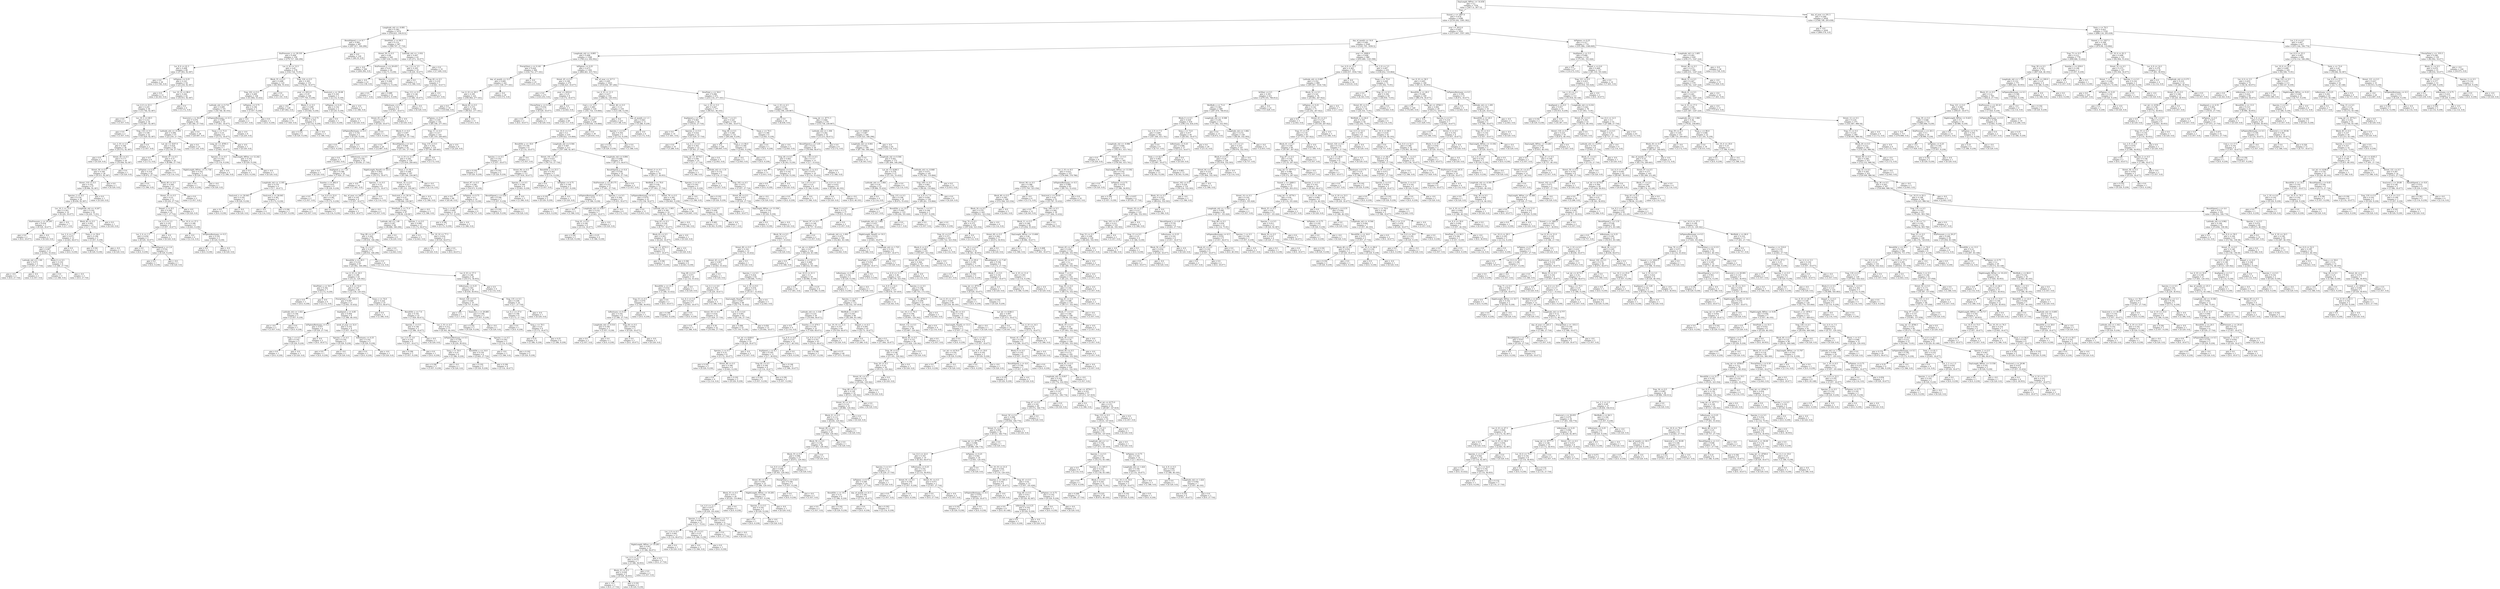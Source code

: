 digraph Tree {
node [shape=box] ;
0 [label="DayLength_MPrec <= 14.458\ngini = 0.5\nsamples = 7354\nvalue = [3677.0, 3677.0]"] ;
1 [label="Sunset_x <= 1807.0\ngini = 0.474\nsamples = 4396\nvalue = [2130.292, 3381.362]"] ;
0 -> 1 [labeldistance=2.5, labelangle=45, headlabel="True"] ;
2 [label="Longitude_std <= -0.081\ngini = 0.383\nsamples = 1074\nvalue = [556.625, 194.013]"] ;
1 -> 2 ;
3 [label="ResultSpeed_x <= 8.7\ngini = 0.481\nsamples = 487\nvalue = [247.917, 166.296]"] ;
2 -> 3 ;
4 [label="StnPressure_x <= 29.335\ngini = 0.499\nsamples = 358\nvalue = [179.727, 166.296]"] ;
3 -> 4 ;
5 [label="Loc_8_6 <= 41.5\ngini = 0.408\nsamples = 80\nvalue = [37.003, 92.387]"] ;
4 -> 5 ;
6 [label="gini = 0.0\nsamples = 26\nvalue = [13.744, 0.0]"] ;
5 -> 6 ;
7 [label="IsPipiens <= 0.25\ngini = 0.321\nsamples = 54\nvalue = [23.259, 92.387]"] ;
5 -> 7 ;
8 [label="gini = 0.0\nsamples = 12\nvalue = [6.343, 0.0]"] ;
7 -> 8 ;
9 [label="Loc_10_10 <= 88.0\ngini = 0.262\nsamples = 42\nvalue = [16.915, 92.387]"] ;
7 -> 9 ;
10 [label="Loc_6_8 <= 25.5\ngini = 0.225\nsamples = 36\nvalue = [13.744, 92.387]"] ;
9 -> 10 ;
11 [label="gini = 0.0\nsamples = 2\nvalue = [1.057, 0.0]"] ;
10 -> 11 ;
12 [label="Loc_10_2 <= 60.5\ngini = 0.212\nsamples = 34\nvalue = [12.687, 92.387]"] ;
10 -> 12 ;
13 [label="gini = 0.0\nsamples = 2\nvalue = [1.057, 0.0]"] ;
12 -> 13 ;
14 [label="Trap_118 <= 0.5\ngini = 0.199\nsamples = 32\nvalue = [11.629, 92.387]"] ;
12 -> 14 ;
15 [label="Loc_2_10 <= 2.5\ngini = 0.184\nsamples = 30\nvalue = [10.572, 92.387]"] ;
14 -> 15 ;
16 [label="gini = 0.0\nsamples = 1\nvalue = [0.529, 0.0]"] ;
15 -> 16 ;
17 [label="Street_40 <= 0.5\ngini = 0.177\nsamples = 29\nvalue = [10.044, 92.387]"] ;
15 -> 17 ;
18 [label="Street_36 <= 0.5\ngini = 0.169\nsamples = 28\nvalue = [9.515, 92.387]"] ;
17 -> 18 ;
19 [label="Street_119 <= 0.5\ngini = 0.162\nsamples = 27\nvalue = [8.986, 92.387]"] ;
18 -> 19 ;
20 [label="Species_2 <= 0.5\ngini = 0.154\nsamples = 26\nvalue = [8.458, 92.387]"] ;
19 -> 20 ;
21 [label="Loc_10_2 <= 75.0\ngini = 0.303\nsamples = 10\nvalue = [4.229, 18.477]"] ;
20 -> 21 ;
22 [label="StnPressure_y <= 29.295\ngini = 0.054\nsamples = 3\nvalue = [0.529, 18.477]"] ;
21 -> 22 ;
23 [label="gini = 0.0\nsamples = 2\nvalue = [0.0, 18.477]"] ;
22 -> 23 ;
24 [label="gini = -0.0\nsamples = 1\nvalue = [0.529, 0.0]"] ;
22 -> 24 ;
25 [label="gini = -0.0\nsamples = 7\nvalue = [3.7, 0.0]"] ;
21 -> 25 ;
26 [label="Longitude_std <= -0.247\ngini = 0.102\nsamples = 16\nvalue = [4.229, 73.91]"] ;
20 -> 26 ;
27 [label="Block_40 <= 0.5\ngini = 0.091\nsamples = 15\nvalue = [3.7, 73.91]"] ;
26 -> 27 ;
28 [label="Loc_2_4 <= 3.5\ngini = 0.075\nsamples = 12\nvalue = [2.643, 64.671]"] ;
27 -> 28 ;
29 [label="Cool_x <= 6.0\ngini = 0.087\nsamples = 11\nvalue = [2.643, 55.432]"] ;
28 -> 29 ;
30 [label="Latitude_std <= 1.181\ngini = 0.071\nsamples = 5\nvalue = [1.057, 27.716]"] ;
29 -> 30 ;
31 [label="gini = -0.0\nsamples = 3\nvalue = [0.0, 27.716]"] ;
30 -> 31 ;
32 [label="gini = -0.0\nsamples = 2\nvalue = [1.057, 0.0]"] ;
30 -> 32 ;
33 [label="Block_0 <= 0.5\ngini = 0.102\nsamples = 6\nvalue = [1.586, 27.716]"] ;
29 -> 33 ;
34 [label="gini = 0.0\nsamples = 3\nvalue = [1.586, 0.0]"] ;
33 -> 34 ;
35 [label="gini = -0.0\nsamples = 3\nvalue = [0.0, 27.716]"] ;
33 -> 35 ;
36 [label="gini = 0.0\nsamples = 1\nvalue = [0.0, 9.239]"] ;
28 -> 36 ;
37 [label="Tmin_y <= 59.0\ngini = 0.184\nsamples = 3\nvalue = [1.057, 9.239]"] ;
27 -> 37 ;
38 [label="gini = 0.102\nsamples = 2\nvalue = [0.529, 9.239]"] ;
37 -> 38 ;
39 [label="gini = -0.0\nsamples = 1\nvalue = [0.529, 0.0]"] ;
37 -> 39 ;
40 [label="gini = 0.0\nsamples = 1\nvalue = [0.529, 0.0]"] ;
26 -> 40 ;
41 [label="gini = 0.0\nsamples = 1\nvalue = [0.529, 0.0]"] ;
19 -> 41 ;
42 [label="gini = 0.0\nsamples = 1\nvalue = [0.529, 0.0]"] ;
18 -> 42 ;
43 [label="gini = 0.0\nsamples = 1\nvalue = [0.529, 0.0]"] ;
17 -> 43 ;
44 [label="gini = 0.0\nsamples = 2\nvalue = [1.057, 0.0]"] ;
14 -> 44 ;
45 [label="gini = 0.0\nsamples = 6\nvalue = [3.172, 0.0]"] ;
9 -> 45 ;
46 [label="Loc_4_10 <= 12.5\ngini = 0.45\nsamples = 278\nvalue = [142.724, 73.91]"] ;
4 -> 46 ;
47 [label="Block_35 <= 0.5\ngini = 0.498\nsamples = 125\nvalue = [62.904, 55.432]"] ;
46 -> 47 ;
48 [label="Trap_102 <= 0.5\ngini = 0.499\nsamples = 104\nvalue = [51.804, 55.432]"] ;
47 -> 48 ;
49 [label="Latitude_std <= 0.721\ngini = 0.499\nsamples = 101\nvalue = [50.746, 46.193]"] ;
48 -> 49 ;
50 [label="SeaLevel_y <= 30.07\ngini = 0.476\nsamples = 85\nvalue = [43.346, 27.716]"] ;
49 -> 50 ;
51 [label="Latitude_std <= -0.355\ngini = 0.496\nsamples = 47\nvalue = [23.259, 27.716]"] ;
50 -> 51 ;
52 [label="Lat_int <= 4167.0\ngini = 0.424\nsamples = 26\nvalue = [12.158, 27.716]"] ;
51 -> 52 ;
53 [label="gini = 0.0\nsamples = 6\nvalue = [3.172, 0.0]"] ;
52 -> 53 ;
54 [label="Street_67 <= 0.5\ngini = 0.37\nsamples = 20\nvalue = [8.986, 27.716]"] ;
52 -> 54 ;
55 [label="IsPipiens <= 0.25\ngini = 0.318\nsamples = 16\nvalue = [6.872, 27.716]"] ;
54 -> 55 ;
56 [label="gini = 0.0\nsamples = 3\nvalue = [1.586, 0.0]"] ;
55 -> 56 ;
57 [label="Block_40 <= 0.5\ngini = 0.269\nsamples = 13\nvalue = [5.286, 27.716]"] ;
55 -> 57 ;
58 [label="Street_55 <= 0.5\ngini = 0.23\nsamples = 11\nvalue = [4.229, 27.716]"] ;
57 -> 58 ;
59 [label="Depart_x <= 8.5\ngini = 0.208\nsamples = 10\nvalue = [3.7, 27.716]"] ;
58 -> 59 ;
60 [label="Loc_4_4 <= 5.5\ngini = 0.102\nsamples = 4\nvalue = [1.057, 18.477]"] ;
59 -> 60 ;
61 [label="Loc_2_4 <= 1.5\ngini = 0.054\nsamples = 3\nvalue = [0.529, 18.477]"] ;
60 -> 61 ;
62 [label="gini = 0.0\nsamples = 1\nvalue = [0.0, 9.239]"] ;
61 -> 62 ;
63 [label="ResultSpeed_y <= 2.6\ngini = 0.102\nsamples = 2\nvalue = [0.529, 9.239]"] ;
61 -> 63 ;
64 [label="gini = 0.0\nsamples = 1\nvalue = [0.0, 9.239]"] ;
63 -> 64 ;
65 [label="gini = -0.0\nsamples = 1\nvalue = [0.529, 0.0]"] ;
63 -> 65 ;
66 [label="gini = -0.0\nsamples = 1\nvalue = [0.529, 0.0]"] ;
60 -> 66 ;
67 [label="Loc_10_6 <= 37.5\ngini = 0.346\nsamples = 6\nvalue = [2.643, 9.239]"] ;
59 -> 67 ;
68 [label="gini = -0.0\nsamples = 4\nvalue = [2.114, 0.0]"] ;
67 -> 68 ;
69 [label="IsPipiensRestuans <= 0.5\ngini = 0.102\nsamples = 2\nvalue = [0.529, 9.239]"] ;
67 -> 69 ;
70 [label="gini = 0.0\nsamples = 1\nvalue = [0.0, 9.239]"] ;
69 -> 70 ;
71 [label="gini = -0.0\nsamples = 1\nvalue = [0.529, 0.0]"] ;
69 -> 71 ;
72 [label="gini = -0.0\nsamples = 1\nvalue = [0.529, 0.0]"] ;
58 -> 72 ;
73 [label="gini = 0.0\nsamples = 2\nvalue = [1.057, 0.0]"] ;
57 -> 73 ;
74 [label="gini = 0.0\nsamples = 4\nvalue = [2.114, 0.0]"] ;
54 -> 74 ;
75 [label="gini = 0.0\nsamples = 21\nvalue = [11.101, 0.0]"] ;
51 -> 75 ;
76 [label="gini = 0.0\nsamples = 38\nvalue = [20.087, 0.0]"] ;
50 -> 76 ;
77 [label="IsPipiensRestuans <= 0.5\ngini = 0.408\nsamples = 16\nvalue = [7.401, 18.477]"] ;
49 -> 77 ;
78 [label="Tmax_x <= 71.0\ngini = 0.25\nsamples = 8\nvalue = [3.172, 18.477]"] ;
77 -> 78 ;
79 [label="Long_int <= -8785.5\ngini = 0.219\nsamples = 7\nvalue = [2.643, 18.477]"] ;
78 -> 79 ;
80 [label="Species_3 <= 0.5\ngini = 0.303\nsamples = 5\nvalue = [2.114, 9.239]"] ;
79 -> 80 ;
81 [label="NightLength_MPrec <= 11.758\ngini = 0.102\nsamples = 2\nvalue = [0.529, 9.239]"] ;
80 -> 81 ;
82 [label="gini = 0.0\nsamples = 1\nvalue = [0.0, 9.239]"] ;
81 -> 82 ;
83 [label="gini = -0.0\nsamples = 1\nvalue = [0.529, 0.0]"] ;
81 -> 83 ;
84 [label="gini = -0.0\nsamples = 3\nvalue = [1.586, 0.0]"] ;
80 -> 84 ;
85 [label="DayLength_MPrec <= 12.242\ngini = 0.102\nsamples = 2\nvalue = [0.529, 9.239]"] ;
79 -> 85 ;
86 [label="gini = 0.0\nsamples = 1\nvalue = [0.0, 9.239]"] ;
85 -> 86 ;
87 [label="gini = -0.0\nsamples = 1\nvalue = [0.529, 0.0]"] ;
85 -> 87 ;
88 [label="gini = -0.0\nsamples = 1\nvalue = [0.529, 0.0]"] ;
78 -> 88 ;
89 [label="gini = -0.0\nsamples = 8\nvalue = [4.229, 0.0]"] ;
77 -> 89 ;
90 [label="IsPipiens <= 0.75\ngini = 0.184\nsamples = 3\nvalue = [1.057, 9.239]"] ;
48 -> 90 ;
91 [label="gini = -0.0\nsamples = 2\nvalue = [1.057, 0.0]"] ;
90 -> 91 ;
92 [label="gini = 0.0\nsamples = 1\nvalue = [0.0, 9.239]"] ;
90 -> 92 ;
93 [label="gini = 0.0\nsamples = 21\nvalue = [11.101, 0.0]"] ;
47 -> 93 ;
94 [label="Trap_124 <= 0.5\ngini = 0.305\nsamples = 153\nvalue = [79.82, 18.477]"] ;
46 -> 94 ;
95 [label="year <= 2012.0\ngini = 0.19\nsamples = 148\nvalue = [77.705, 9.239]"] ;
94 -> 95 ;
96 [label="gini = -0.0\nsamples = 128\nvalue = [67.662, 0.0]"] ;
95 -> 96 ;
97 [label="Block_0 <= 0.5\ngini = 0.499\nsamples = 20\nvalue = [10.044, 9.239]"] ;
95 -> 97 ;
98 [label="gini = -0.0\nsamples = 15\nvalue = [7.929, 0.0]"] ;
97 -> 98 ;
99 [label="IsPipiens <= 0.75\ngini = 0.303\nsamples = 5\nvalue = [2.114, 9.239]"] ;
97 -> 99 ;
100 [label="gini = 0.102\nsamples = 2\nvalue = [0.529, 9.239]"] ;
99 -> 100 ;
101 [label="gini = -0.0\nsamples = 3\nvalue = [1.586, 0.0]"] ;
99 -> 101 ;
102 [label="SeaLevel_y <= 30.08\ngini = 0.303\nsamples = 5\nvalue = [2.114, 9.239]"] ;
94 -> 102 ;
103 [label="IsPipiens <= 0.25\ngini = 0.102\nsamples = 2\nvalue = [0.529, 9.239]"] ;
102 -> 103 ;
104 [label="gini = 0.0\nsamples = 1\nvalue = [0.0, 9.239]"] ;
103 -> 104 ;
105 [label="gini = -0.0\nsamples = 1\nvalue = [0.529, 0.0]"] ;
103 -> 105 ;
106 [label="gini = -0.0\nsamples = 3\nvalue = [1.586, 0.0]"] ;
102 -> 106 ;
107 [label="gini = -0.0\nsamples = 129\nvalue = [68.19, 0.0]"] ;
3 -> 107 ;
108 [label="DewPoint_x <= 66.5\ngini = 0.151\nsamples = 587\nvalue = [308.707, 27.716]"] ;
2 -> 108 ;
109 [label="Street_59 <= 0.5\ngini = 0.06\nsamples = 544\nvalue = [287.034, 9.239]"] ;
108 -> 109 ;
110 [label="gini = -0.0\nsamples = 500\nvalue = [264.304, 0.0]"] ;
109 -> 110 ;
111 [label="StnPressure_y <= 29.455\ngini = 0.411\nsamples = 44\nvalue = [22.73, 9.239]"] ;
109 -> 111 ;
112 [label="gini = -0.0\nsamples = 23\nvalue = [12.158, 0.0]"] ;
111 -> 112 ;
113 [label="Species_1 <= 0.5\ngini = 0.498\nsamples = 21\nvalue = [10.572, 9.239]"] ;
111 -> 113 ;
114 [label="gini = 0.0\nsamples = 7\nvalue = [3.7, 0.0]"] ;
113 -> 114 ;
115 [label="gini = 0.489\nsamples = 14\nvalue = [6.872, 9.239]"] ;
113 -> 115 ;
116 [label="Latitude_std <= -1.032\ngini = 0.497\nsamples = 43\nvalue = [21.673, 18.477]"] ;
108 -> 116 ;
117 [label="Loc_2_6 <= 3.5\ngini = 0.303\nsamples = 10\nvalue = [4.229, 18.477]"] ;
116 -> 117 ;
118 [label="gini = 0.0\nsamples = 3\nvalue = [1.586, 0.0]"] ;
117 -> 118 ;
119 [label="Trap_82 <= 0.5\ngini = 0.219\nsamples = 7\nvalue = [2.643, 18.477]"] ;
117 -> 119 ;
120 [label="Trap_112 <= 0.5\ngini = 0.146\nsamples = 5\nvalue = [1.586, 18.477]"] ;
119 -> 120 ;
121 [label="IsRestuans <= 0.75\ngini = 0.102\nsamples = 4\nvalue = [1.057, 18.477]"] ;
120 -> 121 ;
122 [label="Street_83 <= 0.5\ngini = 0.054\nsamples = 3\nvalue = [0.529, 18.477]"] ;
121 -> 122 ;
123 [label="IsPipiensRestuans <= 0.5\ngini = 0.102\nsamples = 2\nvalue = [0.529, 9.239]"] ;
122 -> 123 ;
124 [label="gini = 0.0\nsamples = 1\nvalue = [0.0, 9.239]"] ;
123 -> 124 ;
125 [label="gini = -0.0\nsamples = 1\nvalue = [0.529, 0.0]"] ;
123 -> 125 ;
126 [label="gini = 0.0\nsamples = 1\nvalue = [0.0, 9.239]"] ;
122 -> 126 ;
127 [label="gini = -0.0\nsamples = 1\nvalue = [0.529, 0.0]"] ;
121 -> 127 ;
128 [label="gini = -0.0\nsamples = 1\nvalue = [0.529, 0.0]"] ;
120 -> 128 ;
129 [label="gini = -0.0\nsamples = 2\nvalue = [1.057, 0.0]"] ;
119 -> 129 ;
130 [label="gini = 0.0\nsamples = 33\nvalue = [17.444, 0.0]"] ;
116 -> 130 ;
131 [label="year <= 2012.0\ngini = 0.443\nsamples = 3322\nvalue = [1573.667, 3187.349]"] ;
1 -> 131 ;
132 [label="day_of_month <= 14.0\ngini = 0.481\nsamples = 2548\nvalue = [1241.701, 1838.5]"] ;
131 -> 132 ;
133 [label="Longitude_std <= -0.805\ngini = 0.498\nsamples = 1568\nvalue = [789.212, 692.902]"] ;
132 -> 133 ;
134 [label="PrecipTotal_y <= 0.145\ngini = 0.428\nsamples = 266\nvalue = [124.752, 277.161]"] ;
133 -> 134 ;
135 [label="day_of_month <= 12.5\ngini = 0.409\nsamples = 241\nvalue = [111.536, 277.161]"] ;
134 -> 135 ;
136 [label="Loc_6_10 <= 20.5\ngini = 0.391\nsamples = 221\nvalue = [100.964, 277.161]"] ;
135 -> 136 ;
137 [label="gini = 0.0\nsamples = 19\nvalue = [10.044, 0.0]"] ;
136 -> 137 ;
138 [label="Block_60 <= 0.5\ngini = 0.372\nsamples = 202\nvalue = [90.921, 277.161]"] ;
136 -> 138 ;
139 [label="IsPipiens <= 0.25\ngini = 0.359\nsamples = 191\nvalue = [85.106, 277.161]"] ;
138 -> 139 ;
140 [label="Block_0 <= 0.5\ngini = 0.497\nsamples = 48\nvalue = [23.787, 27.716]"] ;
139 -> 140 ;
141 [label="gini = 0.0\nsamples = 24\nvalue = [12.687, 0.0]"] ;
140 -> 141 ;
142 [label="ResultSpeed_y <= 4.6\ngini = 0.408\nsamples = 24\nvalue = [11.101, 27.716]"] ;
140 -> 142 ;
143 [label="gini = 0.0\nsamples = 5\nvalue = [2.643, 0.0]"] ;
142 -> 143 ;
144 [label="IsRestuans <= 0.5\ngini = 0.358\nsamples = 19\nvalue = [8.458, 27.716]"] ;
142 -> 144 ;
145 [label="gini = 0.0\nsamples = 1\nvalue = [0.529, 0.0]"] ;
144 -> 145 ;
146 [label="AvgSpeed_x <= 7.25\ngini = 0.346\nsamples = 18\nvalue = [7.929, 27.716]"] ;
144 -> 146 ;
147 [label="Longitude_std <= -2.185\ngini = 0.278\nsamples = 9\nvalue = [3.7, 18.477]"] ;
146 -> 147 ;
148 [label="SeaLevel_x <= 30.045\ngini = 0.102\nsamples = 2\nvalue = [0.529, 9.239]"] ;
147 -> 148 ;
149 [label="gini = 0.0\nsamples = 1\nvalue = [0.0, 9.239]"] ;
148 -> 149 ;
150 [label="gini = -0.0\nsamples = 1\nvalue = [0.529, 0.0]"] ;
148 -> 150 ;
151 [label="SeaLevel_x <= 30.045\ngini = 0.381\nsamples = 7\nvalue = [3.172, 9.239]"] ;
147 -> 151 ;
152 [label="gini = -0.0\nsamples = 4\nvalue = [2.114, 0.0]"] ;
151 -> 152 ;
153 [label="gini = 0.184\nsamples = 3\nvalue = [1.057, 9.239]"] ;
151 -> 153 ;
154 [label="Sunrise_x <= 492.0\ngini = 0.431\nsamples = 9\nvalue = [4.229, 9.239]"] ;
146 -> 154 ;
155 [label="gini = 0.0\nsamples = 2\nvalue = [1.057, 0.0]"] ;
154 -> 155 ;
156 [label="Loc_8_8 <= 52.0\ngini = 0.381\nsamples = 7\nvalue = [3.172, 9.239]"] ;
154 -> 156 ;
157 [label="gini = 0.0\nsamples = 2\nvalue = [1.057, 0.0]"] ;
156 -> 157 ;
158 [label="gini = 0.303\nsamples = 5\nvalue = [2.114, 9.239]"] ;
156 -> 158 ;
159 [label="Trap_11 <= 0.5\ngini = 0.317\nsamples = 143\nvalue = [61.319, 249.445]"] ;
139 -> 159 ;
160 [label="Trap_119 <= 0.5\ngini = 0.303\nsamples = 135\nvalue = [57.09, 249.445]"] ;
159 -> 160 ;
161 [label="Loc_4_10 <= 11.5\ngini = 0.292\nsamples = 129\nvalue = [53.918, 249.445]"] ;
160 -> 161 ;
162 [label="NightLength_NearH <= 10.5\ngini = 0.463\nsamples = 22\nvalue = [10.572, 18.477]"] ;
161 -> 162 ;
163 [label="gini = -0.0\nsamples = 14\nvalue = [7.401, 0.0]"] ;
162 -> 163 ;
164 [label="Species_1 <= 0.5\ngini = 0.25\nsamples = 8\nvalue = [3.172, 18.477]"] ;
162 -> 164 ;
165 [label="day_of_year <= 248.0\ngini = 0.102\nsamples = 4\nvalue = [1.057, 18.477]"] ;
164 -> 165 ;
166 [label="gini = 0.0\nsamples = 2\nvalue = [0.0, 18.477]"] ;
165 -> 166 ;
167 [label="gini = -0.0\nsamples = 2\nvalue = [1.057, 0.0]"] ;
165 -> 167 ;
168 [label="gini = -0.0\nsamples = 4\nvalue = [2.114, 0.0]"] ;
164 -> 168 ;
169 [label="Tmax_x <= 92.5\ngini = 0.266\nsamples = 107\nvalue = [43.346, 230.967]"] ;
161 -> 169 ;
170 [label="Street_14 <= 0.5\ngini = 0.257\nsamples = 103\nvalue = [41.231, 230.967]"] ;
169 -> 170 ;
171 [label="SeaLevel_x <= 30.14\ngini = 0.25\nsamples = 100\nvalue = [39.646, 230.967]"] ;
170 -> 171 ;
172 [label="DewPoint_x <= 71.0\ngini = 0.243\nsamples = 97\nvalue = [38.06, 230.967]"] ;
171 -> 172 ;
173 [label="Latitude_std <= 1.49\ngini = 0.287\nsamples = 84\nvalue = [34.888, 166.296]"] ;
172 -> 173 ;
174 [label="Trap_89 <= 0.5\ngini = 0.263\nsamples = 76\nvalue = [30.659, 166.296]"] ;
173 -> 174 ;
175 [label="Trap_12 <= 0.5\ngini = 0.247\nsamples = 71\nvalue = [28.016, 166.296]"] ;
174 -> 175 ;
176 [label="ResultDir_x <= 20.5\ngini = 0.233\nsamples = 67\nvalue = [25.902, 166.296]"] ;
175 -> 176 ;
177 [label="Loc_6_10 <= 26.5\ngini = 0.189\nsamples = 43\nvalue = [15.33, 129.342]"] ;
176 -> 177 ;
178 [label="DewPoint_x <= 50.5\ngini = 0.381\nsamples = 7\nvalue = [3.172, 9.239]"] ;
177 -> 178 ;
179 [label="gini = 0.0\nsamples = 1\nvalue = [0.0, 9.239]"] ;
178 -> 179 ;
180 [label="gini = -0.0\nsamples = 6\nvalue = [3.172, 0.0]"] ;
178 -> 180 ;
181 [label="Loc_8_8 <= 53.0\ngini = 0.167\nsamples = 36\nvalue = [12.158, 120.103]"] ;
177 -> 181 ;
182 [label="PrecipTotal_y <= -555.5\ngini = 0.087\nsamples = 11\nvalue = [2.643, 55.432]"] ;
181 -> 182 ;
183 [label="Latitude_std <= 1.021\ngini = 0.184\nsamples = 3\nvalue = [1.057, 9.239]"] ;
182 -> 183 ;
184 [label="gini = -0.0\nsamples = 2\nvalue = [1.057, 0.0]"] ;
183 -> 184 ;
185 [label="gini = 0.0\nsamples = 1\nvalue = [0.0, 9.239]"] ;
183 -> 185 ;
186 [label="AvgSpeed_x <= 4.85\ngini = 0.064\nsamples = 8\nvalue = [1.586, 46.193]"] ;
182 -> 186 ;
187 [label="IsPipiensRestuans <= 0.5\ngini = 0.037\nsamples = 4\nvalue = [0.529, 27.716]"] ;
186 -> 187 ;
188 [label="Trap_1 <= 0.5\ngini = 0.102\nsamples = 2\nvalue = [0.529, 9.239]"] ;
187 -> 188 ;
189 [label="gini = 0.0\nsamples = 1\nvalue = [0.0, 9.239]"] ;
188 -> 189 ;
190 [label="gini = -0.0\nsamples = 1\nvalue = [0.529, 0.0]"] ;
188 -> 190 ;
191 [label="gini = -0.0\nsamples = 2\nvalue = [0.0, 18.477]"] ;
187 -> 191 ;
192 [label="week_of_year <= 32.0\ngini = 0.102\nsamples = 4\nvalue = [1.057, 18.477]"] ;
186 -> 192 ;
193 [label="Species_1 <= 0.5\ngini = 0.102\nsamples = 2\nvalue = [0.529, 9.239]"] ;
192 -> 193 ;
194 [label="gini = 0.0\nsamples = 1\nvalue = [0.0, 9.239]"] ;
193 -> 194 ;
195 [label="gini = -0.0\nsamples = 1\nvalue = [0.529, 0.0]"] ;
193 -> 195 ;
196 [label="IsRestuans <= 0.25\ngini = 0.102\nsamples = 2\nvalue = [0.529, 9.239]"] ;
192 -> 196 ;
197 [label="gini = 0.0\nsamples = 1\nvalue = [0.0, 9.239]"] ;
196 -> 197 ;
198 [label="gini = -0.0\nsamples = 1\nvalue = [0.529, 0.0]"] ;
196 -> 198 ;
199 [label="Tmax_x <= 74.0\ngini = 0.224\nsamples = 25\nvalue = [9.515, 64.671]"] ;
181 -> 199 ;
200 [label="gini = 0.0\nsamples = 3\nvalue = [1.586, 0.0]"] ;
199 -> 200 ;
201 [label="ResultDir_x <= 7.0\ngini = 0.195\nsamples = 22\nvalue = [7.929, 64.671]"] ;
199 -> 201 ;
202 [label="Species_1 <= 0.5\ngini = 0.146\nsamples = 5\nvalue = [1.586, 18.477]"] ;
201 -> 202 ;
203 [label="Loc_2_6 <= 3.0\ngini = 0.102\nsamples = 4\nvalue = [1.057, 18.477]"] ;
202 -> 203 ;
204 [label="gini = 0.184\nsamples = 3\nvalue = [1.057, 9.239]"] ;
203 -> 204 ;
205 [label="gini = 0.0\nsamples = 1\nvalue = [0.0, 9.239]"] ;
203 -> 205 ;
206 [label="gini = -0.0\nsamples = 1\nvalue = [0.529, 0.0]"] ;
202 -> 206 ;
207 [label="Loc_2_10 <= 4.5\ngini = 0.212\nsamples = 17\nvalue = [6.343, 46.193]"] ;
201 -> 207 ;
208 [label="IsPipiensRestuans <= 0.5\ngini = 0.184\nsamples = 12\nvalue = [4.229, 36.955]"] ;
207 -> 208 ;
209 [label="Tavg_x <= 76.0\ngini = 0.25\nsamples = 4\nvalue = [1.586, 9.239]"] ;
208 -> 209 ;
210 [label="gini = 0.184\nsamples = 3\nvalue = [1.057, 9.239]"] ;
209 -> 210 ;
211 [label="gini = -0.0\nsamples = 1\nvalue = [0.529, 0.0]"] ;
209 -> 211 ;
212 [label="ResultDir_x <= 14.0\ngini = 0.159\nsamples = 8\nvalue = [2.643, 27.716]"] ;
208 -> 212 ;
213 [label="gini = 0.102\nsamples = 2\nvalue = [0.529, 9.239]"] ;
212 -> 213 ;
214 [label="gini = 0.184\nsamples = 6\nvalue = [2.114, 18.477]"] ;
212 -> 214 ;
215 [label="Species_1 <= 0.5\ngini = 0.303\nsamples = 5\nvalue = [2.114, 9.239]"] ;
207 -> 215 ;
216 [label="gini = -0.0\nsamples = 3\nvalue = [1.586, 0.0]"] ;
215 -> 216 ;
217 [label="gini = 0.102\nsamples = 2\nvalue = [0.529, 9.239]"] ;
215 -> 217 ;
218 [label="Loc_8_10 <= 57.5\ngini = 0.346\nsamples = 24\nvalue = [10.572, 36.955]"] ;
176 -> 218 ;
219 [label="IsRestuans <= 0.25\ngini = 0.303\nsamples = 20\nvalue = [8.458, 36.955]"] ;
218 -> 219 ;
220 [label="Street_120 <= 0.5\ngini = 0.449\nsamples = 10\nvalue = [4.757, 9.239]"] ;
219 -> 220 ;
221 [label="gini = -0.0\nsamples = 7\nvalue = [3.7, 0.0]"] ;
220 -> 221 ;
222 [label="SeaLevel_y <= 29.885\ngini = 0.184\nsamples = 3\nvalue = [1.057, 9.239]"] ;
220 -> 222 ;
223 [label="gini = 0.102\nsamples = 2\nvalue = [0.529, 9.239]"] ;
222 -> 223 ;
224 [label="gini = -0.0\nsamples = 1\nvalue = [0.529, 0.0]"] ;
222 -> 224 ;
225 [label="Trap_135 <= 0.5\ngini = 0.208\nsamples = 10\nvalue = [3.7, 27.716]"] ;
219 -> 225 ;
226 [label="Loc_6_2 <= 27.0\ngini = 0.184\nsamples = 9\nvalue = [3.172, 27.716]"] ;
225 -> 226 ;
227 [label="gini = 0.0\nsamples = 1\nvalue = [0.0, 9.239]"] ;
226 -> 227 ;
228 [label="Tavg_x <= 79.5\ngini = 0.25\nsamples = 8\nvalue = [3.172, 18.477]"] ;
226 -> 228 ;
229 [label="gini = 0.25\nsamples = 4\nvalue = [1.586, 9.239]"] ;
228 -> 229 ;
230 [label="gini = 0.25\nsamples = 4\nvalue = [1.586, 9.239]"] ;
228 -> 230 ;
231 [label="gini = -0.0\nsamples = 1\nvalue = [0.529, 0.0]"] ;
225 -> 231 ;
232 [label="gini = 0.0\nsamples = 4\nvalue = [2.114, 0.0]"] ;
218 -> 232 ;
233 [label="gini = 0.0\nsamples = 4\nvalue = [2.114, 0.0]"] ;
175 -> 233 ;
234 [label="gini = 0.0\nsamples = 5\nvalue = [2.643, 0.0]"] ;
174 -> 234 ;
235 [label="gini = 0.0\nsamples = 8\nvalue = [4.229, 0.0]"] ;
173 -> 235 ;
236 [label="Species_1 <= 0.5\ngini = 0.089\nsamples = 13\nvalue = [3.172, 64.671]"] ;
172 -> 236 ;
237 [label="gini = 0.0\nsamples = 5\nvalue = [2.643, 0.0]"] ;
236 -> 237 ;
238 [label="Loc_10_10 <= 77.5\ngini = 0.016\nsamples = 8\nvalue = [0.529, 64.671]"] ;
236 -> 238 ;
239 [label="gini = 0.0\nsamples = 1\nvalue = [0.529, 0.0]"] ;
238 -> 239 ;
240 [label="gini = 0.0\nsamples = 7\nvalue = [0.0, 64.671]"] ;
238 -> 240 ;
241 [label="gini = -0.0\nsamples = 3\nvalue = [1.586, 0.0]"] ;
171 -> 241 ;
242 [label="gini = -0.0\nsamples = 3\nvalue = [1.586, 0.0]"] ;
170 -> 242 ;
243 [label="gini = -0.0\nsamples = 4\nvalue = [2.114, 0.0]"] ;
169 -> 243 ;
244 [label="gini = -0.0\nsamples = 6\nvalue = [3.172, 0.0]"] ;
160 -> 244 ;
245 [label="gini = -0.0\nsamples = 8\nvalue = [4.229, 0.0]"] ;
159 -> 245 ;
246 [label="gini = -0.0\nsamples = 11\nvalue = [5.815, 0.0]"] ;
138 -> 246 ;
247 [label="gini = -0.0\nsamples = 20\nvalue = [10.572, 0.0]"] ;
135 -> 247 ;
248 [label="gini = -0.0\nsamples = 25\nvalue = [13.215, 0.0]"] ;
134 -> 248 ;
249 [label="IsPipiens <= 0.25\ngini = 0.473\nsamples = 1302\nvalue = [664.461, 415.741]"] ;
133 -> 249 ;
250 [label="Street_45 <= 0.5\ngini = 0.199\nsamples = 279\nvalue = [146.425, 18.477]"] ;
249 -> 250 ;
251 [label="gini = 0.0\nsamples = 271\nvalue = [143.253, 0.0]"] ;
250 -> 251 ;
252 [label="year <= 2010.0\ngini = 0.25\nsamples = 8\nvalue = [3.172, 18.477]"] ;
250 -> 252 ;
253 [label="PrecipTotal_y <= 0.145\ngini = 0.054\nsamples = 3\nvalue = [0.529, 18.477]"] ;
252 -> 253 ;
254 [label="gini = 0.0\nsamples = 2\nvalue = [0.0, 18.477]"] ;
253 -> 254 ;
255 [label="gini = -0.0\nsamples = 1\nvalue = [0.529, 0.0]"] ;
253 -> 255 ;
256 [label="gini = -0.0\nsamples = 5\nvalue = [2.643, 0.0]"] ;
252 -> 256 ;
257 [label="day_of_year <= 217.5\ngini = 0.491\nsamples = 1023\nvalue = [518.036, 397.264]"] ;
249 -> 257 ;
258 [label="Loc_4_10 <= 11.5\ngini = 0.417\nsamples = 552\nvalue = [284.92, 120.103]"] ;
257 -> 258 ;
259 [label="Cool_x <= 15.5\ngini = 0.483\nsamples = 318\nvalue = [161.754, 110.864]"] ;
258 -> 259 ;
260 [label="gini = 0.0\nsamples = 60\nvalue = [31.717, 0.0]"] ;
259 -> 260 ;
261 [label="Block_2 <= 0.5\ngini = 0.497\nsamples = 258\nvalue = [130.038, 110.864]"] ;
259 -> 261 ;
262 [label="Loc_10_6 <= 3.5\ngini = 0.5\nsamples = 219\nvalue = [109.422, 110.864]"] ;
261 -> 262 ;
263 [label="ResultDir_y <= 18.0\ngini = 0.184\nsamples = 6\nvalue = [2.114, 18.477]"] ;
262 -> 263 ;
264 [label="Species_1 <= 0.5\ngini = 0.102\nsamples = 4\nvalue = [1.057, 18.477]"] ;
263 -> 264 ;
265 [label="gini = 0.102\nsamples = 2\nvalue = [0.529, 9.239]"] ;
264 -> 265 ;
266 [label="gini = 0.102\nsamples = 2\nvalue = [0.529, 9.239]"] ;
264 -> 266 ;
267 [label="gini = -0.0\nsamples = 2\nvalue = [1.057, 0.0]"] ;
263 -> 267 ;
268 [label="Longitude_std <= 0.564\ngini = 0.497\nsamples = 213\nvalue = [107.308, 92.387]"] ;
262 -> 268 ;
269 [label="Street_101 <= 0.5\ngini = 0.433\nsamples = 116\nvalue = [59.733, 27.716]"] ;
268 -> 269 ;
270 [label="Street_94 <= 0.5\ngini = 0.368\nsamples = 111\nvalue = [57.618, 18.477]"] ;
269 -> 270 ;
271 [label="Street_87 <= 0.5\ngini = 0.246\nsamples = 105\nvalue = [54.975, 9.239]"] ;
270 -> 271 ;
272 [label="gini = 0.0\nsamples = 86\nvalue = [45.46, 0.0]"] ;
271 -> 272 ;
273 [label="IsPipiens <= 0.75\ngini = 0.5\nsamples = 19\nvalue = [9.515, 9.239]"] ;
271 -> 273 ;
274 [label="Tavg_y <= 81.0\ngini = 0.449\nsamples = 10\nvalue = [4.757, 9.239]"] ;
273 -> 274 ;
275 [label="gini = 0.381\nsamples = 7\nvalue = [3.172, 9.239]"] ;
274 -> 275 ;
276 [label="gini = -0.0\nsamples = 3\nvalue = [1.586, 0.0]"] ;
274 -> 276 ;
277 [label="gini = -0.0\nsamples = 9\nvalue = [4.757, 0.0]"] ;
273 -> 277 ;
278 [label="Species_1 <= 0.5\ngini = 0.346\nsamples = 6\nvalue = [2.643, 9.239]"] ;
270 -> 278 ;
279 [label="ResultSpeed_x <= 4.85\ngini = 0.184\nsamples = 3\nvalue = [1.057, 9.239]"] ;
278 -> 279 ;
280 [label="gini = 0.102\nsamples = 2\nvalue = [0.529, 9.239]"] ;
279 -> 280 ;
281 [label="gini = -0.0\nsamples = 1\nvalue = [0.529, 0.0]"] ;
279 -> 281 ;
282 [label="gini = -0.0\nsamples = 3\nvalue = [1.586, 0.0]"] ;
278 -> 282 ;
283 [label="ResultDir_x <= 25.5\ngini = 0.303\nsamples = 5\nvalue = [2.114, 9.239]"] ;
269 -> 283 ;
284 [label="gini = 0.0\nsamples = 2\nvalue = [1.057, 0.0]"] ;
283 -> 284 ;
285 [label="IsPipiens <= 0.75\ngini = 0.184\nsamples = 3\nvalue = [1.057, 9.239]"] ;
283 -> 285 ;
286 [label="gini = 0.102\nsamples = 2\nvalue = [0.529, 9.239]"] ;
285 -> 286 ;
287 [label="gini = -0.0\nsamples = 1\nvalue = [0.529, 0.0]"] ;
285 -> 287 ;
288 [label="Longitude_std <= 0.894\ngini = 0.488\nsamples = 97\nvalue = [47.575, 64.671]"] ;
268 -> 288 ;
289 [label="ResultSpeed_y <= 6.4\ngini = 0.358\nsamples = 19\nvalue = [8.458, 27.716]"] ;
288 -> 289 ;
290 [label="StnPressure_x <= 29.175\ngini = 0.333\nsamples = 17\nvalue = [7.401, 27.716]"] ;
289 -> 290 ;
291 [label="IsPipiensRestuans <= 0.5\ngini = 0.25\nsamples = 4\nvalue = [1.586, 9.239]"] ;
290 -> 291 ;
292 [label="gini = 0.0\nsamples = 1\nvalue = [0.0, 9.239]"] ;
291 -> 292 ;
293 [label="gini = -0.0\nsamples = 3\nvalue = [1.586, 0.0]"] ;
291 -> 293 ;
294 [label="Species_1 <= 0.5\ngini = 0.364\nsamples = 13\nvalue = [5.815, 18.477]"] ;
290 -> 294 ;
295 [label="Longitude_std <= 0.817\ngini = 0.219\nsamples = 7\nvalue = [2.643, 18.477]"] ;
294 -> 295 ;
296 [label="Trap_61 <= 0.5\ngini = 0.184\nsamples = 6\nvalue = [2.114, 18.477]"] ;
295 -> 296 ;
297 [label="gini = 0.102\nsamples = 2\nvalue = [0.529, 9.239]"] ;
296 -> 297 ;
298 [label="gini = 0.25\nsamples = 4\nvalue = [1.586, 9.239]"] ;
296 -> 298 ;
299 [label="gini = -0.0\nsamples = 1\nvalue = [0.529, 0.0]"] ;
295 -> 299 ;
300 [label="gini = -0.0\nsamples = 6\nvalue = [3.172, 0.0]"] ;
294 -> 300 ;
301 [label="gini = 0.0\nsamples = 2\nvalue = [1.057, 0.0]"] ;
289 -> 301 ;
302 [label="Street_4 <= 0.5\ngini = 0.5\nsamples = 78\nvalue = [39.117, 36.955]"] ;
288 -> 302 ;
303 [label="WetBulb_x <= 70.0\ngini = 0.49\nsamples = 73\nvalue = [37.003, 27.716]"] ;
302 -> 303 ;
304 [label="IsPipiensRestuans <= 0.5\ngini = 0.479\nsamples = 25\nvalue = [12.158, 18.477]"] ;
303 -> 304 ;
305 [label="gini = 0.0\nsamples = 11\nvalue = [5.815, 0.0]"] ;
304 -> 305 ;
306 [label="Latitude_std <= -1.003\ngini = 0.381\nsamples = 14\nvalue = [6.343, 18.477]"] ;
304 -> 306 ;
307 [label="Trap_63 <= 0.5\ngini = 0.326\nsamples = 11\nvalue = [4.757, 18.477]"] ;
306 -> 307 ;
308 [label="Block_63 <= 0.5\ngini = 0.303\nsamples = 10\nvalue = [4.229, 18.477]"] ;
307 -> 308 ;
309 [label="Long_int <= -8755.5\ngini = 0.278\nsamples = 9\nvalue = [3.7, 18.477]"] ;
308 -> 309 ;
310 [label="gini = 0.184\nsamples = 3\nvalue = [1.057, 9.239]"] ;
309 -> 310 ;
311 [label="gini = 0.346\nsamples = 6\nvalue = [2.643, 9.239]"] ;
309 -> 311 ;
312 [label="gini = -0.0\nsamples = 1\nvalue = [0.529, 0.0]"] ;
308 -> 312 ;
313 [label="gini = -0.0\nsamples = 1\nvalue = [0.529, 0.0]"] ;
307 -> 313 ;
314 [label="gini = -0.0\nsamples = 3\nvalue = [1.586, 0.0]"] ;
306 -> 314 ;
315 [label="Street_79 <= 0.5\ngini = 0.395\nsamples = 48\nvalue = [24.845, 9.239]"] ;
303 -> 315 ;
316 [label="gini = -0.0\nsamples = 28\nvalue = [14.801, 0.0]"] ;
315 -> 316 ;
317 [label="Species_2 <= 0.5\ngini = 0.499\nsamples = 20\nvalue = [10.044, 9.239]"] ;
315 -> 317 ;
318 [label="gini = 0.483\nsamples = 13\nvalue = [6.343, 9.239]"] ;
317 -> 318 ;
319 [label="gini = -0.0\nsamples = 7\nvalue = [3.7, 0.0]"] ;
317 -> 319 ;
320 [label="Species_2 <= 0.5\ngini = 0.303\nsamples = 5\nvalue = [2.114, 9.239]"] ;
302 -> 320 ;
321 [label="gini = -0.0\nsamples = 3\nvalue = [1.586, 0.0]"] ;
320 -> 321 ;
322 [label="gini = 0.102\nsamples = 2\nvalue = [0.529, 9.239]"] ;
320 -> 322 ;
323 [label="gini = 0.0\nsamples = 39\nvalue = [20.616, 0.0]"] ;
261 -> 323 ;
324 [label="Street_46 <= 0.5\ngini = 0.13\nsamples = 234\nvalue = [123.166, 9.239]"] ;
258 -> 324 ;
325 [label="gini = -0.0\nsamples = 223\nvalue = [117.88, 0.0]"] ;
324 -> 325 ;
326 [label="day_of_month <= 1.5\ngini = 0.463\nsamples = 11\nvalue = [5.286, 9.239]"] ;
324 -> 326 ;
327 [label="Species_1 <= 0.5\ngini = 0.303\nsamples = 5\nvalue = [2.114, 9.239]"] ;
326 -> 327 ;
328 [label="gini = 0.102\nsamples = 2\nvalue = [0.529, 9.239]"] ;
327 -> 328 ;
329 [label="gini = 0.0\nsamples = 3\nvalue = [1.586, 0.0]"] ;
327 -> 329 ;
330 [label="gini = -0.0\nsamples = 6\nvalue = [3.172, 0.0]"] ;
326 -> 330 ;
331 [label="DewPoint_y <= 58.0\ngini = 0.496\nsamples = 471\nvalue = [233.116, 277.161]"] ;
257 -> 331 ;
332 [label="Loc_2_10 <= 5.5\ngini = 0.447\nsamples = 177\nvalue = [90.921, 46.193]"] ;
331 -> 332 ;
333 [label="AvgSpeed_y <= 5.95\ngini = 0.483\nsamples = 39\nvalue = [19.03, 27.716]"] ;
332 -> 333 ;
334 [label="gini = 0.0\nsamples = 14\nvalue = [7.401, 0.0]"] ;
333 -> 334 ;
335 [label="Species_2 <= 0.5\ngini = 0.416\nsamples = 25\nvalue = [11.629, 27.716]"] ;
333 -> 335 ;
336 [label="gini = 0.0\nsamples = 10\nvalue = [5.286, 0.0]"] ;
335 -> 336 ;
337 [label="Loc_4_2 <= 4.5\ngini = 0.303\nsamples = 15\nvalue = [6.343, 27.716]"] ;
335 -> 337 ;
338 [label="Long_int <= -8774.5\ngini = 0.208\nsamples = 10\nvalue = [3.7, 27.716]"] ;
337 -> 338 ;
339 [label="gini = 0.0\nsamples = 3\nvalue = [1.586, 0.0]"] ;
338 -> 339 ;
340 [label="Latitude_std <= -1.31\ngini = 0.132\nsamples = 7\nvalue = [2.114, 27.716]"] ;
338 -> 340 ;
341 [label="gini = 0.0\nsamples = 2\nvalue = [1.057, 0.0]"] ;
340 -> 341 ;
342 [label="Trap_102 <= 0.5\ngini = 0.071\nsamples = 5\nvalue = [1.057, 27.716]"] ;
340 -> 342 ;
343 [label="Street_66 <= 0.5\ngini = 0.037\nsamples = 4\nvalue = [0.529, 27.716]"] ;
342 -> 343 ;
344 [label="gini = 0.0\nsamples = 2\nvalue = [0.0, 18.477]"] ;
343 -> 344 ;
345 [label="DayLength_MPrec <= 13.358\ngini = 0.102\nsamples = 2\nvalue = [0.529, 9.239]"] ;
343 -> 345 ;
346 [label="gini = 0.0\nsamples = 1\nvalue = [0.0, 9.239]"] ;
345 -> 346 ;
347 [label="gini = -0.0\nsamples = 1\nvalue = [0.529, 0.0]"] ;
345 -> 347 ;
348 [label="gini = -0.0\nsamples = 1\nvalue = [0.529, 0.0]"] ;
342 -> 348 ;
349 [label="gini = 0.0\nsamples = 5\nvalue = [2.643, 0.0]"] ;
337 -> 349 ;
350 [label="Street_7 <= 0.5\ngini = 0.325\nsamples = 138\nvalue = [71.891, 18.477]"] ;
332 -> 350 ;
351 [label="Trap_68 <= 0.5\ngini = 0.208\nsamples = 132\nvalue = [69.248, 9.239]"] ;
350 -> 351 ;
352 [label="gini = -0.0\nsamples = 126\nvalue = [66.605, 0.0]"] ;
351 -> 352 ;
353 [label="Tmax_y <= 84.0\ngini = 0.346\nsamples = 6\nvalue = [2.643, 9.239]"] ;
351 -> 353 ;
354 [label="gini = -0.0\nsamples = 5\nvalue = [2.643, 0.0]"] ;
353 -> 354 ;
355 [label="gini = 0.0\nsamples = 1\nvalue = [0.0, 9.239]"] ;
353 -> 355 ;
356 [label="Tmax_y <= 70.5\ngini = 0.346\nsamples = 6\nvalue = [2.643, 9.239]"] ;
350 -> 356 ;
357 [label="gini = 0.0\nsamples = 1\nvalue = [0.0, 9.239]"] ;
356 -> 357 ;
358 [label="gini = -0.0\nsamples = 5\nvalue = [2.643, 0.0]"] ;
356 -> 358 ;
359 [label="Loc_2_10 <= 4.5\ngini = 0.472\nsamples = 294\nvalue = [142.196, 230.967]"] ;
331 -> 359 ;
360 [label="gini = 0.0\nsamples = 16\nvalue = [8.458, 0.0]"] ;
359 -> 360 ;
361 [label="Long_int <= -8771.5\ngini = 0.464\nsamples = 278\nvalue = [133.738, 230.967]"] ;
359 -> 361 ;
362 [label="Latitude_std <= 1.304\ngini = 0.282\nsamples = 32\nvalue = [13.215, 64.671]"] ;
361 -> 362 ;
363 [label="ResultSpeed_x <= 5.05\ngini = 0.233\nsamples = 26\nvalue = [10.044, 64.671]"] ;
362 -> 363 ;
364 [label="Trap_44 <= 0.5\ngini = 0.483\nsamples = 13\nvalue = [6.343, 9.239]"] ;
363 -> 364 ;
365 [label="gini = -0.0\nsamples = 11\nvalue = [5.815, 0.0]"] ;
364 -> 365 ;
366 [label="IsPipiens <= 0.75\ngini = 0.102\nsamples = 2\nvalue = [0.529, 9.239]"] ;
364 -> 366 ;
367 [label="gini = 0.0\nsamples = 1\nvalue = [0.0, 9.239]"] ;
366 -> 367 ;
368 [label="gini = -0.0\nsamples = 1\nvalue = [0.529, 0.0]"] ;
366 -> 368 ;
369 [label="Trap_118 <= 0.5\ngini = 0.117\nsamples = 13\nvalue = [3.7, 55.432]"] ;
363 -> 369 ;
370 [label="Species_2 <= 0.5\ngini = 0.071\nsamples = 10\nvalue = [2.114, 55.432]"] ;
369 -> 370 ;
371 [label="Loc_2_8 <= 4.5\ngini = 0.25\nsamples = 4\nvalue = [1.586, 9.239]"] ;
370 -> 371 ;
372 [label="gini = 0.0\nsamples = 1\nvalue = [0.0, 9.239]"] ;
371 -> 372 ;
373 [label="gini = -0.0\nsamples = 3\nvalue = [1.586, 0.0]"] ;
371 -> 373 ;
374 [label="Loc_6_8 <= 15.5\ngini = 0.022\nsamples = 6\nvalue = [0.529, 46.193]"] ;
370 -> 374 ;
375 [label="gini = 0.0\nsamples = 1\nvalue = [0.529, 0.0]"] ;
374 -> 375 ;
376 [label="gini = -0.0\nsamples = 5\nvalue = [0.0, 46.193]"] ;
374 -> 376 ;
377 [label="gini = 0.0\nsamples = 3\nvalue = [1.586, 0.0]"] ;
369 -> 377 ;
378 [label="gini = 0.0\nsamples = 6\nvalue = [3.172, 0.0]"] ;
362 -> 378 ;
379 [label="year <= 2009.0\ngini = 0.487\nsamples = 246\nvalue = [120.523, 166.296]"] ;
361 -> 379 ;
380 [label="Longitude_std <= 0.061\ngini = 0.452\nsamples = 184\nvalue = [87.749, 166.296]"] ;
379 -> 380 ;
381 [label="gini = 0.0\nsamples = 12\nvalue = [6.343, 0.0]"] ;
380 -> 381 ;
382 [label="Longitude_std <= 0.564\ngini = 0.441\nsamples = 172\nvalue = [81.406, 166.296]"] ;
380 -> 382 ;
383 [label="Lat_int <= 4198.5\ngini = 0.278\nsamples = 27\nvalue = [11.101, 55.432]"] ;
382 -> 383 ;
384 [label="Latitude_std <= -1.064\ngini = 0.24\nsamples = 23\nvalue = [8.986, 55.432]"] ;
383 -> 384 ;
385 [label="gini = 0.0\nsamples = 4\nvalue = [2.114, 0.0]"] ;
384 -> 385 ;
386 [label="Trap_115 <= 0.5\ngini = 0.196\nsamples = 19\nvalue = [6.872, 55.432]"] ;
384 -> 386 ;
387 [label="Block_5 <= 0.5\ngini = 0.172\nsamples = 17\nvalue = [5.815, 55.432]"] ;
386 -> 387 ;
388 [label="Street_97 <= 0.5\ngini = 0.146\nsamples = 15\nvalue = [4.757, 55.432]"] ;
387 -> 388 ;
389 [label="Block_56 <= 0.5\ngini = 0.117\nsamples = 13\nvalue = [3.7, 55.432]"] ;
388 -> 389 ;
390 [label="Street_80 <= 0.5\ngini = 0.102\nsamples = 12\nvalue = [3.172, 55.432]"] ;
389 -> 390 ;
391 [label="Street_45 <= 0.5\ngini = 0.087\nsamples = 11\nvalue = [2.643, 55.432]"] ;
390 -> 391 ;
392 [label="Trap_68 <= 0.5\ngini = 0.071\nsamples = 10\nvalue = [2.114, 55.432]"] ;
391 -> 392 ;
393 [label="ResultDir_y <= 21.5\ngini = 0.054\nsamples = 9\nvalue = [1.586, 55.432]"] ;
392 -> 393 ;
394 [label="Trap_53 <= 0.5\ngini = 0.079\nsamples = 7\nvalue = [1.586, 36.955]"] ;
393 -> 394 ;
395 [label="IsRestuans <= 0.25\ngini = 0.102\nsamples = 6\nvalue = [1.586, 27.716]"] ;
394 -> 395 ;
396 [label="Longitude_std <= 0.533\ngini = 0.184\nsamples = 3\nvalue = [1.057, 9.239]"] ;
395 -> 396 ;
397 [label="gini = 0.0\nsamples = 2\nvalue = [1.057, 0.0]"] ;
396 -> 397 ;
398 [label="gini = 0.0\nsamples = 1\nvalue = [0.0, 9.239]"] ;
396 -> 398 ;
399 [label="Trap_64 <= 0.5\ngini = 0.054\nsamples = 3\nvalue = [0.529, 18.477]"] ;
395 -> 399 ;
400 [label="gini = 0.0\nsamples = 2\nvalue = [0.0, 18.477]"] ;
399 -> 400 ;
401 [label="gini = -0.0\nsamples = 1\nvalue = [0.529, 0.0]"] ;
399 -> 401 ;
402 [label="gini = 0.0\nsamples = 1\nvalue = [0.0, 9.239]"] ;
394 -> 402 ;
403 [label="gini = 0.0\nsamples = 2\nvalue = [0.0, 18.477]"] ;
393 -> 403 ;
404 [label="gini = 0.0\nsamples = 1\nvalue = [0.529, 0.0]"] ;
392 -> 404 ;
405 [label="gini = 0.0\nsamples = 1\nvalue = [0.529, 0.0]"] ;
391 -> 405 ;
406 [label="gini = 0.0\nsamples = 1\nvalue = [0.529, 0.0]"] ;
390 -> 406 ;
407 [label="gini = 0.0\nsamples = 1\nvalue = [0.529, 0.0]"] ;
389 -> 407 ;
408 [label="gini = 0.0\nsamples = 2\nvalue = [1.057, 0.0]"] ;
388 -> 408 ;
409 [label="gini = 0.0\nsamples = 2\nvalue = [1.057, 0.0]"] ;
387 -> 409 ;
410 [label="gini = 0.0\nsamples = 2\nvalue = [1.057, 0.0]"] ;
386 -> 410 ;
411 [label="gini = 0.0\nsamples = 4\nvalue = [2.114, 0.0]"] ;
383 -> 411 ;
412 [label="Latitude_std <= -0.848\ngini = 0.475\nsamples = 145\nvalue = [70.305, 110.864]"] ;
382 -> 412 ;
413 [label="Trap_109 <= 0.5\ngini = 0.465\nsamples = 134\nvalue = [64.49, 110.864]"] ;
412 -> 413 ;
414 [label="Loc_4_6 <= 7.0\ngini = 0.456\nsamples = 126\nvalue = [60.261, 110.864]"] ;
413 -> 414 ;
415 [label="ResultDir_y <= 23.5\ngini = 0.465\nsamples = 123\nvalue = [59.204, 101.626]"] ;
414 -> 415 ;
416 [label="Longitude_std <= 1.682\ngini = 0.457\nsamples = 116\nvalue = [55.504, 101.626]"] ;
415 -> 416 ;
417 [label="Latitude_std <= -1.003\ngini = 0.475\nsamples = 109\nvalue = [52.861, 83.148]"] ;
416 -> 417 ;
418 [label="Lat_int <= 4166.0\ngini = 0.47\nsamples = 104\nvalue = [50.218, 83.148]"] ;
417 -> 418 ;
419 [label="gini = 0.0\nsamples = 3\nvalue = [1.586, 0.0]"] ;
418 -> 419 ;
420 [label="Sunrise_x <= 521.5\ngini = 0.466\nsamples = 101\nvalue = [48.632, 83.148]"] ;
418 -> 420 ;
421 [label="Species_1 <= 0.5\ngini = 0.454\nsamples = 83\nvalue = [39.646, 73.91]"] ;
420 -> 421 ;
422 [label="Loc_6_2 <= 4.0\ngini = 0.303\nsamples = 10\nvalue = [4.229, 18.477]"] ;
421 -> 422 ;
423 [label="Loc_8_2 <= 5.0\ngini = 0.219\nsamples = 7\nvalue = [2.643, 18.477]"] ;
422 -> 423 ;
424 [label="gini = 0.346\nsamples = 6\nvalue = [2.643, 9.239]"] ;
423 -> 424 ;
425 [label="gini = 0.0\nsamples = 1\nvalue = [0.0, 9.239]"] ;
423 -> 425 ;
426 [label="gini = -0.0\nsamples = 3\nvalue = [1.586, 0.0]"] ;
422 -> 426 ;
427 [label="Loc_2_10 <= 8.5\ngini = 0.476\nsamples = 73\nvalue = [35.417, 55.432]"] ;
421 -> 427 ;
428 [label="DayLength_NearH <= 13.5\ngini = 0.467\nsamples = 68\nvalue = [32.774, 55.432]"] ;
427 -> 428 ;
429 [label="Street_59 <= 0.5\ngini = 0.416\nsamples = 25\nvalue = [11.629, 27.716]"] ;
428 -> 429 ;
430 [label="gini = 0.0\nsamples = 3\nvalue = [1.586, 0.0]"] ;
429 -> 430 ;
431 [label="gini = 0.39\nsamples = 22\nvalue = [10.044, 27.716]"] ;
429 -> 431 ;
432 [label="Loc_6_4 <= 6.0\ngini = 0.491\nsamples = 43\nvalue = [21.144, 27.716]"] ;
428 -> 432 ;
433 [label="gini = 0.496\nsamples = 22\nvalue = [11.101, 9.239]"] ;
432 -> 433 ;
434 [label="gini = 0.456\nsamples = 21\nvalue = [10.044, 18.477]"] ;
432 -> 434 ;
435 [label="gini = 0.0\nsamples = 5\nvalue = [2.643, 0.0]"] ;
427 -> 435 ;
436 [label="Loc_10_8 <= 21.5\ngini = 0.5\nsamples = 18\nvalue = [8.986, 9.239]"] ;
420 -> 436 ;
437 [label="gini = 0.0\nsamples = 14\nvalue = [7.401, 0.0]"] ;
436 -> 437 ;
438 [label="gini = 0.25\nsamples = 4\nvalue = [1.586, 9.239]"] ;
436 -> 438 ;
439 [label="gini = 0.0\nsamples = 5\nvalue = [2.643, 0.0]"] ;
417 -> 439 ;
440 [label="NightLength_NearH <= 10.5\ngini = 0.219\nsamples = 7\nvalue = [2.643, 18.477]"] ;
416 -> 440 ;
441 [label="gini = 0.0\nsamples = 3\nvalue = [1.586, 0.0]"] ;
440 -> 441 ;
442 [label="Longitude_std <= 1.725\ngini = 0.102\nsamples = 4\nvalue = [1.057, 18.477]"] ;
440 -> 442 ;
443 [label="DewPoint_y <= 64.0\ngini = 0.054\nsamples = 3\nvalue = [0.529, 18.477]"] ;
442 -> 443 ;
444 [label="IsRestuans <= 0.25\ngini = 0.102\nsamples = 2\nvalue = [0.529, 9.239]"] ;
443 -> 444 ;
445 [label="gini = 0.0\nsamples = 1\nvalue = [0.0, 9.239]"] ;
444 -> 445 ;
446 [label="gini = -0.0\nsamples = 1\nvalue = [0.529, 0.0]"] ;
444 -> 446 ;
447 [label="gini = 0.0\nsamples = 1\nvalue = [0.0, 9.239]"] ;
443 -> 447 ;
448 [label="gini = -0.0\nsamples = 1\nvalue = [0.529, 0.0]"] ;
442 -> 448 ;
449 [label="gini = 0.0\nsamples = 7\nvalue = [3.7, 0.0]"] ;
415 -> 449 ;
450 [label="Species_1 <= 0.5\ngini = 0.184\nsamples = 3\nvalue = [1.057, 9.239]"] ;
414 -> 450 ;
451 [label="gini = 0.0\nsamples = 2\nvalue = [1.057, 0.0]"] ;
450 -> 451 ;
452 [label="gini = 0.0\nsamples = 1\nvalue = [0.0, 9.239]"] ;
450 -> 452 ;
453 [label="gini = 0.0\nsamples = 8\nvalue = [4.229, 0.0]"] ;
413 -> 453 ;
454 [label="gini = 0.0\nsamples = 11\nvalue = [5.815, 0.0]"] ;
412 -> 454 ;
455 [label="gini = -0.0\nsamples = 62\nvalue = [32.774, 0.0]"] ;
379 -> 455 ;
456 [label="year <= 2008.0\ngini = 0.406\nsamples = 980\nvalue = [452.489, 1145.598]"] ;
132 -> 456 ;
457 [label="Loc_4_8 <= 15.5\ngini = 0.363\nsamples = 725\nvalue = [324.037, 1034.734]"] ;
456 -> 457 ;
458 [label="Latitude_std <= 0.887\ngini = 0.352\nsamples = 689\nvalue = [305.007, 1034.734]"] ;
457 -> 458 ;
459 [label="IsOther <= 0.5\ngini = 0.391\nsamples = 611\nvalue = [279.105, 766.812]"] ;
458 -> 459 ;
460 [label="WetBulb_x <= 71.0\ngini = 0.383\nsamples = 589\nvalue = [267.476, 766.812]"] ;
459 -> 460 ;
461 [label="Block_0 <= 0.5\ngini = 0.429\nsamples = 418\nvalue = [196.114, 434.219]"] ;
460 -> 461 ;
462 [label="Loc_2_8 <= 7.5\ngini = 0.409\nsamples = 362\nvalue = [167.569, 415.741]"] ;
461 -> 462 ;
463 [label="Longitude_std <= -0.986\ngini = 0.404\nsamples = 353\nvalue = [162.811, 415.741]"] ;
462 -> 463 ;
464 [label="gini = 0.0\nsamples = 8\nvalue = [4.229, 0.0]"] ;
463 -> 464 ;
465 [label="Street_5 <= 0.5\ngini = 0.4\nsamples = 345\nvalue = [158.583, 415.741]"] ;
463 -> 465 ;
466 [label="Loc_2_10 <= 8.5\ngini = 0.414\nsamples = 337\nvalue = [156.468, 378.786]"] ;
465 -> 466 ;
467 [label="Street_94 <= 0.5\ngini = 0.388\nsamples = 254\nvalue = [115.765, 323.354]"] ;
466 -> 467 ;
468 [label="Block_40 <= 0.5\ngini = 0.383\nsamples = 248\nvalue = [112.594, 323.354]"] ;
467 -> 468 ;
469 [label="Block_24 <= 0.5\ngini = 0.379\nsamples = 243\nvalue = [109.951, 323.354]"] ;
468 -> 469 ;
470 [label="Trap_74 <= 0.5\ngini = 0.375\nsamples = 239\nvalue = [107.836, 323.354]"] ;
469 -> 470 ;
471 [label="Trap_22 <= 0.5\ngini = 0.371\nsamples = 235\nvalue = [105.722, 323.354]"] ;
470 -> 471 ;
472 [label="Block_6 <= 0.5\ngini = 0.368\nsamples = 231\nvalue = [103.607, 323.354]"] ;
471 -> 472 ;
473 [label="Street_60 <= 0.5\ngini = 0.364\nsamples = 227\nvalue = [101.493, 323.354]"] ;
472 -> 473 ;
474 [label="Loc_6_8 <= 11.5\ngini = 0.36\nsamples = 223\nvalue = [99.378, 323.354]"] ;
473 -> 474 ;
475 [label="Loc_8_8 <= 12.5\ngini = 0.407\nsamples = 127\nvalue = [58.676, 147.819]"] ;
474 -> 475 ;
476 [label="Species_1 <= 0.5\ngini = 0.386\nsamples = 115\nvalue = [52.332, 147.819]"] ;
475 -> 476 ;
477 [label="Latitude_std <= -1.538\ngini = 0.233\nsamples = 26\nvalue = [10.044, 64.671]"] ;
476 -> 477 ;
478 [label="gini = 0.0\nsamples = 4\nvalue = [2.114, 0.0]"] ;
477 -> 478 ;
479 [label="Sunrise_x <= 479.5\ngini = 0.195\nsamples = 22\nvalue = [7.929, 64.671]"] ;
477 -> 479 ;
480 [label="Lat_int <= 4169.0\ngini = 0.303\nsamples = 10\nvalue = [4.229, 18.477]"] ;
479 -> 480 ;
481 [label="Species_2 <= 0.5\ngini = 0.25\nsamples = 8\nvalue = [3.172, 18.477]"] ;
480 -> 481 ;
482 [label="gini = 0.102\nsamples = 2\nvalue = [0.529, 9.239]"] ;
481 -> 482 ;
483 [label="Street_88 <= 0.5\ngini = 0.346\nsamples = 6\nvalue = [2.643, 9.239]"] ;
481 -> 483 ;
484 [label="gini = 0.0\nsamples = 4\nvalue = [2.114, 0.0]"] ;
483 -> 484 ;
485 [label="gini = 0.102\nsamples = 2\nvalue = [0.529, 9.239]"] ;
483 -> 485 ;
486 [label="gini = -0.0\nsamples = 2\nvalue = [1.057, 0.0]"] ;
480 -> 486 ;
487 [label="Loc_8_8 <= 9.0\ngini = 0.137\nsamples = 12\nvalue = [3.7, 46.193]"] ;
479 -> 487 ;
488 [label="AvgSpeed_x <= 8.3\ngini = 0.165\nsamples = 11\nvalue = [3.7, 36.955]"] ;
487 -> 488 ;
489 [label="Trap_82 <= 0.5\ngini = 0.184\nsamples = 6\nvalue = [2.114, 18.477]"] ;
488 -> 489 ;
490 [label="gini = 0.184\nsamples = 3\nvalue = [1.057, 9.239]"] ;
489 -> 490 ;
491 [label="gini = 0.184\nsamples = 3\nvalue = [1.057, 9.239]"] ;
489 -> 491 ;
492 [label="gini = 0.146\nsamples = 5\nvalue = [1.586, 18.477]"] ;
488 -> 492 ;
493 [label="gini = 0.0\nsamples = 1\nvalue = [0.0, 9.239]"] ;
487 -> 493 ;
494 [label="WetBulb_x <= 69.5\ngini = 0.447\nsamples = 89\nvalue = [42.289, 83.148]"] ;
476 -> 494 ;
495 [label="Loc_10_10 <= 11.5\ngini = 0.357\nsamples = 44\nvalue = [19.559, 64.671]"] ;
494 -> 495 ;
496 [label="Loc_8_8 <= 5.0\ngini = 0.351\nsamples = 43\nvalue = [19.03, 64.671]"] ;
495 -> 496 ;
497 [label="gini = 0.184\nsamples = 3\nvalue = [1.057, 9.239]"] ;
496 -> 497 ;
498 [label="gini = 0.37\nsamples = 40\nvalue = [17.973, 55.432]"] ;
496 -> 498 ;
499 [label="gini = 0.0\nsamples = 1\nvalue = [0.529, 0.0]"] ;
495 -> 499 ;
500 [label="Depart_x <= 6.5\ngini = 0.495\nsamples = 45\nvalue = [22.73, 18.477]"] ;
494 -> 500 ;
501 [label="gini = 0.0\nsamples = 10\nvalue = [5.286, 0.0]"] ;
500 -> 501 ;
502 [label="gini = 0.5\nsamples = 35\nvalue = [17.444, 18.477]"] ;
500 -> 502 ;
503 [label="gini = 0.0\nsamples = 12\nvalue = [6.343, 0.0]"] ;
475 -> 503 ;
504 [label="Species_2 <= 0.5\ngini = 0.306\nsamples = 96\nvalue = [40.703, 175.535]"] ;
474 -> 504 ;
505 [label="Long_int <= -8762.5\ngini = 0.209\nsamples = 47\nvalue = [17.444, 129.342]"] ;
504 -> 505 ;
506 [label="Loc_10_2 <= 70.5\ngini = 0.184\nsamples = 42\nvalue = [14.801, 129.342]"] ;
505 -> 506 ;
507 [label="Street_112 <= 0.5\ngini = 0.163\nsamples = 38\nvalue = [12.687, 129.342]"] ;
506 -> 507 ;
508 [label="Block_44 <= 0.5\ngini = 0.151\nsamples = 36\nvalue = [11.629, 129.342]"] ;
507 -> 508 ;
509 [label="Trap_30 <= 0.5\ngini = 0.146\nsamples = 35\nvalue = [11.101, 129.342]"] ;
508 -> 509 ;
510 [label="Trap_24 <= 0.5\ngini = 0.14\nsamples = 34\nvalue = [10.572, 129.342]"] ;
509 -> 510 ;
511 [label="Street_91 <= 0.5\ngini = 0.134\nsamples = 33\nvalue = [10.044, 129.342]"] ;
510 -> 511 ;
512 [label="Trap_68 <= 0.5\ngini = 0.128\nsamples = 32\nvalue = [9.515, 129.342]"] ;
511 -> 512 ;
513 [label="Street_50 <= 0.5\ngini = 0.121\nsamples = 31\nvalue = [8.986, 129.342]"] ;
512 -> 513 ;
514 [label="Block_21 <= 0.5\ngini = 0.115\nsamples = 30\nvalue = [8.458, 129.342]"] ;
513 -> 514 ;
515 [label="Street_80 <= 0.5\ngini = 0.109\nsamples = 29\nvalue = [7.929, 129.342]"] ;
514 -> 515 ;
516 [label="Block_56 <= 0.5\ngini = 0.102\nsamples = 28\nvalue = [7.401, 129.342]"] ;
515 -> 516 ;
517 [label="Block_19 <= 0.5\ngini = 0.096\nsamples = 27\nvalue = [6.872, 129.342]"] ;
516 -> 517 ;
518 [label="Loc_8_6 <= 47.0\ngini = 0.089\nsamples = 26\nvalue = [6.343, 129.342]"] ;
517 -> 518 ;
519 [label="Street_46 <= 0.5\ngini = 0.081\nsamples = 23\nvalue = [5.286, 120.103]"] ;
518 -> 519 ;
520 [label="Block_35 <= 0.5\ngini = 0.071\nsamples = 20\nvalue = [4.229, 110.864]"] ;
519 -> 520 ;
521 [label="Loc_4_6 <= 11.5\ngini = 0.077\nsamples = 19\nvalue = [4.229, 101.626]"] ;
520 -> 521 ;
522 [label="Species_3 <= 0.5\ngini = 0.091\nsamples = 15\nvalue = [3.7, 73.91]"] ;
521 -> 522 ;
523 [label="Loc_2_8 <= 6.5\ngini = 0.061\nsamples = 11\nvalue = [2.114, 64.671]"] ;
522 -> 523 ;
524 [label="NightLength_MPrec <= 10.283\ngini = 0.047\nsamples = 10\nvalue = [1.586, 64.671]"] ;
523 -> 524 ;
525 [label="Loc_4_8 <= 11.5\ngini = 0.079\nsamples = 7\nvalue = [1.586, 36.955]"] ;
524 -> 525 ;
526 [label="Block_33 <= 0.5\ngini = 0.028\nsamples = 5\nvalue = [0.529, 36.955]"] ;
525 -> 526 ;
527 [label="gini = -0.0\nsamples = 3\nvalue = [0.0, 27.716]"] ;
526 -> 527 ;
528 [label="gini = 0.102\nsamples = 2\nvalue = [0.529, 9.239]"] ;
526 -> 528 ;
529 [label="gini = 0.0\nsamples = 2\nvalue = [1.057, 0.0]"] ;
525 -> 529 ;
530 [label="gini = 0.0\nsamples = 3\nvalue = [0.0, 27.716]"] ;
524 -> 530 ;
531 [label="gini = 0.0\nsamples = 1\nvalue = [0.529, 0.0]"] ;
523 -> 531 ;
532 [label="Trap_25 <= 0.5\ngini = 0.25\nsamples = 4\nvalue = [1.586, 9.239]"] ;
522 -> 532 ;
533 [label="gini = -0.0\nsamples = 3\nvalue = [1.586, 0.0]"] ;
532 -> 533 ;
534 [label="gini = 0.0\nsamples = 1\nvalue = [0.0, 9.239]"] ;
532 -> 534 ;
535 [label="AvgSpeed_y <= 7.2\ngini = 0.037\nsamples = 4\nvalue = [0.529, 27.716]"] ;
521 -> 535 ;
536 [label="gini = 0.0\nsamples = 3\nvalue = [0.0, 27.716]"] ;
535 -> 536 ;
537 [label="gini = -0.0\nsamples = 1\nvalue = [0.529, 0.0]"] ;
535 -> 537 ;
538 [label="gini = 0.0\nsamples = 1\nvalue = [0.0, 9.239]"] ;
520 -> 538 ;
539 [label="NightLength_MPrec <= 10.283\ngini = 0.184\nsamples = 3\nvalue = [1.057, 9.239]"] ;
519 -> 539 ;
540 [label="Species_3 <= 0.5\ngini = 0.102\nsamples = 2\nvalue = [0.529, 9.239]"] ;
539 -> 540 ;
541 [label="gini = 0.0\nsamples = 1\nvalue = [0.0, 9.239]"] ;
540 -> 541 ;
542 [label="gini = -0.0\nsamples = 1\nvalue = [0.529, 0.0]"] ;
540 -> 542 ;
543 [label="gini = -0.0\nsamples = 1\nvalue = [0.529, 0.0]"] ;
539 -> 543 ;
544 [label="PrecipTotal_y <= 0.515\ngini = 0.184\nsamples = 3\nvalue = [1.057, 9.239]"] ;
518 -> 544 ;
545 [label="gini = 0.0\nsamples = 1\nvalue = [0.0, 9.239]"] ;
544 -> 545 ;
546 [label="gini = -0.0\nsamples = 2\nvalue = [1.057, 0.0]"] ;
544 -> 546 ;
547 [label="gini = 0.0\nsamples = 1\nvalue = [0.529, 0.0]"] ;
517 -> 547 ;
548 [label="gini = 0.0\nsamples = 1\nvalue = [0.529, 0.0]"] ;
516 -> 548 ;
549 [label="gini = 0.0\nsamples = 1\nvalue = [0.529, 0.0]"] ;
515 -> 549 ;
550 [label="gini = 0.0\nsamples = 1\nvalue = [0.529, 0.0]"] ;
514 -> 550 ;
551 [label="gini = 0.0\nsamples = 1\nvalue = [0.529, 0.0]"] ;
513 -> 551 ;
552 [label="gini = 0.0\nsamples = 1\nvalue = [0.529, 0.0]"] ;
512 -> 552 ;
553 [label="gini = 0.0\nsamples = 1\nvalue = [0.529, 0.0]"] ;
511 -> 553 ;
554 [label="gini = 0.0\nsamples = 1\nvalue = [0.529, 0.0]"] ;
510 -> 554 ;
555 [label="gini = 0.0\nsamples = 1\nvalue = [0.529, 0.0]"] ;
509 -> 555 ;
556 [label="gini = 0.0\nsamples = 1\nvalue = [0.529, 0.0]"] ;
508 -> 556 ;
557 [label="gini = 0.0\nsamples = 2\nvalue = [1.057, 0.0]"] ;
507 -> 557 ;
558 [label="gini = 0.0\nsamples = 4\nvalue = [2.114, 0.0]"] ;
506 -> 558 ;
559 [label="gini = 0.0\nsamples = 5\nvalue = [2.643, 0.0]"] ;
505 -> 559 ;
560 [label="Loc_6_10 <= 15.5\ngini = 0.445\nsamples = 49\nvalue = [23.259, 46.193]"] ;
504 -> 560 ;
561 [label="Trap_62 <= 0.5\ngini = 0.102\nsamples = 6\nvalue = [1.586, 27.716]"] ;
560 -> 561 ;
562 [label="DayLength_NearH <= 13.5\ngini = 0.071\nsamples = 5\nvalue = [1.057, 27.716]"] ;
561 -> 562 ;
563 [label="gini = 0.0\nsamples = 1\nvalue = [0.0, 9.239]"] ;
562 -> 563 ;
564 [label="Cool_x <= 10.5\ngini = 0.102\nsamples = 4\nvalue = [1.057, 18.477]"] ;
562 -> 564 ;
565 [label="Lat_int <= 4176.0\ngini = 0.102\nsamples = 2\nvalue = [0.529, 9.239]"] ;
564 -> 565 ;
566 [label="gini = 0.0\nsamples = 1\nvalue = [0.0, 9.239]"] ;
565 -> 566 ;
567 [label="gini = -0.0\nsamples = 1\nvalue = [0.529, 0.0]"] ;
565 -> 567 ;
568 [label="Loc_8_6 <= 19.0\ngini = 0.102\nsamples = 2\nvalue = [0.529, 9.239]"] ;
564 -> 568 ;
569 [label="gini = 0.0\nsamples = 1\nvalue = [0.0, 9.239]"] ;
568 -> 569 ;
570 [label="gini = -0.0\nsamples = 1\nvalue = [0.529, 0.0]"] ;
568 -> 570 ;
571 [label="gini = -0.0\nsamples = 1\nvalue = [0.529, 0.0]"] ;
561 -> 571 ;
572 [label="Lat_int <= 4190.5\ngini = 0.497\nsamples = 43\nvalue = [21.673, 18.477]"] ;
560 -> 572 ;
573 [label="gini = 0.0\nsamples = 35\nvalue = [18.501, 0.0]"] ;
572 -> 573 ;
574 [label="Loc_4_10 <= 14.5\ngini = 0.25\nsamples = 8\nvalue = [3.172, 18.477]"] ;
572 -> 574 ;
575 [label="Street_41 <= 0.5\ngini = 0.146\nsamples = 5\nvalue = [1.586, 18.477]"] ;
574 -> 575 ;
576 [label="Block_9 <= 0.5\ngini = 0.102\nsamples = 4\nvalue = [1.057, 18.477]"] ;
575 -> 576 ;
577 [label="ResultSpeed_x <= 4.6\ngini = 0.184\nsamples = 3\nvalue = [1.057, 9.239]"] ;
576 -> 577 ;
578 [label="gini = 0.102\nsamples = 2\nvalue = [0.529, 9.239]"] ;
577 -> 578 ;
579 [label="gini = -0.0\nsamples = 1\nvalue = [0.529, 0.0]"] ;
577 -> 579 ;
580 [label="gini = 0.0\nsamples = 1\nvalue = [0.0, 9.239]"] ;
576 -> 580 ;
581 [label="gini = -0.0\nsamples = 1\nvalue = [0.529, 0.0]"] ;
575 -> 581 ;
582 [label="gini = -0.0\nsamples = 3\nvalue = [1.586, 0.0]"] ;
574 -> 582 ;
583 [label="gini = -0.0\nsamples = 4\nvalue = [2.114, 0.0]"] ;
473 -> 583 ;
584 [label="gini = -0.0\nsamples = 4\nvalue = [2.114, 0.0]"] ;
472 -> 584 ;
585 [label="gini = -0.0\nsamples = 4\nvalue = [2.114, 0.0]"] ;
471 -> 585 ;
586 [label="gini = -0.0\nsamples = 4\nvalue = [2.114, 0.0]"] ;
470 -> 586 ;
587 [label="gini = -0.0\nsamples = 4\nvalue = [2.114, 0.0]"] ;
469 -> 587 ;
588 [label="gini = -0.0\nsamples = 5\nvalue = [2.643, 0.0]"] ;
468 -> 588 ;
589 [label="gini = -0.0\nsamples = 6\nvalue = [3.172, 0.0]"] ;
467 -> 589 ;
590 [label="IsPipiensRestuans <= 0.5\ngini = 0.488\nsamples = 83\nvalue = [40.703, 55.432]"] ;
466 -> 590 ;
591 [label="SeaLevel_x <= 29.93\ngini = 0.42\nsamples = 51\nvalue = [23.787, 55.432]"] ;
590 -> 591 ;
592 [label="gini = 0.0\nsamples = 12\nvalue = [6.343, 0.0]"] ;
591 -> 592 ;
593 [label="Trap_109 <= 0.5\ngini = 0.364\nsamples = 39\nvalue = [17.444, 55.432]"] ;
591 -> 593 ;
594 [label="Block_11 <= 0.5\ngini = 0.346\nsamples = 36\nvalue = [15.858, 55.432]"] ;
593 -> 594 ;
595 [label="Street_69 <= 0.5\ngini = 0.264\nsamples = 17\nvalue = [6.872, 36.955]"] ;
594 -> 595 ;
596 [label="Loc_10_2 <= 6.0\ngini = 0.25\nsamples = 16\nvalue = [6.343, 36.955]"] ;
595 -> 596 ;
597 [label="Tmax_x <= 85.0\ngini = 0.381\nsamples = 7\nvalue = [3.172, 9.239]"] ;
596 -> 597 ;
598 [label="gini = 0.0\nsamples = 2\nvalue = [1.057, 0.0]"] ;
597 -> 598 ;
599 [label="gini = 0.303\nsamples = 5\nvalue = [2.114, 9.239]"] ;
597 -> 599 ;
600 [label="ResultSpeed_x <= 7.45\ngini = 0.184\nsamples = 9\nvalue = [3.172, 27.716]"] ;
596 -> 600 ;
601 [label="Block_1 <= 0.5\ngini = 0.102\nsamples = 4\nvalue = [1.057, 18.477]"] ;
600 -> 601 ;
602 [label="Long_int <= -8753.5\ngini = 0.054\nsamples = 3\nvalue = [0.529, 18.477]"] ;
601 -> 602 ;
603 [label="gini = 0.0\nsamples = 1\nvalue = [0.0, 9.239]"] ;
602 -> 603 ;
604 [label="gini = 0.102\nsamples = 2\nvalue = [0.529, 9.239]"] ;
602 -> 604 ;
605 [label="gini = -0.0\nsamples = 1\nvalue = [0.529, 0.0]"] ;
601 -> 605 ;
606 [label="Loc_4_10 <= 11.0\ngini = 0.303\nsamples = 5\nvalue = [2.114, 9.239]"] ;
600 -> 606 ;
607 [label="gini = 0.25\nsamples = 4\nvalue = [1.586, 9.239]"] ;
606 -> 607 ;
608 [label="gini = -0.0\nsamples = 1\nvalue = [0.529, 0.0]"] ;
606 -> 608 ;
609 [label="gini = 0.0\nsamples = 1\nvalue = [0.529, 0.0]"] ;
595 -> 609 ;
610 [label="DayLength_MPrec <= 13.608\ngini = 0.44\nsamples = 19\nvalue = [8.986, 18.477]"] ;
594 -> 610 ;
611 [label="gini = 0.0\nsamples = 3\nvalue = [1.586, 0.0]"] ;
610 -> 611 ;
612 [label="gini = 0.408\nsamples = 16\nvalue = [7.401, 18.477]"] ;
610 -> 612 ;
613 [label="gini = 0.0\nsamples = 3\nvalue = [1.586, 0.0]"] ;
593 -> 613 ;
614 [label="gini = 0.0\nsamples = 32\nvalue = [16.915, 0.0]"] ;
590 -> 614 ;
615 [label="DayLength_MPrec <= 13.592\ngini = 0.102\nsamples = 8\nvalue = [2.114, 36.955]"] ;
465 -> 615 ;
616 [label="gini = 0.0\nsamples = 1\nvalue = [0.529, 0.0]"] ;
615 -> 616 ;
617 [label="IsPipiens <= 0.75\ngini = 0.079\nsamples = 7\nvalue = [1.586, 36.955]"] ;
615 -> 617 ;
618 [label="gini = 0.184\nsamples = 3\nvalue = [1.057, 9.239]"] ;
617 -> 618 ;
619 [label="gini = 0.037\nsamples = 4\nvalue = [0.529, 27.716]"] ;
617 -> 619 ;
620 [label="gini = 0.0\nsamples = 9\nvalue = [4.757, 0.0]"] ;
462 -> 620 ;
621 [label="Tavg_x <= 73.0\ngini = 0.477\nsamples = 56\nvalue = [28.545, 18.477]"] ;
461 -> 621 ;
622 [label="IsRestuans <= 0.25\ngini = 0.486\nsamples = 27\nvalue = [13.215, 18.477]"] ;
621 -> 622 ;
623 [label="Tmin_x <= 62.5\ngini = 0.483\nsamples = 26\nvalue = [12.687, 18.477]"] ;
622 -> 623 ;
624 [label="gini = 0.483\nsamples = 13\nvalue = [6.343, 9.239]"] ;
623 -> 624 ;
625 [label="gini = 0.483\nsamples = 13\nvalue = [6.343, 9.239]"] ;
623 -> 625 ;
626 [label="gini = 0.0\nsamples = 1\nvalue = [0.529, 0.0]"] ;
622 -> 626 ;
627 [label="gini = 0.0\nsamples = 29\nvalue = [15.33, 0.0]"] ;
621 -> 627 ;
628 [label="Longitude_std <= -0.588\ngini = 0.291\nsamples = 171\nvalue = [71.362, 332.593]"] ;
460 -> 628 ;
629 [label="gini = 0.0\nsamples = 13\nvalue = [6.872, 0.0]"] ;
628 -> 629 ;
630 [label="Longitude_std <= 1.682\ngini = 0.272\nsamples = 158\nvalue = [64.49, 332.593]"] ;
628 -> 630 ;
631 [label="Loc_2_6 <= 5.5\ngini = 0.255\nsamples = 147\nvalue = [58.676, 332.593]"] ;
630 -> 631 ;
632 [label="Block_9 <= 0.5\ngini = 0.24\nsamples = 138\nvalue = [53.918, 332.593]"] ;
631 -> 632 ;
633 [label="Street_64 <= 0.5\ngini = 0.233\nsamples = 134\nvalue = [51.804, 332.593]"] ;
632 -> 633 ;
634 [label="Street_102 <= 0.5\ngini = 0.228\nsamples = 131\nvalue = [50.218, 332.593]"] ;
633 -> 634 ;
635 [label="Block_16 <= 0.5\ngini = 0.223\nsamples = 128\nvalue = [48.632, 332.593]"] ;
634 -> 635 ;
636 [label="Street_18 <= 0.5\ngini = 0.217\nsamples = 125\nvalue = [47.046, 332.593]"] ;
635 -> 636 ;
637 [label="Trap_103 <= 0.5\ngini = 0.212\nsamples = 122\nvalue = [45.46, 332.593]"] ;
636 -> 637 ;
638 [label="Trap_53 <= 0.5\ngini = 0.208\nsamples = 120\nvalue = [44.403, 332.593]"] ;
637 -> 638 ;
639 [label="Street_65 <= 0.5\ngini = 0.204\nsamples = 118\nvalue = [43.346, 332.593]"] ;
638 -> 639 ;
640 [label="Street_54 <= 0.5\ngini = 0.2\nsamples = 116\nvalue = [42.289, 332.593]"] ;
639 -> 640 ;
641 [label="Street_7 <= 0.5\ngini = 0.196\nsamples = 114\nvalue = [41.231, 332.593]"] ;
640 -> 641 ;
642 [label="Trap_59 <= 0.5\ngini = 0.192\nsamples = 112\nvalue = [40.174, 332.593]"] ;
641 -> 642 ;
643 [label="Trap_41 <= 0.5\ngini = 0.188\nsamples = 110\nvalue = [39.117, 332.593]"] ;
642 -> 643 ;
644 [label="Block_17 <= 0.5\ngini = 0.184\nsamples = 108\nvalue = [38.06, 332.593]"] ;
643 -> 644 ;
645 [label="Block_19 <= 0.5\ngini = 0.18\nsamples = 106\nvalue = [37.003, 332.593]"] ;
644 -> 645 ;
646 [label="Block_30 <= 0.5\ngini = 0.176\nsamples = 104\nvalue = [35.945, 332.593]"] ;
645 -> 646 ;
647 [label="Street_85 <= 0.5\ngini = 0.172\nsamples = 102\nvalue = [34.888, 332.593]"] ;
646 -> 647 ;
648 [label="Block_62 <= 0.5\ngini = 0.168\nsamples = 100\nvalue = [33.831, 332.593]"] ;
647 -> 648 ;
649 [label="Longitude_std <= 0.817\ngini = 0.163\nsamples = 98\nvalue = [32.774, 332.593]"] ;
648 -> 649 ;
650 [label="Street_75 <= 0.5\ngini = 0.107\nsamples = 41\nvalue = [11.101, 184.774]"] ;
649 -> 650 ;
651 [label="Trap_47 <= 0.5\ngini = 0.102\nsamples = 40\nvalue = [10.572, 184.774]"] ;
650 -> 651 ;
652 [label="Street_50 <= 0.5\ngini = 0.098\nsamples = 39\nvalue = [10.044, 184.774]"] ;
651 -> 652 ;
653 [label="Street_51 <= 0.5\ngini = 0.093\nsamples = 38\nvalue = [9.515, 184.774]"] ;
652 -> 653 ;
654 [label="Long_int <= -8770.0\ngini = 0.088\nsamples = 37\nvalue = [8.986, 184.774]"] ;
653 -> 654 ;
655 [label="Loc_8_6 <= 22.0\ngini = 0.163\nsamples = 19\nvalue = [6.343, 64.671]"] ;
654 -> 655 ;
656 [label="Species_3 <= 0.5\ngini = 0.23\nsamples = 11\nvalue = [4.229, 27.716]"] ;
655 -> 656 ;
657 [label="IsPipiens <= 0.75\ngini = 0.208\nsamples = 10\nvalue = [3.7, 27.716]"] ;
656 -> 657 ;
658 [label="ResultDir_x <= 19.5\ngini = 0.25\nsamples = 4\nvalue = [1.586, 9.239]"] ;
657 -> 658 ;
659 [label="gini = 0.0\nsamples = 2\nvalue = [1.057, 0.0]"] ;
658 -> 659 ;
660 [label="gini = 0.102\nsamples = 2\nvalue = [0.529, 9.239]"] ;
658 -> 660 ;
661 [label="day_of_month <= 21.5\ngini = 0.184\nsamples = 6\nvalue = [2.114, 18.477]"] ;
657 -> 661 ;
662 [label="gini = 0.0\nsamples = 1\nvalue = [0.0, 9.239]"] ;
661 -> 662 ;
663 [label="gini = 0.303\nsamples = 5\nvalue = [2.114, 9.239]"] ;
661 -> 663 ;
664 [label="gini = -0.0\nsamples = 1\nvalue = [0.529, 0.0]"] ;
656 -> 664 ;
665 [label="IsRestuans <= 0.25\ngini = 0.102\nsamples = 8\nvalue = [2.114, 36.955]"] ;
655 -> 665 ;
666 [label="Street_91 <= 0.5\ngini = 0.184\nsamples = 3\nvalue = [1.057, 9.239]"] ;
665 -> 666 ;
667 [label="gini = 0.0\nsamples = 2\nvalue = [1.057, 0.0]"] ;
666 -> 667 ;
668 [label="gini = 0.0\nsamples = 1\nvalue = [0.0, 9.239]"] ;
666 -> 668 ;
669 [label="Street_91 <= 0.5\ngini = 0.071\nsamples = 5\nvalue = [1.057, 27.716]"] ;
665 -> 669 ;
670 [label="gini = 0.0\nsamples = 3\nvalue = [0.0, 27.716]"] ;
669 -> 670 ;
671 [label="gini = -0.0\nsamples = 2\nvalue = [1.057, 0.0]"] ;
669 -> 671 ;
672 [label="IsPipiens <= 0.25\ngini = 0.042\nsamples = 18\nvalue = [2.643, 120.103]"] ;
654 -> 672 ;
673 [label="gini = 0.0\nsamples = 1\nvalue = [0.529, 0.0]"] ;
672 -> 673 ;
674 [label="Loc_10_10 <= 21.0\ngini = 0.034\nsamples = 17\nvalue = [2.114, 120.103]"] ;
672 -> 674 ;
675 [label="Sunrise_x <= 505.5\ngini = 0.102\nsamples = 4\nvalue = [1.057, 18.477]"] ;
674 -> 675 ;
676 [label="IsPipiensRestuans <= 0.5\ngini = 0.054\nsamples = 3\nvalue = [0.529, 18.477]"] ;
675 -> 676 ;
677 [label="gini = 0.102\nsamples = 2\nvalue = [0.529, 9.239]"] ;
676 -> 677 ;
678 [label="gini = 0.0\nsamples = 1\nvalue = [0.0, 9.239]"] ;
676 -> 678 ;
679 [label="gini = -0.0\nsamples = 1\nvalue = [0.529, 0.0]"] ;
675 -> 679 ;
680 [label="Trap_61 <= 0.5\ngini = 0.02\nsamples = 13\nvalue = [1.057, 101.626]"] ;
674 -> 680 ;
681 [label="Trap_68 <= 0.5\ngini = 0.011\nsamples = 11\nvalue = [0.529, 92.387]"] ;
680 -> 681 ;
682 [label="gini = 0.0\nsamples = 9\nvalue = [0.0, 83.148]"] ;
681 -> 682 ;
683 [label="IsRestuans <= 0.25\ngini = 0.102\nsamples = 2\nvalue = [0.529, 9.239]"] ;
681 -> 683 ;
684 [label="gini = 0.0\nsamples = 1\nvalue = [0.0, 9.239]"] ;
683 -> 684 ;
685 [label="gini = -0.0\nsamples = 1\nvalue = [0.529, 0.0]"] ;
683 -> 685 ;
686 [label="IsPipiens <= 0.75\ngini = 0.102\nsamples = 2\nvalue = [0.529, 9.239]"] ;
680 -> 686 ;
687 [label="gini = 0.0\nsamples = 1\nvalue = [0.0, 9.239]"] ;
686 -> 687 ;
688 [label="gini = -0.0\nsamples = 1\nvalue = [0.529, 0.0]"] ;
686 -> 688 ;
689 [label="gini = 0.0\nsamples = 1\nvalue = [0.529, 0.0]"] ;
653 -> 689 ;
690 [label="gini = 0.0\nsamples = 1\nvalue = [0.529, 0.0]"] ;
652 -> 690 ;
691 [label="gini = 0.0\nsamples = 1\nvalue = [0.529, 0.0]"] ;
651 -> 691 ;
692 [label="gini = 0.0\nsamples = 1\nvalue = [0.529, 0.0]"] ;
650 -> 692 ;
693 [label="Long_int <= -8759.5\ngini = 0.223\nsamples = 57\nvalue = [21.673, 147.819]"] ;
649 -> 693 ;
694 [label="gini = 0.0\nsamples = 3\nvalue = [1.586, 0.0]"] ;
693 -> 694 ;
695 [label="Lat_int <= 4175.0\ngini = 0.211\nsamples = 54\nvalue = [20.087, 147.819]"] ;
693 -> 695 ;
696 [label="Trap_110 <= 0.5\ngini = 0.202\nsamples = 52\nvalue = [19.03, 147.819]"] ;
695 -> 696 ;
697 [label="Trap_76 <= 0.5\ngini = 0.198\nsamples = 51\nvalue = [18.501, 147.819]"] ;
696 -> 697 ;
698 [label="Longitude_std <= 1.2\ngini = 0.193\nsamples = 50\nvalue = [17.973, 147.819]"] ;
697 -> 698 ;
699 [label="Species_1 <= 0.5\ngini = 0.25\nsamples = 36\nvalue = [14.272, 83.148]"] ;
698 -> 699 ;
700 [label="gini = 0.0\nsamples = 4\nvalue = [2.114, 0.0]"] ;
699 -> 700 ;
701 [label="Sunrise_x <= 505.5\ngini = 0.223\nsamples = 32\nvalue = [12.158, 83.148]"] ;
699 -> 701 ;
702 [label="gini = 0.0\nsamples = 1\nvalue = [0.0, 9.239]"] ;
701 -> 702 ;
703 [label="Block_2 <= 0.5\ngini = 0.243\nsamples = 31\nvalue = [12.158, 73.91]"] ;
701 -> 703 ;
704 [label="gini = 0.269\nsamples = 13\nvalue = [5.286, 27.716]"] ;
703 -> 704 ;
705 [label="gini = 0.225\nsamples = 18\nvalue = [6.872, 46.193]"] ;
703 -> 705 ;
706 [label="IsPipiens <= 0.75\ngini = 0.102\nsamples = 14\nvalue = [3.7, 64.671]"] ;
698 -> 706 ;
707 [label="Longitude_std <= 1.424\ngini = 0.184\nsamples = 6\nvalue = [2.114, 18.477]"] ;
706 -> 707 ;
708 [label="Loc_10_2 <= 16.0\ngini = 0.054\nsamples = 3\nvalue = [0.529, 18.477]"] ;
707 -> 708 ;
709 [label="gini = 0.102\nsamples = 2\nvalue = [0.529, 9.239]"] ;
708 -> 709 ;
710 [label="gini = 0.0\nsamples = 1\nvalue = [0.0, 9.239]"] ;
708 -> 710 ;
711 [label="gini = -0.0\nsamples = 3\nvalue = [1.586, 0.0]"] ;
707 -> 711 ;
712 [label="Loc_4_8 <= 6.5\ngini = 0.064\nsamples = 8\nvalue = [1.586, 46.193]"] ;
706 -> 712 ;
713 [label="gini = 0.0\nsamples = 1\nvalue = [0.529, 0.0]"] ;
712 -> 713 ;
714 [label="Longitude_std <= 1.424\ngini = 0.044\nsamples = 7\nvalue = [1.057, 46.193]"] ;
712 -> 714 ;
715 [label="gini = 0.102\nsamples = 4\nvalue = [1.057, 18.477]"] ;
714 -> 715 ;
716 [label="gini = 0.0\nsamples = 3\nvalue = [0.0, 27.716]"] ;
714 -> 716 ;
717 [label="gini = 0.0\nsamples = 1\nvalue = [0.529, 0.0]"] ;
697 -> 717 ;
718 [label="gini = 0.0\nsamples = 1\nvalue = [0.529, 0.0]"] ;
696 -> 718 ;
719 [label="gini = 0.0\nsamples = 2\nvalue = [1.057, 0.0]"] ;
695 -> 719 ;
720 [label="gini = -0.0\nsamples = 2\nvalue = [1.057, 0.0]"] ;
648 -> 720 ;
721 [label="gini = -0.0\nsamples = 2\nvalue = [1.057, 0.0]"] ;
647 -> 721 ;
722 [label="gini = -0.0\nsamples = 2\nvalue = [1.057, 0.0]"] ;
646 -> 722 ;
723 [label="gini = -0.0\nsamples = 2\nvalue = [1.057, 0.0]"] ;
645 -> 723 ;
724 [label="gini = -0.0\nsamples = 2\nvalue = [1.057, 0.0]"] ;
644 -> 724 ;
725 [label="gini = -0.0\nsamples = 2\nvalue = [1.057, 0.0]"] ;
643 -> 725 ;
726 [label="gini = -0.0\nsamples = 2\nvalue = [1.057, 0.0]"] ;
642 -> 726 ;
727 [label="gini = -0.0\nsamples = 2\nvalue = [1.057, 0.0]"] ;
641 -> 727 ;
728 [label="gini = -0.0\nsamples = 2\nvalue = [1.057, 0.0]"] ;
640 -> 728 ;
729 [label="gini = -0.0\nsamples = 2\nvalue = [1.057, 0.0]"] ;
639 -> 729 ;
730 [label="gini = -0.0\nsamples = 2\nvalue = [1.057, 0.0]"] ;
638 -> 730 ;
731 [label="gini = -0.0\nsamples = 2\nvalue = [1.057, 0.0]"] ;
637 -> 731 ;
732 [label="gini = -0.0\nsamples = 3\nvalue = [1.586, 0.0]"] ;
636 -> 732 ;
733 [label="gini = -0.0\nsamples = 3\nvalue = [1.586, 0.0]"] ;
635 -> 733 ;
734 [label="gini = -0.0\nsamples = 3\nvalue = [1.586, 0.0]"] ;
634 -> 734 ;
735 [label="gini = -0.0\nsamples = 3\nvalue = [1.586, 0.0]"] ;
633 -> 735 ;
736 [label="gini = -0.0\nsamples = 4\nvalue = [2.114, 0.0]"] ;
632 -> 736 ;
737 [label="gini = -0.0\nsamples = 9\nvalue = [4.757, 0.0]"] ;
631 -> 737 ;
738 [label="gini = -0.0\nsamples = 11\nvalue = [5.815, 0.0]"] ;
630 -> 738 ;
739 [label="gini = -0.0\nsamples = 22\nvalue = [11.629, 0.0]"] ;
459 -> 739 ;
740 [label="Block_32 <= 0.5\ngini = 0.161\nsamples = 78\nvalue = [25.902, 267.922]"] ;
458 -> 740 ;
741 [label="IsPipiens <= 0.25\ngini = 0.141\nsamples = 71\nvalue = [22.202, 267.922]"] ;
740 -> 741 ;
742 [label="gini = 0.0\nsamples = 5\nvalue = [2.643, 0.0]"] ;
741 -> 742 ;
743 [label="Street_43 <= 0.5\ngini = 0.127\nsamples = 66\nvalue = [19.559, 267.922]"] ;
741 -> 743 ;
744 [label="Trap_15 <= 0.5\ngini = 0.118\nsamples = 63\nvalue = [17.973, 267.922]"] ;
743 -> 744 ;
745 [label="Block_41 <= 0.5\ngini = 0.109\nsamples = 60\nvalue = [16.387, 267.922]"] ;
744 -> 745 ;
746 [label="Trap_87 <= 0.5\ngini = 0.102\nsamples = 58\nvalue = [15.33, 267.922]"] ;
745 -> 746 ;
747 [label="Long_int <= -8777.5\ngini = 0.096\nsamples = 56\nvalue = [14.272, 267.922]"] ;
746 -> 747 ;
748 [label="Sunset_x <= 1849.5\ngini = 0.072\nsamples = 37\nvalue = [7.929, 203.251]"] ;
747 -> 748 ;
749 [label="Street_14 <= 0.5\ngini = 0.102\nsamples = 22\nvalue = [5.815, 101.626]"] ;
748 -> 749 ;
750 [label="Longitude_std <= -1.163\ngini = 0.085\nsamples = 20\nvalue = [4.757, 101.626]"] ;
749 -> 750 ;
751 [label="ResultSpeed_x <= 4.8\ngini = 0.159\nsamples = 8\nvalue = [2.643, 27.716]"] ;
750 -> 751 ;
752 [label="Trap_13 <= 0.5\ngini = 0.25\nsamples = 4\nvalue = [1.586, 9.239]"] ;
751 -> 752 ;
753 [label="gini = -0.0\nsamples = 3\nvalue = [1.586, 0.0]"] ;
752 -> 753 ;
754 [label="gini = 0.0\nsamples = 1\nvalue = [0.0, 9.239]"] ;
752 -> 754 ;
755 [label="IsRestuans <= 0.25\ngini = 0.102\nsamples = 4\nvalue = [1.057, 18.477]"] ;
751 -> 755 ;
756 [label="Block_54 <= 0.5\ngini = 0.054\nsamples = 3\nvalue = [0.529, 18.477]"] ;
755 -> 756 ;
757 [label="gini = 0.0\nsamples = 2\nvalue = [0.0, 18.477]"] ;
756 -> 757 ;
758 [label="gini = -0.0\nsamples = 1\nvalue = [0.529, 0.0]"] ;
756 -> 758 ;
759 [label="gini = -0.0\nsamples = 1\nvalue = [0.529, 0.0]"] ;
755 -> 759 ;
760 [label="Trap_89 <= 0.5\ngini = 0.054\nsamples = 12\nvalue = [2.114, 73.91]"] ;
750 -> 760 ;
761 [label="IsPipiensRestuans <= 0.5\ngini = 0.032\nsamples = 9\nvalue = [1.057, 64.671]"] ;
760 -> 761 ;
762 [label="Block_43 <= 0.5\ngini = 0.102\nsamples = 4\nvalue = [1.057, 18.477]"] ;
761 -> 762 ;
763 [label="gini = 0.0\nsamples = 2\nvalue = [1.057, 0.0]"] ;
762 -> 763 ;
764 [label="gini = 0.0\nsamples = 2\nvalue = [0.0, 18.477]"] ;
762 -> 764 ;
765 [label="gini = 0.0\nsamples = 5\nvalue = [0.0, 46.193]"] ;
761 -> 765 ;
766 [label="Species_1 <= 0.5\ngini = 0.184\nsamples = 3\nvalue = [1.057, 9.239]"] ;
760 -> 766 ;
767 [label="gini = -0.0\nsamples = 2\nvalue = [1.057, 0.0]"] ;
766 -> 767 ;
768 [label="gini = 0.0\nsamples = 1\nvalue = [0.0, 9.239]"] ;
766 -> 768 ;
769 [label="gini = 0.0\nsamples = 2\nvalue = [1.057, 0.0]"] ;
749 -> 769 ;
770 [label="Long_int <= -8778.5\ngini = 0.04\nsamples = 15\nvalue = [2.114, 101.626]"] ;
748 -> 770 ;
771 [label="Block_25 <= 0.5\ngini = 0.02\nsamples = 13\nvalue = [1.057, 101.626]"] ;
770 -> 771 ;
772 [label="Species_1 <= 0.5\ngini = 0.011\nsamples = 11\nvalue = [0.529, 92.387]"] ;
771 -> 772 ;
773 [label="Block_50 <= 0.5\ngini = 0.037\nsamples = 4\nvalue = [0.529, 27.716]"] ;
772 -> 773 ;
774 [label="gini = 0.0\nsamples = 2\nvalue = [0.0, 18.477]"] ;
773 -> 774 ;
775 [label="gini = 0.102\nsamples = 2\nvalue = [0.529, 9.239]"] ;
773 -> 775 ;
776 [label="gini = 0.0\nsamples = 7\nvalue = [0.0, 64.671]"] ;
772 -> 776 ;
777 [label="IsPipiens <= 0.75\ngini = 0.102\nsamples = 2\nvalue = [0.529, 9.239]"] ;
771 -> 777 ;
778 [label="gini = 0.0\nsamples = 1\nvalue = [0.0, 9.239]"] ;
777 -> 778 ;
779 [label="gini = -0.0\nsamples = 1\nvalue = [0.529, 0.0]"] ;
777 -> 779 ;
780 [label="gini = 0.0\nsamples = 2\nvalue = [1.057, 0.0]"] ;
770 -> 780 ;
781 [label="Species_2 <= 0.5\ngini = 0.163\nsamples = 19\nvalue = [6.343, 64.671]"] ;
747 -> 781 ;
782 [label="Loc_6_8 <= 30.0\ngini = 0.084\nsamples = 9\nvalue = [2.114, 46.193]"] ;
781 -> 782 ;
783 [label="gini = 0.0\nsamples = 1\nvalue = [0.529, 0.0]"] ;
782 -> 783 ;
784 [label="AvgSpeed_y <= 6.55\ngini = 0.064\nsamples = 8\nvalue = [1.586, 46.193]"] ;
782 -> 784 ;
785 [label="gini = 0.0\nsamples = 1\nvalue = [0.529, 0.0]"] ;
784 -> 785 ;
786 [label="Longitude_std <= -0.544\ngini = 0.044\nsamples = 7\nvalue = [1.057, 46.193]"] ;
784 -> 786 ;
787 [label="ResultDir_x <= 16.0\ngini = 0.071\nsamples = 5\nvalue = [1.057, 27.716]"] ;
786 -> 787 ;
788 [label="Block_48 <= 0.5\ngini = 0.054\nsamples = 3\nvalue = [0.529, 18.477]"] ;
787 -> 788 ;
789 [label="gini = 0.102\nsamples = 2\nvalue = [0.529, 9.239]"] ;
788 -> 789 ;
790 [label="gini = 0.0\nsamples = 1\nvalue = [0.0, 9.239]"] ;
788 -> 790 ;
791 [label="Loc_10_4 <= 86.0\ngini = 0.102\nsamples = 2\nvalue = [0.529, 9.239]"] ;
787 -> 791 ;
792 [label="gini = 0.0\nsamples = 1\nvalue = [0.0, 9.239]"] ;
791 -> 792 ;
793 [label="gini = -0.0\nsamples = 1\nvalue = [0.529, 0.0]"] ;
791 -> 793 ;
794 [label="gini = 0.0\nsamples = 2\nvalue = [0.0, 18.477]"] ;
786 -> 794 ;
795 [label="Loc_6_10 <= 33.5\ngini = 0.303\nsamples = 10\nvalue = [4.229, 18.477]"] ;
781 -> 795 ;
796 [label="Tmin_x <= 70.0\ngini = 0.146\nsamples = 5\nvalue = [1.586, 18.477]"] ;
795 -> 796 ;
797 [label="Cool_y <= 11.0\ngini = 0.054\nsamples = 3\nvalue = [0.529, 18.477]"] ;
796 -> 797 ;
798 [label="Loc_6_6 <= 29.0\ngini = 0.102\nsamples = 2\nvalue = [0.529, 9.239]"] ;
797 -> 798 ;
799 [label="gini = 0.0\nsamples = 1\nvalue = [0.0, 9.239]"] ;
798 -> 799 ;
800 [label="gini = -0.0\nsamples = 1\nvalue = [0.529, 0.0]"] ;
798 -> 800 ;
801 [label="gini = 0.0\nsamples = 1\nvalue = [0.0, 9.239]"] ;
797 -> 801 ;
802 [label="gini = -0.0\nsamples = 2\nvalue = [1.057, 0.0]"] ;
796 -> 802 ;
803 [label="gini = -0.0\nsamples = 5\nvalue = [2.643, 0.0]"] ;
795 -> 803 ;
804 [label="gini = -0.0\nsamples = 2\nvalue = [1.057, 0.0]"] ;
746 -> 804 ;
805 [label="gini = -0.0\nsamples = 2\nvalue = [1.057, 0.0]"] ;
745 -> 805 ;
806 [label="gini = -0.0\nsamples = 3\nvalue = [1.586, 0.0]"] ;
744 -> 806 ;
807 [label="gini = -0.0\nsamples = 3\nvalue = [1.586, 0.0]"] ;
743 -> 807 ;
808 [label="gini = -0.0\nsamples = 7\nvalue = [3.7, 0.0]"] ;
740 -> 808 ;
809 [label="gini = -0.0\nsamples = 36\nvalue = [19.03, 0.0]"] ;
457 -> 809 ;
810 [label="Loc_2_8 <= 3.5\ngini = 0.497\nsamples = 255\nvalue = [128.452, 110.864]"] ;
456 -> 810 ;
811 [label="Tmax_x <= 75.0\ngini = 0.428\nsamples = 71\nvalue = [33.302, 73.91]"] ;
810 -> 811 ;
812 [label="gini = 0.0\nsamples = 12\nvalue = [6.343, 0.0]"] ;
811 -> 812 ;
813 [label="Trap_22 <= 0.5\ngini = 0.392\nsamples = 59\nvalue = [26.959, 73.91]"] ;
811 -> 813 ;
814 [label="Street_95 <= 0.5\ngini = 0.373\nsamples = 54\nvalue = [24.316, 73.91]"] ;
813 -> 814 ;
815 [label="WetBulb_x <= 64.0\ngini = 0.355\nsamples = 50\nvalue = [22.202, 73.91]"] ;
814 -> 815 ;
816 [label="Loc_4_6 <= 12.5\ngini = 0.159\nsamples = 8\nvalue = [2.643, 27.716]"] ;
815 -> 816 ;
817 [label="Street_120 <= 0.5\ngini = 0.132\nsamples = 7\nvalue = [2.114, 27.716]"] ;
816 -> 817 ;
818 [label="Loc_8_2 <= 40.0\ngini = 0.102\nsamples = 6\nvalue = [1.586, 27.716]"] ;
817 -> 818 ;
819 [label="gini = 0.0\nsamples = 2\nvalue = [0.0, 18.477]"] ;
818 -> 819 ;
820 [label="IsRestuans <= 0.75\ngini = 0.25\nsamples = 4\nvalue = [1.586, 9.239]"] ;
818 -> 820 ;
821 [label="gini = 0.0\nsamples = 2\nvalue = [1.057, 0.0]"] ;
820 -> 821 ;
822 [label="gini = 0.102\nsamples = 2\nvalue = [0.529, 9.239]"] ;
820 -> 822 ;
823 [label="gini = -0.0\nsamples = 1\nvalue = [0.529, 0.0]"] ;
817 -> 823 ;
824 [label="gini = -0.0\nsamples = 1\nvalue = [0.529, 0.0]"] ;
816 -> 824 ;
825 [label="Loc_10_4 <= 60.5\ngini = 0.418\nsamples = 42\nvalue = [19.559, 46.193]"] ;
815 -> 825 ;
826 [label="gini = 0.0\nsamples = 9\nvalue = [4.757, 0.0]"] ;
825 -> 826 ;
827 [label="Loc_8_6 <= 52.5\ngini = 0.368\nsamples = 33\nvalue = [14.801, 46.193]"] ;
825 -> 827 ;
828 [label="Tmax_y <= 84.0\ngini = 0.159\nsamples = 8\nvalue = [2.643, 27.716]"] ;
827 -> 828 ;
829 [label="Loc_4_10 <= 13.0\ngini = 0.071\nsamples = 5\nvalue = [1.057, 27.716]"] ;
828 -> 829 ;
830 [label="Species_2 <= 0.5\ngini = 0.054\nsamples = 3\nvalue = [0.529, 18.477]"] ;
829 -> 830 ;
831 [label="gini = 0.0\nsamples = 1\nvalue = [0.0, 9.239]"] ;
830 -> 831 ;
832 [label="gini = 0.102\nsamples = 2\nvalue = [0.529, 9.239]"] ;
830 -> 832 ;
833 [label="Species_3 <= 0.5\ngini = 0.102\nsamples = 2\nvalue = [0.529, 9.239]"] ;
829 -> 833 ;
834 [label="gini = 0.0\nsamples = 1\nvalue = [0.0, 9.239]"] ;
833 -> 834 ;
835 [label="gini = -0.0\nsamples = 1\nvalue = [0.529, 0.0]"] ;
833 -> 835 ;
836 [label="gini = -0.0\nsamples = 3\nvalue = [1.586, 0.0]"] ;
828 -> 836 ;
837 [label="Species_1 <= 0.5\ngini = 0.479\nsamples = 25\nvalue = [12.158, 18.477]"] ;
827 -> 837 ;
838 [label="gini = -0.0\nsamples = 15\nvalue = [7.929, 0.0]"] ;
837 -> 838 ;
839 [label="StnPressure_y <= 29.31\ngini = 0.303\nsamples = 10\nvalue = [4.229, 18.477]"] ;
837 -> 839 ;
840 [label="gini = 0.184\nsamples = 6\nvalue = [2.114, 18.477]"] ;
839 -> 840 ;
841 [label="gini = -0.0\nsamples = 4\nvalue = [2.114, 0.0]"] ;
839 -> 841 ;
842 [label="gini = 0.0\nsamples = 4\nvalue = [2.114, 0.0]"] ;
814 -> 842 ;
843 [label="gini = 0.0\nsamples = 5\nvalue = [2.643, 0.0]"] ;
813 -> 843 ;
844 [label="Loc_8_10 <= 58.5\ngini = 0.403\nsamples = 184\nvalue = [95.15, 36.955]"] ;
810 -> 844 ;
845 [label="ResultDir_y <= 20.5\ngini = 0.286\nsamples = 169\nvalue = [88.278, 18.477]"] ;
844 -> 845 ;
846 [label="gini = 0.0\nsamples = 140\nvalue = [74.005, 0.0]"] ;
845 -> 846 ;
847 [label="Long_int <= -8760.5\ngini = 0.492\nsamples = 29\nvalue = [14.272, 18.477]"] ;
845 -> 847 ;
848 [label="gini = -0.0\nsamples = 22\nvalue = [11.629, 0.0]"] ;
847 -> 848 ;
849 [label="Species_2 <= 0.5\ngini = 0.219\nsamples = 7\nvalue = [2.643, 18.477]"] ;
847 -> 849 ;
850 [label="gini = 0.0\nsamples = 3\nvalue = [1.586, 0.0]"] ;
849 -> 850 ;
851 [label="Street_4 <= 0.5\ngini = 0.102\nsamples = 4\nvalue = [1.057, 18.477]"] ;
849 -> 851 ;
852 [label="Block_3 <= 0.5\ngini = 0.054\nsamples = 3\nvalue = [0.529, 18.477]"] ;
851 -> 852 ;
853 [label="gini = 0.0\nsamples = 2\nvalue = [0.0, 18.477]"] ;
852 -> 853 ;
854 [label="gini = -0.0\nsamples = 1\nvalue = [0.529, 0.0]"] ;
852 -> 854 ;
855 [label="gini = -0.0\nsamples = 1\nvalue = [0.529, 0.0]"] ;
851 -> 855 ;
856 [label="IsPipiensRestuans <= 0.5\ngini = 0.395\nsamples = 15\nvalue = [6.872, 18.477]"] ;
844 -> 856 ;
857 [label="gini = 0.0\nsamples = 5\nvalue = [2.643, 0.0]"] ;
856 -> 857 ;
858 [label="Latitude_std <= 1.295\ngini = 0.303\nsamples = 10\nvalue = [4.229, 18.477]"] ;
856 -> 858 ;
859 [label="ResultDir_y <= 20.5\ngini = 0.146\nsamples = 5\nvalue = [1.586, 18.477]"] ;
858 -> 859 ;
860 [label="Trap_19 <= 0.5\ngini = 0.102\nsamples = 4\nvalue = [1.057, 18.477]"] ;
859 -> 860 ;
861 [label="DayLength_MPrec <= 13.592\ngini = 0.054\nsamples = 3\nvalue = [0.529, 18.477]"] ;
860 -> 861 ;
862 [label="Loc_2_8 <= 5.0\ngini = 0.102\nsamples = 2\nvalue = [0.529, 9.239]"] ;
861 -> 862 ;
863 [label="gini = 0.0\nsamples = 1\nvalue = [0.0, 9.239]"] ;
862 -> 863 ;
864 [label="gini = -0.0\nsamples = 1\nvalue = [0.529, 0.0]"] ;
862 -> 864 ;
865 [label="gini = 0.0\nsamples = 1\nvalue = [0.0, 9.239]"] ;
861 -> 865 ;
866 [label="gini = -0.0\nsamples = 1\nvalue = [0.529, 0.0]"] ;
860 -> 866 ;
867 [label="gini = -0.0\nsamples = 1\nvalue = [0.529, 0.0]"] ;
859 -> 867 ;
868 [label="gini = -0.0\nsamples = 5\nvalue = [2.643, 0.0]"] ;
858 -> 868 ;
869 [label="IsPipiens <= 0.25\ngini = 0.317\nsamples = 774\nvalue = [331.966, 1348.849]"] ;
131 -> 869 ;
870 [label="AvgSpeed_y <= 5.5\ngini = 0.489\nsamples = 154\nvalue = [75.591, 101.626]"] ;
869 -> 870 ;
871 [label="gini = 0.0\nsamples = 27\nvalue = [14.272, 0.0]"] ;
870 -> 871 ;
872 [label="Depart_x <= 6.0\ngini = 0.469\nsamples = 127\nvalue = [61.319, 101.626]"] ;
870 -> 872 ;
873 [label="Trap_121 <= 0.5\ngini = 0.453\nsamples = 113\nvalue = [53.918, 101.626]"] ;
872 -> 873 ;
874 [label="Loc_2_10 <= 5.5\ngini = 0.477\nsamples = 111\nvalue = [53.918, 83.148]"] ;
873 -> 874 ;
875 [label="AvgSpeed_x <= 6.5\ngini = 0.457\nsamples = 33\nvalue = [16.915, 9.239]"] ;
874 -> 875 ;
876 [label="gini = 0.102\nsamples = 2\nvalue = [0.529, 9.239]"] ;
875 -> 876 ;
877 [label="gini = -0.0\nsamples = 31\nvalue = [16.387, 0.0]"] ;
875 -> 877 ;
878 [label="Longitude_std <= 0.216\ngini = 0.445\nsamples = 78\nvalue = [37.003, 73.91]"] ;
874 -> 878 ;
879 [label="Street_40 <= 0.5\ngini = 0.283\nsamples = 23\nvalue = [9.515, 46.193]"] ;
878 -> 879 ;
880 [label="Street_118 <= 0.5\ngini = 0.225\nsamples = 18\nvalue = [6.872, 46.193]"] ;
879 -> 880 ;
881 [label="DayLength_MPrec <= 13.283\ngini = 0.199\nsamples = 16\nvalue = [5.815, 46.193]"] ;
880 -> 881 ;
882 [label="gini = 0.0\nsamples = 2\nvalue = [1.057, 0.0]"] ;
881 -> 882 ;
883 [label="Trap_21 <= 0.5\ngini = 0.169\nsamples = 14\nvalue = [4.757, 46.193]"] ;
881 -> 883 ;
884 [label="Street_21 <= 0.5\ngini = 0.137\nsamples = 12\nvalue = [3.7, 46.193]"] ;
883 -> 884 ;
885 [label="Longitude_std <= -0.591\ngini = 0.102\nsamples = 10\nvalue = [2.643, 46.193]"] ;
884 -> 885 ;
886 [label="gini = 0.0\nsamples = 1\nvalue = [0.529, 0.0]"] ;
885 -> 886 ;
887 [label="Trap_34 <= 0.5\ngini = 0.084\nsamples = 9\nvalue = [2.114, 46.193]"] ;
885 -> 887 ;
888 [label="Loc_4_10 <= 17.5\ngini = 0.064\nsamples = 8\nvalue = [1.586, 46.193]"] ;
887 -> 888 ;
889 [label="Loc_8_4 <= 30.0\ngini = 0.044\nsamples = 7\nvalue = [1.057, 46.193]"] ;
888 -> 889 ;
890 [label="DewPoint_y <= 60.5\ngini = 0.184\nsamples = 3\nvalue = [1.057, 9.239]"] ;
889 -> 890 ;
891 [label="gini = 0.0\nsamples = 2\nvalue = [1.057, 0.0]"] ;
890 -> 891 ;
892 [label="gini = 0.0\nsamples = 1\nvalue = [0.0, 9.239]"] ;
890 -> 892 ;
893 [label="gini = -0.0\nsamples = 4\nvalue = [0.0, 36.955]"] ;
889 -> 893 ;
894 [label="gini = 0.0\nsamples = 1\nvalue = [0.529, 0.0]"] ;
888 -> 894 ;
895 [label="gini = 0.0\nsamples = 1\nvalue = [0.529, 0.0]"] ;
887 -> 895 ;
896 [label="gini = 0.0\nsamples = 2\nvalue = [1.057, 0.0]"] ;
884 -> 896 ;
897 [label="gini = 0.0\nsamples = 2\nvalue = [1.057, 0.0]"] ;
883 -> 897 ;
898 [label="gini = 0.0\nsamples = 2\nvalue = [1.057, 0.0]"] ;
880 -> 898 ;
899 [label="gini = 0.0\nsamples = 5\nvalue = [2.643, 0.0]"] ;
879 -> 899 ;
900 [label="Loc_8_6 <= 12.5\ngini = 0.5\nsamples = 55\nvalue = [27.488, 27.716]"] ;
878 -> 900 ;
901 [label="Depart_x <= 0.5\ngini = 0.25\nsamples = 12\nvalue = [4.757, 27.716]"] ;
900 -> 901 ;
902 [label="Latitude_std <= -0.979\ngini = 0.159\nsamples = 8\nvalue = [2.643, 27.716]"] ;
901 -> 902 ;
903 [label="Block_21 <= 0.5\ngini = 0.132\nsamples = 7\nvalue = [2.114, 27.716]"] ;
902 -> 903 ;
904 [label="Street_59 <= 0.5\ngini = 0.102\nsamples = 6\nvalue = [1.586, 27.716]"] ;
903 -> 904 ;
905 [label="Street_102 <= 0.5\ngini = 0.071\nsamples = 5\nvalue = [1.057, 27.716]"] ;
904 -> 905 ;
906 [label="DayLength_MPrec <= 14.308\ngini = 0.037\nsamples = 4\nvalue = [0.529, 27.716]"] ;
905 -> 906 ;
907 [label="gini = 0.0\nsamples = 2\nvalue = [0.0, 18.477]"] ;
906 -> 907 ;
908 [label="Loc_10_2 <= 11.0\ngini = 0.102\nsamples = 2\nvalue = [0.529, 9.239]"] ;
906 -> 908 ;
909 [label="gini = 0.0\nsamples = 1\nvalue = [0.0, 9.239]"] ;
908 -> 909 ;
910 [label="gini = -0.0\nsamples = 1\nvalue = [0.529, 0.0]"] ;
908 -> 910 ;
911 [label="gini = -0.0\nsamples = 1\nvalue = [0.529, 0.0]"] ;
905 -> 911 ;
912 [label="gini = -0.0\nsamples = 1\nvalue = [0.529, 0.0]"] ;
904 -> 912 ;
913 [label="gini = -0.0\nsamples = 1\nvalue = [0.529, 0.0]"] ;
903 -> 913 ;
914 [label="gini = -0.0\nsamples = 1\nvalue = [0.529, 0.0]"] ;
902 -> 914 ;
915 [label="gini = -0.0\nsamples = 4\nvalue = [2.114, 0.0]"] ;
901 -> 915 ;
916 [label="gini = 0.0\nsamples = 43\nvalue = [22.73, 0.0]"] ;
900 -> 916 ;
917 [label="gini = -0.0\nsamples = 2\nvalue = [0.0, 18.477]"] ;
873 -> 917 ;
918 [label="gini = 0.0\nsamples = 14\nvalue = [7.401, 0.0]"] ;
872 -> 918 ;
919 [label="Longitude_std <= 1.405\ngini = 0.283\nsamples = 620\nvalue = [256.375, 1247.224]"] ;
869 -> 919 ;
920 [label="Street_46 <= 0.5\ngini = 0.273\nsamples = 594\nvalue = [242.631, 1247.224]"] ;
919 -> 920 ;
921 [label="Block_12 <= 0.5\ngini = 0.267\nsamples = 579\nvalue = [234.702, 1247.224]"] ;
920 -> 921 ;
922 [label="Block_41 <= 0.5\ngini = 0.261\nsamples = 565\nvalue = [227.302, 1247.224]"] ;
921 -> 922 ;
923 [label="Loc_6_10 <= 17.5\ngini = 0.256\nsamples = 554\nvalue = [221.487, 1247.224]"] ;
922 -> 923 ;
924 [label="Longitude_std <= 1.084\ngini = 0.36\nsamples = 179\nvalue = [79.82, 258.683]"] ;
923 -> 924 ;
925 [label="Trap_59 <= 0.5\ngini = 0.339\nsamples = 157\nvalue = [68.719, 249.445]"] ;
924 -> 925 ;
926 [label="Block_34 <= 0.5\ngini = 0.33\nsamples = 151\nvalue = [65.547, 249.445]"] ;
925 -> 926 ;
927 [label="day_of_month <= 7.0\ngini = 0.32\nsamples = 145\nvalue = [62.376, 249.445]"] ;
926 -> 927 ;
928 [label="Loc_6_4 <= 11.0\ngini = 0.456\nsamples = 42\nvalue = [20.087, 36.955]"] ;
927 -> 928 ;
929 [label="Lat_int <= 4170.0\ngini = 0.364\nsamples = 26\nvalue = [11.629, 36.955]"] ;
928 -> 929 ;
930 [label="gini = 0.0\nsamples = 10\nvalue = [5.286, 0.0]"] ;
929 -> 930 ;
931 [label="Trap_105 <= 0.5\ngini = 0.25\nsamples = 16\nvalue = [6.343, 36.955]"] ;
929 -> 931 ;
932 [label="Block_0 <= 0.5\ngini = 0.202\nsamples = 13\nvalue = [4.757, 36.955]"] ;
931 -> 932 ;
933 [label="Sunset_x <= 1865.0\ngini = 0.165\nsamples = 11\nvalue = [3.7, 36.955]"] ;
932 -> 933 ;
934 [label="Loc_10_6 <= 28.5\ngini = 0.303\nsamples = 5\nvalue = [2.114, 9.239]"] ;
933 -> 934 ;
935 [label="gini = 0.0\nsamples = 4\nvalue = [2.114, 0.0]"] ;
934 -> 935 ;
936 [label="gini = 0.0\nsamples = 1\nvalue = [0.0, 9.239]"] ;
934 -> 936 ;
937 [label="Loc_8_10 <= 21.0\ngini = 0.102\nsamples = 6\nvalue = [1.586, 27.716]"] ;
933 -> 937 ;
938 [label="IsPipiens <= 0.75\ngini = 0.071\nsamples = 5\nvalue = [1.057, 27.716]"] ;
937 -> 938 ;
939 [label="gini = 0.0\nsamples = 2\nvalue = [0.0, 18.477]"] ;
938 -> 939 ;
940 [label="Loc_8_4 <= 10.5\ngini = 0.184\nsamples = 3\nvalue = [1.057, 9.239]"] ;
938 -> 940 ;
941 [label="gini = 0.0\nsamples = 1\nvalue = [0.0, 9.239]"] ;
940 -> 941 ;
942 [label="gini = -0.0\nsamples = 2\nvalue = [1.057, 0.0]"] ;
940 -> 942 ;
943 [label="gini = -0.0\nsamples = 1\nvalue = [0.529, 0.0]"] ;
937 -> 943 ;
944 [label="gini = 0.0\nsamples = 2\nvalue = [1.057, 0.0]"] ;
932 -> 944 ;
945 [label="gini = 0.0\nsamples = 3\nvalue = [1.586, 0.0]"] ;
931 -> 945 ;
946 [label="gini = 0.0\nsamples = 16\nvalue = [8.458, 0.0]"] ;
928 -> 946 ;
947 [label="Street_97 <= 0.5\ngini = 0.277\nsamples = 103\nvalue = [42.289, 212.49]"] ;
927 -> 947 ;
948 [label="Block_17 <= 0.5\ngini = 0.267\nsamples = 99\nvalue = [40.174, 212.49]"] ;
947 -> 948 ;
949 [label="Trap_43 <= 0.5\ngini = 0.258\nsamples = 95\nvalue = [38.06, 212.49]"] ;
948 -> 949 ;
950 [label="Loc_8_2 <= 12.5\ngini = 0.253\nsamples = 93\nvalue = [37.003, 212.49]"] ;
949 -> 950 ;
951 [label="ResultSpeed_y <= 3.35\ngini = 0.328\nsamples = 50\nvalue = [21.673, 83.148]"] ;
950 -> 951 ;
952 [label="gini = 0.0\nsamples = 9\nvalue = [4.757, 0.0]"] ;
951 -> 952 ;
953 [label="IsRestuans <= 0.25\ngini = 0.281\nsamples = 41\nvalue = [16.915, 83.148]"] ;
951 -> 953 ;
954 [label="Loc_2_10 <= 6.5\ngini = 0.431\nsamples = 18\nvalue = [8.458, 18.477]"] ;
953 -> 954 ;
955 [label="StnPressure_x <= 29.27\ngini = 0.219\nsamples = 7\nvalue = [2.643, 18.477]"] ;
954 -> 955 ;
956 [label="gini = 0.0\nsamples = 3\nvalue = [1.586, 0.0]"] ;
955 -> 956 ;
957 [label="Block_19 <= 0.5\ngini = 0.102\nsamples = 4\nvalue = [1.057, 18.477]"] ;
955 -> 957 ;
958 [label="Trap_71 <= 0.5\ngini = 0.054\nsamples = 3\nvalue = [0.529, 18.477]"] ;
957 -> 958 ;
959 [label="gini = 0.0\nsamples = 1\nvalue = [0.0, 9.239]"] ;
958 -> 959 ;
960 [label="NightLength_MPrec <= 10.7\ngini = 0.102\nsamples = 2\nvalue = [0.529, 9.239]"] ;
958 -> 960 ;
961 [label="gini = 0.0\nsamples = 1\nvalue = [0.0, 9.239]"] ;
960 -> 961 ;
962 [label="gini = -0.0\nsamples = 1\nvalue = [0.529, 0.0]"] ;
960 -> 962 ;
963 [label="gini = -0.0\nsamples = 1\nvalue = [0.529, 0.0]"] ;
957 -> 963 ;
964 [label="gini = -0.0\nsamples = 11\nvalue = [5.815, 0.0]"] ;
954 -> 964 ;
965 [label="Block_26 <= 0.5\ngini = 0.205\nsamples = 23\nvalue = [8.458, 64.671]"] ;
953 -> 965 ;
966 [label="Street_102 <= 0.5\ngini = 0.174\nsamples = 20\nvalue = [6.872, 64.671]"] ;
965 -> 966 ;
967 [label="Lat_int <= 4172.5\ngini = 0.14\nsamples = 17\nvalue = [5.286, 64.671]"] ;
966 -> 967 ;
968 [label="Loc_8_4 <= 10.5\ngini = 0.117\nsamples = 13\nvalue = [3.7, 55.432]"] ;
967 -> 968 ;
969 [label="WetBulb_y <= 60.0\ngini = 0.137\nsamples = 12\nvalue = [3.7, 46.193]"] ;
968 -> 969 ;
970 [label="gini = 0.0\nsamples = 1\nvalue = [0.529, 0.0]"] ;
969 -> 970 ;
971 [label="Longitude_std <= 0.777\ngini = 0.12\nsamples = 11\nvalue = [3.172, 46.193]"] ;
969 -> 971 ;
972 [label="day_of_year <= 245.5\ngini = 0.102\nsamples = 6\nvalue = [1.586, 27.716]"] ;
971 -> 972 ;
973 [label="ResultSpeed_y <= 7.35\ngini = 0.037\nsamples = 4\nvalue = [0.529, 27.716]"] ;
972 -> 973 ;
974 [label="gini = 0.0\nsamples = 1\nvalue = [0.0, 9.239]"] ;
973 -> 974 ;
975 [label="gini = 0.054\nsamples = 3\nvalue = [0.529, 18.477]"] ;
973 -> 975 ;
976 [label="gini = -0.0\nsamples = 2\nvalue = [1.057, 0.0]"] ;
972 -> 976 ;
977 [label="PrecipTotal_x <= -555.5\ngini = 0.146\nsamples = 5\nvalue = [1.586, 18.477]"] ;
971 -> 977 ;
978 [label="gini = 0.054\nsamples = 3\nvalue = [0.529, 18.477]"] ;
977 -> 978 ;
979 [label="gini = -0.0\nsamples = 2\nvalue = [1.057, 0.0]"] ;
977 -> 979 ;
980 [label="gini = 0.0\nsamples = 1\nvalue = [0.0, 9.239]"] ;
968 -> 980 ;
981 [label="Tavg_y <= 75.5\ngini = 0.25\nsamples = 4\nvalue = [1.586, 9.239]"] ;
967 -> 981 ;
982 [label="gini = 0.0\nsamples = 2\nvalue = [1.057, 0.0]"] ;
981 -> 982 ;
983 [label="gini = 0.102\nsamples = 2\nvalue = [0.529, 9.239]"] ;
981 -> 983 ;
984 [label="gini = 0.0\nsamples = 3\nvalue = [1.586, 0.0]"] ;
966 -> 984 ;
985 [label="gini = 0.0\nsamples = 3\nvalue = [1.586, 0.0]"] ;
965 -> 985 ;
986 [label="Loc_10_6 <= 37.5\ngini = 0.189\nsamples = 43\nvalue = [15.33, 129.342]"] ;
950 -> 986 ;
987 [label="IsPipiensRestuans <= 0.5\ngini = 0.134\nsamples = 26\nvalue = [7.929, 101.626]"] ;
986 -> 987 ;
988 [label="Trap_78 <= 0.5\ngini = 0.071\nsamples = 10\nvalue = [2.114, 55.432]"] ;
987 -> 988 ;
989 [label="Sunset_x <= 1820.5\ngini = 0.054\nsamples = 9\nvalue = [1.586, 55.432]"] ;
988 -> 989 ;
990 [label="Loc_10_2 <= 25.0\ngini = 0.184\nsamples = 3\nvalue = [1.057, 9.239]"] ;
989 -> 990 ;
991 [label="gini = 0.0\nsamples = 1\nvalue = [0.0, 9.239]"] ;
990 -> 991 ;
992 [label="gini = 0.0\nsamples = 2\nvalue = [1.057, 0.0]"] ;
990 -> 992 ;
993 [label="Loc_2_10 <= 3.5\ngini = 0.022\nsamples = 6\nvalue = [0.529, 46.193]"] ;
989 -> 993 ;
994 [label="AvgSpeed_x <= 5.85\ngini = 0.102\nsamples = 2\nvalue = [0.529, 9.239]"] ;
993 -> 994 ;
995 [label="gini = 0.0\nsamples = 1\nvalue = [0.0, 9.239]"] ;
994 -> 995 ;
996 [label="gini = -0.0\nsamples = 1\nvalue = [0.529, 0.0]"] ;
994 -> 996 ;
997 [label="gini = -0.0\nsamples = 4\nvalue = [0.0, 36.955]"] ;
993 -> 997 ;
998 [label="gini = 0.0\nsamples = 1\nvalue = [0.529, 0.0]"] ;
988 -> 998 ;
999 [label="PrecipTotal_x <= 0.115\ngini = 0.199\nsamples = 16\nvalue = [5.815, 46.193]"] ;
987 -> 999 ;
1000 [label="Loc_6_4 <= 8.0\ngini = 0.169\nsamples = 14\nvalue = [4.757, 46.193]"] ;
999 -> 1000 ;
1001 [label="ResultSpeed_y <= 5.5\ngini = 0.303\nsamples = 5\nvalue = [2.114, 9.239]"] ;
1000 -> 1001 ;
1002 [label="gini = 0.102\nsamples = 2\nvalue = [0.529, 9.239]"] ;
1001 -> 1002 ;
1003 [label="gini = -0.0\nsamples = 3\nvalue = [1.586, 0.0]"] ;
1001 -> 1003 ;
1004 [label="SeaLevel_x <= 29.995\ngini = 0.125\nsamples = 9\nvalue = [2.643, 36.955]"] ;
1000 -> 1004 ;
1005 [label="Loc_10_10 <= 33.5\ngini = 0.054\nsamples = 6\nvalue = [1.057, 36.955]"] ;
1004 -> 1005 ;
1006 [label="gini = 0.0\nsamples = 2\nvalue = [0.0, 18.477]"] ;
1005 -> 1006 ;
1007 [label="NightLength_NearH <= 10.5\ngini = 0.102\nsamples = 4\nvalue = [1.057, 18.477]"] ;
1005 -> 1007 ;
1008 [label="Long_int <= -8772.5\ngini = 0.054\nsamples = 3\nvalue = [0.529, 18.477]"] ;
1007 -> 1008 ;
1009 [label="gini = 0.0\nsamples = 1\nvalue = [0.0, 9.239]"] ;
1008 -> 1009 ;
1010 [label="gini = 0.102\nsamples = 2\nvalue = [0.529, 9.239]"] ;
1008 -> 1010 ;
1011 [label="gini = -0.0\nsamples = 1\nvalue = [0.529, 0.0]"] ;
1007 -> 1011 ;
1012 [label="gini = 0.0\nsamples = 3\nvalue = [1.586, 0.0]"] ;
1004 -> 1012 ;
1013 [label="gini = 0.0\nsamples = 2\nvalue = [1.057, 0.0]"] ;
999 -> 1013 ;
1014 [label="WetBulb_y <= 66.0\ngini = 0.333\nsamples = 17\nvalue = [7.401, 27.716]"] ;
986 -> 1014 ;
1015 [label="gini = 0.0\nsamples = 9\nvalue = [4.757, 0.0]"] ;
1014 -> 1015 ;
1016 [label="Sunrise_x <= 510.0\ngini = 0.159\nsamples = 8\nvalue = [2.643, 27.716]"] ;
1014 -> 1016 ;
1017 [label="Loc_8_8 <= 27.5\ngini = 0.25\nsamples = 4\nvalue = [1.586, 9.239]"] ;
1016 -> 1017 ;
1018 [label="gini = 0.0\nsamples = 2\nvalue = [1.057, 0.0]"] ;
1017 -> 1018 ;
1019 [label="Species_1 <= 0.5\ngini = 0.102\nsamples = 2\nvalue = [0.529, 9.239]"] ;
1017 -> 1019 ;
1020 [label="gini = 0.0\nsamples = 1\nvalue = [0.0, 9.239]"] ;
1019 -> 1020 ;
1021 [label="gini = -0.0\nsamples = 1\nvalue = [0.529, 0.0]"] ;
1019 -> 1021 ;
1022 [label="Loc_4_4 <= 5.5\ngini = 0.102\nsamples = 4\nvalue = [1.057, 18.477]"] ;
1016 -> 1022 ;
1023 [label="gini = 0.0\nsamples = 2\nvalue = [0.0, 18.477]"] ;
1022 -> 1023 ;
1024 [label="gini = -0.0\nsamples = 2\nvalue = [1.057, 0.0]"] ;
1022 -> 1024 ;
1025 [label="gini = 0.0\nsamples = 2\nvalue = [1.057, 0.0]"] ;
949 -> 1025 ;
1026 [label="gini = 0.0\nsamples = 4\nvalue = [2.114, 0.0]"] ;
948 -> 1026 ;
1027 [label="gini = 0.0\nsamples = 4\nvalue = [2.114, 0.0]"] ;
947 -> 1027 ;
1028 [label="gini = -0.0\nsamples = 6\nvalue = [3.172, 0.0]"] ;
926 -> 1028 ;
1029 [label="gini = -0.0\nsamples = 6\nvalue = [3.172, 0.0]"] ;
925 -> 1029 ;
1030 [label="Tmax_y <= 86.0\ngini = 0.496\nsamples = 22\nvalue = [11.101, 9.239]"] ;
924 -> 1030 ;
1031 [label="gini = 0.0\nsamples = 18\nvalue = [9.515, 0.0]"] ;
1030 -> 1031 ;
1032 [label="Loc_10_4 <= 18.0\ngini = 0.25\nsamples = 4\nvalue = [1.586, 9.239]"] ;
1030 -> 1032 ;
1033 [label="gini = 0.0\nsamples = 1\nvalue = [0.0, 9.239]"] ;
1032 -> 1033 ;
1034 [label="gini = -0.0\nsamples = 3\nvalue = [1.586, 0.0]"] ;
1032 -> 1034 ;
1035 [label="Street_12 <= 0.5\ngini = 0.219\nsamples = 375\nvalue = [141.667, 988.54]"] ;
923 -> 1035 ;
1036 [label="Trap_15 <= 0.5\ngini = 0.216\nsamples = 369\nvalue = [138.495, 988.54]"] ;
1035 -> 1036 ;
1037 [label="Block_20 <= 0.5\ngini = 0.212\nsamples = 363\nvalue = [135.324, 988.54]"] ;
1036 -> 1037 ;
1038 [label="Street_90 <= 0.5\ngini = 0.208\nsamples = 357\nvalue = [132.152, 988.54]"] ;
1037 -> 1038 ;
1039 [label="Trap_52 <= 0.5\ngini = 0.205\nsamples = 352\nvalue = [129.509, 988.54]"] ;
1038 -> 1039 ;
1040 [label="Trap_36 <= 0.5\ngini = 0.202\nsamples = 347\nvalue = [126.866, 988.54]"] ;
1039 -> 1040 ;
1041 [label="Loc_10_8 <= 83.5\ngini = 0.198\nsamples = 342\nvalue = [124.223, 988.54]"] ;
1040 -> 1041 ;
1042 [label="Trap_135 <= 0.5\ngini = 0.163\nsamples = 237\nvalue = [79.291, 803.766]"] ;
1041 -> 1042 ;
1043 [label="Loc_2_10 <= 7.5\ngini = 0.162\nsamples = 235\nvalue = [78.234, 803.766]"] ;
1042 -> 1043 ;
1044 [label="Trap_23 <= 0.5\ngini = 0.147\nsamples = 196\nvalue = [62.376, 720.618]"] ;
1043 -> 1044 ;
1045 [label="ResultDir_y <= 26.5\ngini = 0.141\nsamples = 188\nvalue = [58.676, 711.379]"] ;
1044 -> 1045 ;
1046 [label="Loc_4_8 <= 15.5\ngini = 0.12\nsamples = 132\nvalue = [38.06, 554.322]"] ;
1045 -> 1046 ;
1047 [label="Trap_118 <= 0.5\ngini = 0.117\nsamples = 130\nvalue = [37.003, 554.322]"] ;
1046 -> 1047 ;
1048 [label="Block_6 <= 0.5\ngini = 0.113\nsamples = 125\nvalue = [34.888, 545.083]"] ;
1047 -> 1048 ;
1049 [label="Loc_8_10 <= 26.5\ngini = 0.109\nsamples = 120\nvalue = [32.774, 535.844]"] ;
1048 -> 1049 ;
1050 [label="NightLength_MPrec <= 9.95\ngini = 0.044\nsamples = 7\nvalue = [1.057, 46.193]"] ;
1049 -> 1050 ;
1051 [label="gini = 0.0\nsamples = 1\nvalue = [0.529, 0.0]"] ;
1050 -> 1051 ;
1052 [label="DewPoint_x <= 55.5\ngini = 0.022\nsamples = 6\nvalue = [0.529, 46.193]"] ;
1050 -> 1052 ;
1053 [label="IsPipiens <= 0.75\ngini = 0.102\nsamples = 2\nvalue = [0.529, 9.239]"] ;
1052 -> 1053 ;
1054 [label="gini = 0.0\nsamples = 1\nvalue = [0.0, 9.239]"] ;
1053 -> 1054 ;
1055 [label="gini = -0.0\nsamples = 1\nvalue = [0.529, 0.0]"] ;
1053 -> 1055 ;
1056 [label="gini = 0.0\nsamples = 4\nvalue = [0.0, 36.955]"] ;
1052 -> 1056 ;
1057 [label="Sunset_x <= 1878.5\ngini = 0.114\nsamples = 113\nvalue = [31.717, 489.651]"] ;
1049 -> 1057 ;
1058 [label="Trap_126 <= 0.5\ngini = 0.127\nsamples = 91\nvalue = [26.959, 369.548]"] ;
1057 -> 1058 ;
1059 [label="Block_40 <= 0.5\ngini = 0.125\nsamples = 90\nvalue = [26.43, 369.548]"] ;
1058 -> 1059 ;
1060 [label="Block_25 <= 0.5\ngini = 0.118\nsamples = 85\nvalue = [24.316, 360.309]"] ;
1059 -> 1060 ;
1061 [label="Long_int <= -8766.0\ngini = 0.112\nsamples = 78\nvalue = [21.673, 341.832]"] ;
1060 -> 1061 ;
1062 [label="ResultDir_x <= 21.5\ngini = 0.105\nsamples = 71\nvalue = [19.03, 323.354]"] ;
1061 -> 1062 ;
1063 [label="Trap_34 <= 0.5\ngini = 0.085\nsamples = 38\nvalue = [8.986, 194.013]"] ;
1062 -> 1063 ;
1064 [label="Loc_2_2 <= 2.5\ngini = 0.08\nsamples = 37\nvalue = [8.458, 194.013]"] ;
1063 -> 1064 ;
1065 [label="SeaLevel_y <= 30.055\ngini = 0.074\nsamples = 34\nvalue = [7.401, 184.774]"] ;
1064 -> 1065 ;
1066 [label="Loc_8_10 <= 47.5\ngini = 0.064\nsamples = 16\nvalue = [3.172, 92.387]"] ;
1065 -> 1066 ;
1067 [label="gini = 0.0\nsamples = 1\nvalue = [0.529, 0.0]"] ;
1066 -> 1067 ;
1068 [label="Loc_8_10 <= 58.0\ngini = 0.054\nsamples = 15\nvalue = [2.643, 92.387]"] ;
1066 -> 1068 ;
1069 [label="Species_2 <= 0.5\ngini = 0.044\nsamples = 14\nvalue = [2.114, 92.387]"] ;
1068 -> 1069 ;
1070 [label="gini = 0.0\nsamples = 6\nvalue = [0.0, 55.432]"] ;
1069 -> 1070 ;
1071 [label="Loc_8_2 <= 52.0\ngini = 0.102\nsamples = 8\nvalue = [2.114, 36.955]"] ;
1069 -> 1071 ;
1072 [label="gini = 0.0\nsamples = 1\nvalue = [0.0, 9.239]"] ;
1071 -> 1072 ;
1073 [label="gini = 0.132\nsamples = 7\nvalue = [2.114, 27.716]"] ;
1071 -> 1073 ;
1074 [label="gini = 0.0\nsamples = 1\nvalue = [0.529, 0.0]"] ;
1068 -> 1074 ;
1075 [label="IsRestuans <= 0.25\ngini = 0.084\nsamples = 18\nvalue = [4.229, 92.387]"] ;
1065 -> 1075 ;
1076 [label="Long_int <= -8777.5\ngini = 0.146\nsamples = 10\nvalue = [3.172, 36.955]"] ;
1075 -> 1076 ;
1077 [label="Loc_10_6 <= 75.5\ngini = 0.102\nsamples = 8\nvalue = [2.114, 36.955]"] ;
1076 -> 1077 ;
1078 [label="gini = 0.0\nsamples = 1\nvalue = [0.0, 9.239]"] ;
1077 -> 1078 ;
1079 [label="gini = 0.132\nsamples = 7\nvalue = [2.114, 27.716]"] ;
1077 -> 1079 ;
1080 [label="gini = 0.0\nsamples = 2\nvalue = [1.057, 0.0]"] ;
1076 -> 1080 ;
1081 [label="Street_121 <= 0.5\ngini = 0.037\nsamples = 8\nvalue = [1.057, 55.432]"] ;
1075 -> 1081 ;
1082 [label="gini = 0.0\nsamples = 3\nvalue = [0.0, 27.716]"] ;
1081 -> 1082 ;
1083 [label="gini = 0.071\nsamples = 5\nvalue = [1.057, 27.716]"] ;
1081 -> 1083 ;
1084 [label="WetBulb_x <= 66.5\ngini = 0.184\nsamples = 3\nvalue = [1.057, 9.239]"] ;
1064 -> 1084 ;
1085 [label="IsRestuans <= 0.25\ngini = 0.102\nsamples = 2\nvalue = [0.529, 9.239]"] ;
1084 -> 1085 ;
1086 [label="gini = 0.0\nsamples = 1\nvalue = [0.0, 9.239]"] ;
1085 -> 1086 ;
1087 [label="gini = -0.0\nsamples = 1\nvalue = [0.529, 0.0]"] ;
1085 -> 1087 ;
1088 [label="gini = -0.0\nsamples = 1\nvalue = [0.529, 0.0]"] ;
1084 -> 1088 ;
1089 [label="gini = 0.0\nsamples = 1\nvalue = [0.529, 0.0]"] ;
1063 -> 1089 ;
1090 [label="Loc_8_4 <= 56.5\ngini = 0.134\nsamples = 33\nvalue = [10.044, 129.342]"] ;
1062 -> 1090 ;
1091 [label="Long_int <= -8777.5\ngini = 0.128\nsamples = 32\nvalue = [9.515, 129.342]"] ;
1090 -> 1091 ;
1092 [label="IsRestuans <= 0.25\ngini = 0.208\nsamples = 20\nvalue = [7.401, 55.432]"] ;
1091 -> 1092 ;
1093 [label="Loc_10_8 <= 76.0\ngini = 0.159\nsamples = 8\nvalue = [2.643, 27.716]"] ;
1092 -> 1093 ;
1094 [label="day_of_month <= 18.5\ngini = 0.102\nsamples = 2\nvalue = [0.529, 9.239]"] ;
1093 -> 1094 ;
1095 [label="gini = 0.0\nsamples = 1\nvalue = [0.0, 9.239]"] ;
1094 -> 1095 ;
1096 [label="gini = -0.0\nsamples = 1\nvalue = [0.529, 0.0]"] ;
1094 -> 1096 ;
1097 [label="SeaLevel_y <= 30.09\ngini = 0.184\nsamples = 6\nvalue = [2.114, 18.477]"] ;
1093 -> 1097 ;
1098 [label="gini = 0.102\nsamples = 4\nvalue = [1.057, 18.477]"] ;
1097 -> 1098 ;
1099 [label="gini = -0.0\nsamples = 2\nvalue = [1.057, 0.0]"] ;
1097 -> 1099 ;
1100 [label="Block_48 <= 0.5\ngini = 0.25\nsamples = 12\nvalue = [4.757, 27.716]"] ;
1092 -> 1100 ;
1101 [label="ResultSpeed_y <= 3.5\ngini = 0.208\nsamples = 10\nvalue = [3.7, 27.716]"] ;
1100 -> 1101 ;
1102 [label="gini = 0.25\nsamples = 4\nvalue = [1.586, 9.239]"] ;
1101 -> 1102 ;
1103 [label="gini = 0.184\nsamples = 6\nvalue = [2.114, 18.477]"] ;
1101 -> 1103 ;
1104 [label="gini = -0.0\nsamples = 2\nvalue = [1.057, 0.0]"] ;
1100 -> 1104 ;
1105 [label="Species_2 <= 0.5\ngini = 0.054\nsamples = 12\nvalue = [2.114, 73.91]"] ;
1091 -> 1105 ;
1106 [label="Block_1 <= 0.5\ngini = 0.102\nsamples = 8\nvalue = [2.114, 36.955]"] ;
1105 -> 1106 ;
1107 [label="SeaLevel_y <= 30.09\ngini = 0.132\nsamples = 7\nvalue = [2.114, 27.716]"] ;
1106 -> 1107 ;
1108 [label="Long_int <= -8769.0\ngini = 0.054\nsamples = 3\nvalue = [0.529, 18.477]"] ;
1107 -> 1108 ;
1109 [label="gini = 0.0\nsamples = 2\nvalue = [0.0, 18.477]"] ;
1108 -> 1109 ;
1110 [label="gini = -0.0\nsamples = 1\nvalue = [0.529, 0.0]"] ;
1108 -> 1110 ;
1111 [label="Loc_6_2 <= 19.0\ngini = 0.25\nsamples = 4\nvalue = [1.586, 9.239]"] ;
1107 -> 1111 ;
1112 [label="gini = 0.0\nsamples = 1\nvalue = [0.0, 9.239]"] ;
1111 -> 1112 ;
1113 [label="gini = -0.0\nsamples = 3\nvalue = [1.586, 0.0]"] ;
1111 -> 1113 ;
1114 [label="gini = 0.0\nsamples = 1\nvalue = [0.0, 9.239]"] ;
1106 -> 1114 ;
1115 [label="gini = 0.0\nsamples = 4\nvalue = [0.0, 36.955]"] ;
1105 -> 1115 ;
1116 [label="gini = 0.0\nsamples = 1\nvalue = [0.529, 0.0]"] ;
1090 -> 1116 ;
1117 [label="ResultDir_y <= 19.5\ngini = 0.219\nsamples = 7\nvalue = [2.643, 18.477]"] ;
1061 -> 1117 ;
1118 [label="gini = -0.0\nsamples = 4\nvalue = [2.114, 0.0]"] ;
1117 -> 1118 ;
1119 [label="Long_int <= -8764.5\ngini = 0.054\nsamples = 3\nvalue = [0.529, 18.477]"] ;
1117 -> 1119 ;
1120 [label="gini = 0.0\nsamples = 1\nvalue = [0.0, 9.239]"] ;
1119 -> 1120 ;
1121 [label="Species_1 <= 0.5\ngini = 0.102\nsamples = 2\nvalue = [0.529, 9.239]"] ;
1119 -> 1121 ;
1122 [label="gini = 0.0\nsamples = 1\nvalue = [0.0, 9.239]"] ;
1121 -> 1122 ;
1123 [label="gini = -0.0\nsamples = 1\nvalue = [0.529, 0.0]"] ;
1121 -> 1123 ;
1124 [label="PrecipTotal_y <= 0.18\ngini = 0.219\nsamples = 7\nvalue = [2.643, 18.477]"] ;
1060 -> 1124 ;
1125 [label="gini = -0.0\nsamples = 5\nvalue = [2.643, 0.0]"] ;
1124 -> 1125 ;
1126 [label="gini = 0.0\nsamples = 2\nvalue = [0.0, 18.477]"] ;
1124 -> 1126 ;
1127 [label="DayLength_MPrec <= 13.767\ngini = 0.303\nsamples = 5\nvalue = [2.114, 9.239]"] ;
1059 -> 1127 ;
1128 [label="gini = -0.0\nsamples = 4\nvalue = [2.114, 0.0]"] ;
1127 -> 1128 ;
1129 [label="gini = 0.0\nsamples = 1\nvalue = [0.0, 9.239]"] ;
1127 -> 1129 ;
1130 [label="gini = -0.0\nsamples = 1\nvalue = [0.529, 0.0]"] ;
1058 -> 1130 ;
1131 [label="Loc_4_6 <= 7.5\ngini = 0.073\nsamples = 22\nvalue = [4.757, 120.103]"] ;
1057 -> 1131 ;
1132 [label="gini = 0.0\nsamples = 1\nvalue = [0.529, 0.0]"] ;
1131 -> 1132 ;
1133 [label="Block_1 <= 0.5\ngini = 0.066\nsamples = 21\nvalue = [4.229, 120.103]"] ;
1131 -> 1133 ;
1134 [label="Latitude_std <= 1.138\ngini = 0.058\nsamples = 20\nvalue = [3.7, 120.103]"] ;
1133 -> 1134 ;
1135 [label="Loc_2_10 <= 6.5\ngini = 0.02\nsamples = 13\nvalue = [1.057, 101.626]"] ;
1134 -> 1135 ;
1136 [label="gini = 0.0\nsamples = 9\nvalue = [0.0, 83.148]"] ;
1135 -> 1136 ;
1137 [label="Loc_6_8 <= 22.5\ngini = 0.102\nsamples = 4\nvalue = [1.057, 18.477]"] ;
1135 -> 1137 ;
1138 [label="Species_2 <= 0.5\ngini = 0.102\nsamples = 2\nvalue = [0.529, 9.239]"] ;
1137 -> 1138 ;
1139 [label="gini = 0.0\nsamples = 1\nvalue = [0.0, 9.239]"] ;
1138 -> 1139 ;
1140 [label="gini = -0.0\nsamples = 1\nvalue = [0.529, 0.0]"] ;
1138 -> 1140 ;
1141 [label="IsPipiens <= 0.75\ngini = 0.102\nsamples = 2\nvalue = [0.529, 9.239]"] ;
1137 -> 1141 ;
1142 [label="gini = 0.0\nsamples = 1\nvalue = [0.0, 9.239]"] ;
1141 -> 1142 ;
1143 [label="gini = -0.0\nsamples = 1\nvalue = [0.529, 0.0]"] ;
1141 -> 1143 ;
1144 [label="IsPipiens <= 0.75\ngini = 0.219\nsamples = 7\nvalue = [2.643, 18.477]"] ;
1134 -> 1144 ;
1145 [label="gini = 0.0\nsamples = 4\nvalue = [2.114, 0.0]"] ;
1144 -> 1145 ;
1146 [label="gini = 0.054\nsamples = 3\nvalue = [0.529, 18.477]"] ;
1144 -> 1146 ;
1147 [label="gini = 0.0\nsamples = 1\nvalue = [0.529, 0.0]"] ;
1133 -> 1147 ;
1148 [label="Depart_x <= 6.5\ngini = 0.303\nsamples = 5\nvalue = [2.114, 9.239]"] ;
1048 -> 1148 ;
1149 [label="gini = -0.0\nsamples = 4\nvalue = [2.114, 0.0]"] ;
1148 -> 1149 ;
1150 [label="gini = 0.0\nsamples = 1\nvalue = [0.0, 9.239]"] ;
1148 -> 1150 ;
1151 [label="Species_1 <= 0.5\ngini = 0.303\nsamples = 5\nvalue = [2.114, 9.239]"] ;
1047 -> 1151 ;
1152 [label="gini = -0.0\nsamples = 4\nvalue = [2.114, 0.0]"] ;
1151 -> 1152 ;
1153 [label="gini = 0.0\nsamples = 1\nvalue = [0.0, 9.239]"] ;
1151 -> 1153 ;
1154 [label="gini = 0.0\nsamples = 2\nvalue = [1.057, 0.0]"] ;
1046 -> 1154 ;
1155 [label="Loc_6_8 <= 17.5\ngini = 0.205\nsamples = 56\nvalue = [20.616, 157.058]"] ;
1045 -> 1155 ;
1156 [label="gini = 0.0\nsamples = 5\nvalue = [2.643, 0.0]"] ;
1155 -> 1156 ;
1157 [label="Block_3 <= 0.5\ngini = 0.184\nsamples = 51\nvalue = [17.973, 157.058]"] ;
1155 -> 1157 ;
1158 [label="Street_50 <= 0.5\ngini = 0.171\nsamples = 48\nvalue = [16.387, 157.058]"] ;
1157 -> 1158 ;
1159 [label="Trap_118 <= 0.5\ngini = 0.162\nsamples = 46\nvalue = [15.33, 157.058]"] ;
1158 -> 1159 ;
1160 [label="Trap_97 <= 0.5\ngini = 0.157\nsamples = 45\nvalue = [14.801, 157.058]"] ;
1159 -> 1160 ;
1161 [label="Long_int <= -8784.5\ngini = 0.153\nsamples = 44\nvalue = [14.272, 157.058]"] ;
1160 -> 1161 ;
1162 [label="month <= 8.5\ngini = 0.211\nsamples = 27\nvalue = [10.044, 73.91]"] ;
1161 -> 1162 ;
1163 [label="gini = 0.174\nsamples = 20\nvalue = [6.872, 64.671]"] ;
1162 -> 1163 ;
1164 [label="IsPipiensRestuans <= 0.5\ngini = 0.381\nsamples = 7\nvalue = [3.172, 9.239]"] ;
1162 -> 1164 ;
1165 [label="gini = 0.25\nsamples = 4\nvalue = [1.586, 9.239]"] ;
1164 -> 1165 ;
1166 [label="gini = -0.0\nsamples = 3\nvalue = [1.586, 0.0]"] ;
1164 -> 1166 ;
1167 [label="Loc_6_6 <= 25.5\ngini = 0.092\nsamples = 17\nvalue = [4.229, 83.148]"] ;
1161 -> 1167 ;
1168 [label="Tmin_x <= 61.5\ngini = 0.219\nsamples = 7\nvalue = [2.643, 18.477]"] ;
1167 -> 1168 ;
1169 [label="gini = 0.0\nsamples = 4\nvalue = [2.114, 0.0]"] ;
1168 -> 1169 ;
1170 [label="Loc_2_2 <= 1.5\ngini = 0.054\nsamples = 3\nvalue = [0.529, 18.477]"] ;
1168 -> 1170 ;
1171 [label="Species_1 <= 0.5\ngini = 0.102\nsamples = 2\nvalue = [0.529, 9.239]"] ;
1170 -> 1171 ;
1172 [label="gini = 0.0\nsamples = 1\nvalue = [0.0, 9.239]"] ;
1171 -> 1172 ;
1173 [label="gini = -0.0\nsamples = 1\nvalue = [0.529, 0.0]"] ;
1171 -> 1173 ;
1174 [label="gini = 0.0\nsamples = 1\nvalue = [0.0, 9.239]"] ;
1170 -> 1174 ;
1175 [label="Species_2 <= 0.5\ngini = 0.047\nsamples = 10\nvalue = [1.586, 64.671]"] ;
1167 -> 1175 ;
1176 [label="DayLength_MPrec <= 13.558\ngini = 0.102\nsamples = 2\nvalue = [0.529, 9.239]"] ;
1175 -> 1176 ;
1177 [label="gini = 0.0\nsamples = 1\nvalue = [0.0, 9.239]"] ;
1176 -> 1177 ;
1178 [label="gini = -0.0\nsamples = 1\nvalue = [0.529, 0.0]"] ;
1176 -> 1178 ;
1179 [label="SeaLevel_y <= 29.96\ngini = 0.037\nsamples = 8\nvalue = [1.057, 55.432]"] ;
1175 -> 1179 ;
1180 [label="gini = 0.0\nsamples = 4\nvalue = [0.0, 36.955]"] ;
1179 -> 1180 ;
1181 [label="Loc_4_10 <= 15.5\ngini = 0.102\nsamples = 4\nvalue = [1.057, 18.477]"] ;
1179 -> 1181 ;
1182 [label="gini = 0.0\nsamples = 2\nvalue = [0.0, 18.477]"] ;
1181 -> 1182 ;
1183 [label="gini = -0.0\nsamples = 2\nvalue = [1.057, 0.0]"] ;
1181 -> 1183 ;
1184 [label="gini = 0.0\nsamples = 1\nvalue = [0.529, 0.0]"] ;
1160 -> 1184 ;
1185 [label="gini = 0.0\nsamples = 1\nvalue = [0.529, 0.0]"] ;
1159 -> 1185 ;
1186 [label="gini = 0.0\nsamples = 2\nvalue = [1.057, 0.0]"] ;
1158 -> 1186 ;
1187 [label="gini = 0.0\nsamples = 3\nvalue = [1.586, 0.0]"] ;
1157 -> 1187 ;
1188 [label="Tavg_y <= 76.0\ngini = 0.408\nsamples = 8\nvalue = [3.7, 9.239]"] ;
1044 -> 1188 ;
1189 [label="gini = -0.0\nsamples = 7\nvalue = [3.7, 0.0]"] ;
1188 -> 1189 ;
1190 [label="gini = 0.0\nsamples = 1\nvalue = [0.0, 9.239]"] ;
1188 -> 1190 ;
1191 [label="StnPressure_x <= 29.27\ngini = 0.269\nsamples = 39\nvalue = [15.858, 83.148]"] ;
1043 -> 1191 ;
1192 [label="gini = 0.0\nsamples = 6\nvalue = [3.172, 0.0]"] ;
1191 -> 1192 ;
1193 [label="ResultDir_y <= 13.5\ngini = 0.23\nsamples = 33\nvalue = [12.687, 83.148]"] ;
1191 -> 1193 ;
1194 [label="gini = 0.0\nsamples = 4\nvalue = [2.114, 0.0]"] ;
1193 -> 1194 ;
1195 [label="IsPipiens <= 0.75\ngini = 0.2\nsamples = 29\nvalue = [10.572, 83.148]"] ;
1193 -> 1195 ;
1196 [label="NightLength_MPrec <= 10.233\ngini = 0.291\nsamples = 19\nvalue = [7.929, 36.955]"] ;
1195 -> 1196 ;
1197 [label="gini = 0.0\nsamples = 4\nvalue = [2.114, 0.0]"] ;
1196 -> 1197 ;
1198 [label="Loc_10_6 <= 44.5\ngini = 0.235\nsamples = 15\nvalue = [5.815, 36.955]"] ;
1196 -> 1198 ;
1199 [label="gini = 0.0\nsamples = 3\nvalue = [1.586, 0.0]"] ;
1198 -> 1199 ;
1200 [label="Loc_4_8 <= 15.0\ngini = 0.184\nsamples = 12\nvalue = [4.229, 36.955]"] ;
1198 -> 1200 ;
1201 [label="NightLength_MPrec <= 10.717\ngini = 0.165\nsamples = 11\nvalue = [3.7, 36.955]"] ;
1200 -> 1201 ;
1202 [label="Loc_10_6 <= 73.5\ngini = 0.102\nsamples = 4\nvalue = [1.057, 18.477]"] ;
1201 -> 1202 ;
1203 [label="gini = 0.0\nsamples = 2\nvalue = [0.0, 18.477]"] ;
1202 -> 1203 ;
1204 [label="gini = -0.0\nsamples = 2\nvalue = [1.057, 0.0]"] ;
1202 -> 1204 ;
1205 [label="Loc_10_10 <= 76.5\ngini = 0.219\nsamples = 7\nvalue = [2.643, 18.477]"] ;
1201 -> 1205 ;
1206 [label="gini = 0.0\nsamples = 3\nvalue = [1.586, 0.0]"] ;
1205 -> 1206 ;
1207 [label="Tmax_x <= 84.0\ngini = 0.102\nsamples = 4\nvalue = [1.057, 18.477]"] ;
1205 -> 1207 ;
1208 [label="gini = 0.102\nsamples = 2\nvalue = [0.529, 9.239]"] ;
1207 -> 1208 ;
1209 [label="gini = 0.102\nsamples = 2\nvalue = [0.529, 9.239]"] ;
1207 -> 1209 ;
1210 [label="gini = 0.0\nsamples = 1\nvalue = [0.529, 0.0]"] ;
1200 -> 1210 ;
1211 [label="WetBulb_y <= 66.0\ngini = 0.102\nsamples = 10\nvalue = [2.643, 46.193]"] ;
1195 -> 1211 ;
1212 [label="Block_1 <= 0.5\ngini = 0.064\nsamples = 8\nvalue = [1.586, 46.193]"] ;
1211 -> 1212 ;
1213 [label="ResultDir_x <= 22.0\ngini = 0.044\nsamples = 7\nvalue = [1.057, 46.193]"] ;
1212 -> 1213 ;
1214 [label="gini = 0.0\nsamples = 3\nvalue = [0.0, 27.716]"] ;
1213 -> 1214 ;
1215 [label="Longitude_std <= 0.695\ngini = 0.102\nsamples = 4\nvalue = [1.057, 18.477]"] ;
1213 -> 1215 ;
1216 [label="ResultDir_y <= 28.0\ngini = 0.054\nsamples = 3\nvalue = [0.529, 18.477]"] ;
1215 -> 1216 ;
1217 [label="gini = 0.0\nsamples = 1\nvalue = [0.0, 9.239]"] ;
1216 -> 1217 ;
1218 [label="Loc_8_10 <= 50.5\ngini = 0.102\nsamples = 2\nvalue = [0.529, 9.239]"] ;
1216 -> 1218 ;
1219 [label="gini = 0.0\nsamples = 1\nvalue = [0.0, 9.239]"] ;
1218 -> 1219 ;
1220 [label="gini = -0.0\nsamples = 1\nvalue = [0.529, 0.0]"] ;
1218 -> 1220 ;
1221 [label="gini = -0.0\nsamples = 1\nvalue = [0.529, 0.0]"] ;
1215 -> 1221 ;
1222 [label="gini = 0.0\nsamples = 1\nvalue = [0.529, 0.0]"] ;
1212 -> 1222 ;
1223 [label="gini = 0.0\nsamples = 2\nvalue = [1.057, 0.0]"] ;
1211 -> 1223 ;
1224 [label="gini = 0.0\nsamples = 2\nvalue = [1.057, 0.0]"] ;
1042 -> 1224 ;
1225 [label="ResultSpeed_y <= 4.4\ngini = 0.315\nsamples = 105\nvalue = [44.932, 184.774]"] ;
1041 -> 1225 ;
1226 [label="Latitude_std <= 0.962\ngini = 0.184\nsamples = 45\nvalue = [15.858, 138.58]"] ;
1225 -> 1226 ;
1227 [label="gini = 0.0\nsamples = 4\nvalue = [2.114, 0.0]"] ;
1226 -> 1227 ;
1228 [label="Loc_8_6 <= 59.5\ngini = 0.164\nsamples = 41\nvalue = [13.744, 138.58]"] ;
1226 -> 1228 ;
1229 [label="Street_31 <= 0.5\ngini = 0.148\nsamples = 38\nvalue = [12.158, 138.58]"] ;
1228 -> 1229 ;
1230 [label="Loc_6_8 <= 34.5\ngini = 0.128\nsamples = 32\nvalue = [9.515, 129.342]"] ;
1229 -> 1230 ;
1231 [label="Loc_6_10 <= 32.0\ngini = 0.109\nsamples = 27\nvalue = [7.401, 120.103]"] ;
1230 -> 1231 ;
1232 [label="Species_2 <= 0.5\ngini = 0.184\nsamples = 12\nvalue = [4.229, 36.955]"] ;
1231 -> 1232 ;
1233 [label="Tavg_y <= 76.0\ngini = 0.071\nsamples = 5\nvalue = [1.057, 27.716]"] ;
1232 -> 1233 ;
1234 [label="SeaLevel_x <= 30.08\ngini = 0.102\nsamples = 4\nvalue = [1.057, 18.477]"] ;
1233 -> 1234 ;
1235 [label="Latitude_std <= 1.162\ngini = 0.102\nsamples = 2\nvalue = [0.529, 9.239]"] ;
1234 -> 1235 ;
1236 [label="gini = 0.0\nsamples = 1\nvalue = [0.0, 9.239]"] ;
1235 -> 1236 ;
1237 [label="gini = -0.0\nsamples = 1\nvalue = [0.529, 0.0]"] ;
1235 -> 1237 ;
1238 [label="Loc_4_10 <= 15.0\ngini = 0.102\nsamples = 2\nvalue = [0.529, 9.239]"] ;
1234 -> 1238 ;
1239 [label="gini = 0.0\nsamples = 1\nvalue = [0.0, 9.239]"] ;
1238 -> 1239 ;
1240 [label="gini = -0.0\nsamples = 1\nvalue = [0.529, 0.0]"] ;
1238 -> 1240 ;
1241 [label="gini = 0.0\nsamples = 1\nvalue = [0.0, 9.239]"] ;
1233 -> 1241 ;
1242 [label="AvgSpeed_y <= 5.3\ngini = 0.381\nsamples = 7\nvalue = [3.172, 9.239]"] ;
1232 -> 1242 ;
1243 [label="Loc_4_10 <= 15.0\ngini = 0.25\nsamples = 4\nvalue = [1.586, 9.239]"] ;
1242 -> 1243 ;
1244 [label="gini = 0.184\nsamples = 3\nvalue = [1.057, 9.239]"] ;
1243 -> 1244 ;
1245 [label="gini = -0.0\nsamples = 1\nvalue = [0.529, 0.0]"] ;
1243 -> 1245 ;
1246 [label="gini = -0.0\nsamples = 3\nvalue = [1.586, 0.0]"] ;
1242 -> 1246 ;
1247 [label="day_of_month <= 25.5\ngini = 0.071\nsamples = 15\nvalue = [3.172, 83.148]"] ;
1231 -> 1247 ;
1248 [label="Longitude_std <= -0.106\ngini = 0.041\nsamples = 11\nvalue = [1.586, 73.91]"] ;
1247 -> 1248 ;
1249 [label="Loc_2_8 <= 4.5\ngini = 0.064\nsamples = 8\nvalue = [1.586, 46.193]"] ;
1248 -> 1249 ;
1250 [label="ResultDir_y <= 20.5\ngini = 0.037\nsamples = 4\nvalue = [0.529, 27.716]"] ;
1249 -> 1250 ;
1251 [label="gini = 0.0\nsamples = 2\nvalue = [0.0, 18.477]"] ;
1250 -> 1251 ;
1252 [label="IsPipiensRestuans <= 0.5\ngini = 0.102\nsamples = 2\nvalue = [0.529, 9.239]"] ;
1250 -> 1252 ;
1253 [label="gini = 0.0\nsamples = 1\nvalue = [0.0, 9.239]"] ;
1252 -> 1253 ;
1254 [label="gini = -0.0\nsamples = 1\nvalue = [0.529, 0.0]"] ;
1252 -> 1254 ;
1255 [label="StnPressure_y <= 29.43\ngini = 0.102\nsamples = 4\nvalue = [1.057, 18.477]"] ;
1249 -> 1255 ;
1256 [label="Species_1 <= 0.5\ngini = 0.054\nsamples = 3\nvalue = [0.529, 18.477]"] ;
1255 -> 1256 ;
1257 [label="gini = 0.0\nsamples = 2\nvalue = [0.0, 18.477]"] ;
1256 -> 1257 ;
1258 [label="gini = -0.0\nsamples = 1\nvalue = [0.529, 0.0]"] ;
1256 -> 1258 ;
1259 [label="gini = -0.0\nsamples = 1\nvalue = [0.529, 0.0]"] ;
1255 -> 1259 ;
1260 [label="gini = 0.0\nsamples = 3\nvalue = [0.0, 27.716]"] ;
1248 -> 1260 ;
1261 [label="Block_49 <= 0.5\ngini = 0.25\nsamples = 4\nvalue = [1.586, 9.239]"] ;
1247 -> 1261 ;
1262 [label="gini = 0.0\nsamples = 2\nvalue = [1.057, 0.0]"] ;
1261 -> 1262 ;
1263 [label="gini = 0.102\nsamples = 2\nvalue = [0.529, 9.239]"] ;
1261 -> 1263 ;
1264 [label="AvgSpeed_y <= 5.3\ngini = 0.303\nsamples = 5\nvalue = [2.114, 9.239]"] ;
1230 -> 1264 ;
1265 [label="gini = 0.0\nsamples = 1\nvalue = [0.0, 9.239]"] ;
1264 -> 1265 ;
1266 [label="gini = -0.0\nsamples = 4\nvalue = [2.114, 0.0]"] ;
1264 -> 1266 ;
1267 [label="Depart_x <= 6.5\ngini = 0.346\nsamples = 6\nvalue = [2.643, 9.239]"] ;
1229 -> 1267 ;
1268 [label="gini = 0.0\nsamples = 4\nvalue = [2.114, 0.0]"] ;
1267 -> 1268 ;
1269 [label="Species_1 <= 0.5\ngini = 0.102\nsamples = 2\nvalue = [0.529, 9.239]"] ;
1267 -> 1269 ;
1270 [label="gini = 0.0\nsamples = 1\nvalue = [0.0, 9.239]"] ;
1269 -> 1270 ;
1271 [label="gini = -0.0\nsamples = 1\nvalue = [0.529, 0.0]"] ;
1269 -> 1271 ;
1272 [label="gini = 0.0\nsamples = 3\nvalue = [1.586, 0.0]"] ;
1228 -> 1272 ;
1273 [label="Species_1 <= 0.5\ngini = 0.474\nsamples = 60\nvalue = [29.073, 46.193]"] ;
1225 -> 1273 ;
1274 [label="gini = 0.0\nsamples = 31\nvalue = [16.387, 0.0]"] ;
1273 -> 1274 ;
1275 [label="Loc_4_10 <= 16.5\ngini = 0.338\nsamples = 29\nvalue = [12.687, 46.193]"] ;
1273 -> 1275 ;
1276 [label="gini = 0.0\nsamples = 13\nvalue = [6.872, 0.0]"] ;
1275 -> 1276 ;
1277 [label="Loc_8_8 <= 52.5\ngini = 0.199\nsamples = 16\nvalue = [5.815, 46.193]"] ;
1275 -> 1277 ;
1278 [label="gini = 0.0\nsamples = 5\nvalue = [2.643, 0.0]"] ;
1277 -> 1278 ;
1279 [label="Tmin_y <= 59.0\ngini = 0.12\nsamples = 11\nvalue = [3.172, 46.193]"] ;
1277 -> 1279 ;
1280 [label="Trap_20 <= 0.5\ngini = 0.25\nsamples = 4\nvalue = [1.586, 9.239]"] ;
1279 -> 1280 ;
1281 [label="gini = -0.0\nsamples = 3\nvalue = [1.586, 0.0]"] ;
1280 -> 1281 ;
1282 [label="gini = 0.0\nsamples = 1\nvalue = [0.0, 9.239]"] ;
1280 -> 1282 ;
1283 [label="Street_44 <= 0.5\ngini = 0.079\nsamples = 7\nvalue = [1.586, 36.955]"] ;
1279 -> 1283 ;
1284 [label="Sunset_x <= 1856.0\ngini = 0.028\nsamples = 5\nvalue = [0.529, 36.955]"] ;
1283 -> 1284 ;
1285 [label="Loc_8_10 <= 61.5\ngini = 0.102\nsamples = 2\nvalue = [0.529, 9.239]"] ;
1284 -> 1285 ;
1286 [label="gini = 0.0\nsamples = 1\nvalue = [0.0, 9.239]"] ;
1285 -> 1286 ;
1287 [label="gini = -0.0\nsamples = 1\nvalue = [0.529, 0.0]"] ;
1285 -> 1287 ;
1288 [label="gini = 0.0\nsamples = 3\nvalue = [0.0, 27.716]"] ;
1284 -> 1288 ;
1289 [label="gini = 0.0\nsamples = 2\nvalue = [1.057, 0.0]"] ;
1283 -> 1289 ;
1290 [label="gini = -0.0\nsamples = 5\nvalue = [2.643, 0.0]"] ;
1040 -> 1290 ;
1291 [label="gini = -0.0\nsamples = 5\nvalue = [2.643, 0.0]"] ;
1039 -> 1291 ;
1292 [label="gini = -0.0\nsamples = 5\nvalue = [2.643, 0.0]"] ;
1038 -> 1292 ;
1293 [label="gini = -0.0\nsamples = 6\nvalue = [3.172, 0.0]"] ;
1037 -> 1293 ;
1294 [label="gini = -0.0\nsamples = 6\nvalue = [3.172, 0.0]"] ;
1036 -> 1294 ;
1295 [label="gini = -0.0\nsamples = 6\nvalue = [3.172, 0.0]"] ;
1035 -> 1295 ;
1296 [label="gini = -0.0\nsamples = 11\nvalue = [5.815, 0.0]"] ;
922 -> 1296 ;
1297 [label="gini = -0.0\nsamples = 14\nvalue = [7.401, 0.0]"] ;
921 -> 1297 ;
1298 [label="gini = -0.0\nsamples = 15\nvalue = [7.929, 0.0]"] ;
920 -> 1298 ;
1299 [label="gini = -0.0\nsamples = 26\nvalue = [13.744, 0.0]"] ;
919 -> 1299 ;
1300 [label="day_of_year <= 191.5\ngini = 0.269\nsamples = 2958\nvalue = [1546.708, 295.638]"] ;
0 -> 1300 [labeldistance=2.5, labelangle=-45, headlabel="False"] ;
1301 [label="gini = -0.0\nsamples = 1628\nvalue = [860.574, 0.0]"] ;
1300 -> 1301 ;
1302 [label="Tmin_x <= 70.5\ngini = 0.421\nsamples = 1330\nvalue = [686.134, 295.638]"] ;
1300 -> 1302 ;
1303 [label="Sunset_x <= 1927.5\ngini = 0.308\nsamples = 903\nvalue = [470.99, 110.864]"] ;
1302 -> 1303 ;
1304 [label="Trap_73 <= 0.5\ngini = 0.211\nsamples = 778\nvalue = [408.086, 55.432]"] ;
1303 -> 1304 ;
1305 [label="Trap_58 <= 0.5\ngini = 0.183\nsamples = 775\nvalue = [407.028, 46.193]"] ;
1304 -> 1305 ;
1306 [label="Longitude_std <= 1.725\ngini = 0.153\nsamples = 771\nvalue = [405.443, 36.955]"] ;
1305 -> 1306 ;
1307 [label="Block_25 <= 0.5\ngini = 0.12\nsamples = 765\nvalue = [402.8, 27.716]"] ;
1306 -> 1307 ;
1308 [label="Trap_121 <= 0.5\ngini = 0.085\nsamples = 749\nvalue = [394.87, 18.477]"] ;
1307 -> 1308 ;
1309 [label="Trap_39 <= 0.5\ngini = 0.046\nsamples = 731\nvalue = [385.884, 9.239]"] ;
1308 -> 1309 ;
1310 [label="gini = -0.0\nsamples = 713\nvalue = [376.898, 0.0]"] ;
1309 -> 1310 ;
1311 [label="StnPressure_x <= 29.3\ngini = 0.5\nsamples = 18\nvalue = [8.986, 9.239]"] ;
1309 -> 1311 ;
1312 [label="gini = -0.0\nsamples = 15\nvalue = [7.929, 0.0]"] ;
1311 -> 1312 ;
1313 [label="IsPipiens <= 0.25\ngini = 0.184\nsamples = 3\nvalue = [1.057, 9.239]"] ;
1311 -> 1313 ;
1314 [label="gini = 0.102\nsamples = 2\nvalue = [0.529, 9.239]"] ;
1313 -> 1314 ;
1315 [label="gini = -0.0\nsamples = 1\nvalue = [0.529, 0.0]"] ;
1313 -> 1315 ;
1316 [label="NightLength_MPrec <= 9.425\ngini = 0.5\nsamples = 18\nvalue = [8.986, 9.239]"] ;
1308 -> 1316 ;
1317 [label="gini = 0.0\nsamples = 13\nvalue = [6.872, 0.0]"] ;
1316 -> 1317 ;
1318 [label="IsPipiens <= 0.75\ngini = 0.303\nsamples = 5\nvalue = [2.114, 9.239]"] ;
1316 -> 1318 ;
1319 [label="gini = 0.25\nsamples = 4\nvalue = [1.586, 9.239]"] ;
1318 -> 1319 ;
1320 [label="gini = -0.0\nsamples = 1\nvalue = [0.529, 0.0]"] ;
1318 -> 1320 ;
1321 [label="StnPressure_y <= 29.16\ngini = 0.497\nsamples = 16\nvalue = [7.929, 9.239]"] ;
1307 -> 1321 ;
1322 [label="IsPipiensRestuans <= 0.5\ngini = 0.346\nsamples = 6\nvalue = [2.643, 9.239]"] ;
1321 -> 1322 ;
1323 [label="gini = 0.0\nsamples = 2\nvalue = [1.057, 0.0]"] ;
1322 -> 1323 ;
1324 [label="gini = 0.25\nsamples = 4\nvalue = [1.586, 9.239]"] ;
1322 -> 1324 ;
1325 [label="gini = -0.0\nsamples = 10\nvalue = [5.286, 0.0]"] ;
1321 -> 1325 ;
1326 [label="IsPipiensRestuans <= 0.5\ngini = 0.346\nsamples = 6\nvalue = [2.643, 9.239]"] ;
1306 -> 1326 ;
1327 [label="gini = -0.0\nsamples = 4\nvalue = [2.114, 0.0]"] ;
1326 -> 1327 ;
1328 [label="gini = 0.102\nsamples = 2\nvalue = [0.529, 9.239]"] ;
1326 -> 1328 ;
1329 [label="day_of_year <= 200.0\ngini = 0.25\nsamples = 4\nvalue = [1.586, 9.239]"] ;
1305 -> 1329 ;
1330 [label="gini = -0.0\nsamples = 3\nvalue = [1.586, 0.0]"] ;
1329 -> 1330 ;
1331 [label="gini = 0.0\nsamples = 1\nvalue = [0.0, 9.239]"] ;
1329 -> 1331 ;
1332 [label="Sunrise_x <= 439.0\ngini = 0.184\nsamples = 3\nvalue = [1.057, 9.239]"] ;
1304 -> 1332 ;
1333 [label="gini = -0.0\nsamples = 2\nvalue = [1.057, 0.0]"] ;
1332 -> 1333 ;
1334 [label="gini = 0.0\nsamples = 1\nvalue = [0.0, 9.239]"] ;
1332 -> 1334 ;
1335 [label="Loc_10_4 <= 81.5\ngini = 0.498\nsamples = 125\nvalue = [62.904, 55.432]"] ;
1303 -> 1335 ;
1336 [label="Street_52 <= 0.5\ngini = 0.375\nsamples = 107\nvalue = [55.504, 18.477]"] ;
1335 -> 1336 ;
1337 [label="Street_7 <= 0.5\ngini = 0.246\nsamples = 105\nvalue = [54.975, 9.239]"] ;
1336 -> 1337 ;
1338 [label="gini = 0.0\nsamples = 103\nvalue = [54.447, 0.0]"] ;
1337 -> 1338 ;
1339 [label="IsPipiens <= 0.25\ngini = 0.102\nsamples = 2\nvalue = [0.529, 9.239]"] ;
1337 -> 1339 ;
1340 [label="gini = 0.0\nsamples = 1\nvalue = [0.0, 9.239]"] ;
1339 -> 1340 ;
1341 [label="gini = -0.0\nsamples = 1\nvalue = [0.529, 0.0]"] ;
1339 -> 1341 ;
1342 [label="Species_3 <= 0.5\ngini = 0.102\nsamples = 2\nvalue = [0.529, 9.239]"] ;
1336 -> 1342 ;
1343 [label="gini = 0.0\nsamples = 1\nvalue = [0.0, 9.239]"] ;
1342 -> 1343 ;
1344 [label="gini = -0.0\nsamples = 1\nvalue = [0.529, 0.0]"] ;
1342 -> 1344 ;
1345 [label="Loc_4_8 <= 14.5\ngini = 0.278\nsamples = 18\nvalue = [7.401, 36.955]"] ;
1335 -> 1345 ;
1346 [label="gini = 0.0\nsamples = 4\nvalue = [2.114, 0.0]"] ;
1345 -> 1346 ;
1347 [label="Longitude_std <= 0.371\ngini = 0.219\nsamples = 14\nvalue = [5.286, 36.955]"] ;
1345 -> 1347 ;
1348 [label="Street_25 <= 0.5\ngini = 0.184\nsamples = 12\nvalue = [4.229, 36.955]"] ;
1347 -> 1348 ;
1349 [label="Lat_int <= 4194.5\ngini = 0.146\nsamples = 10\nvalue = [3.172, 36.955]"] ;
1348 -> 1349 ;
1350 [label="gini = 0.0\nsamples = 1\nvalue = [0.529, 0.0]"] ;
1349 -> 1350 ;
1351 [label="Trap_131 <= 0.5\ngini = 0.125\nsamples = 9\nvalue = [2.643, 36.955]"] ;
1349 -> 1351 ;
1352 [label="Trap_19 <= 0.5\ngini = 0.102\nsamples = 8\nvalue = [2.114, 36.955]"] ;
1351 -> 1352 ;
1353 [label="Loc_2_8 <= 5.5\ngini = 0.079\nsamples = 7\nvalue = [1.586, 36.955]"] ;
1352 -> 1353 ;
1354 [label="gini = 0.0\nsamples = 2\nvalue = [0.0, 18.477]"] ;
1353 -> 1354 ;
1355 [label="Species_2 <= 0.5\ngini = 0.146\nsamples = 5\nvalue = [1.586, 18.477]"] ;
1353 -> 1355 ;
1356 [label="Street_38 <= 0.5\ngini = 0.054\nsamples = 3\nvalue = [0.529, 18.477]"] ;
1355 -> 1356 ;
1357 [label="gini = 0.102\nsamples = 2\nvalue = [0.529, 9.239]"] ;
1356 -> 1357 ;
1358 [label="gini = 0.0\nsamples = 1\nvalue = [0.0, 9.239]"] ;
1356 -> 1358 ;
1359 [label="gini = -0.0\nsamples = 2\nvalue = [1.057, 0.0]"] ;
1355 -> 1359 ;
1360 [label="gini = 0.0\nsamples = 1\nvalue = [0.529, 0.0]"] ;
1352 -> 1360 ;
1361 [label="gini = 0.0\nsamples = 1\nvalue = [0.529, 0.0]"] ;
1351 -> 1361 ;
1362 [label="gini = 0.0\nsamples = 2\nvalue = [1.057, 0.0]"] ;
1348 -> 1362 ;
1363 [label="gini = 0.0\nsamples = 2\nvalue = [1.057, 0.0]"] ;
1347 -> 1363 ;
1364 [label="Loc_2_6 <= 4.5\ngini = 0.497\nsamples = 427\nvalue = [215.144, 184.774]"] ;
1302 -> 1364 ;
1365 [label="Loc_6_6 <= 25.5\ngini = 0.493\nsamples = 268\nvalue = [132.152, 166.296]"] ;
1364 -> 1365 ;
1366 [label="Loc_10_6 <= 22.5\ngini = 0.494\nsamples = 183\nvalue = [92.506, 73.91]"] ;
1365 -> 1366 ;
1367 [label="Loc_4_6 <= 3.5\ngini = 0.453\nsamples = 72\nvalue = [34.36, 64.671]"] ;
1366 -> 1367 ;
1368 [label="gini = 0.0\nsamples = 12\nvalue = [6.343, 0.0]"] ;
1367 -> 1368 ;
1369 [label="IsRestuans <= 0.25\ngini = 0.422\nsamples = 60\nvalue = [28.016, 64.671]"] ;
1367 -> 1369 ;
1370 [label="AvgSpeed_y <= 6.55\ngini = 0.483\nsamples = 39\nvalue = [19.03, 27.716]"] ;
1369 -> 1370 ;
1371 [label="gini = 0.0\nsamples = 2\nvalue = [1.057, 0.0]"] ;
1370 -> 1371 ;
1372 [label="IsPipiens <= 0.5\ngini = 0.477\nsamples = 37\nvalue = [17.973, 27.716]"] ;
1370 -> 1372 ;
1373 [label="gini = 0.0\nsamples = 2\nvalue = [1.057, 0.0]"] ;
1372 -> 1373 ;
1374 [label="gini = 0.471\nsamples = 35\nvalue = [16.915, 27.716]"] ;
1372 -> 1374 ;
1375 [label="ResultDir_y <= 13.5\ngini = 0.315\nsamples = 21\nvalue = [8.986, 36.955]"] ;
1369 -> 1375 ;
1376 [label="gini = 0.0\nsamples = 1\nvalue = [0.529, 0.0]"] ;
1375 -> 1376 ;
1377 [label="Loc_2_4 <= 2.0\ngini = 0.303\nsamples = 20\nvalue = [8.458, 36.955]"] ;
1375 -> 1377 ;
1378 [label="IsPipiensRestuans <= 0.5\ngini = 0.184\nsamples = 6\nvalue = [2.114, 18.477]"] ;
1377 -> 1378 ;
1379 [label="Cool_x <= 17.5\ngini = 0.102\nsamples = 4\nvalue = [1.057, 18.477]"] ;
1378 -> 1379 ;
1380 [label="gini = 0.0\nsamples = 1\nvalue = [0.0, 9.239]"] ;
1379 -> 1380 ;
1381 [label="gini = 0.184\nsamples = 3\nvalue = [1.057, 9.239]"] ;
1379 -> 1381 ;
1382 [label="gini = -0.0\nsamples = 2\nvalue = [1.057, 0.0]"] ;
1378 -> 1382 ;
1383 [label="SeaLevel_y <= 29.94\ngini = 0.381\nsamples = 14\nvalue = [6.343, 18.477]"] ;
1377 -> 1383 ;
1384 [label="gini = 0.0\nsamples = 3\nvalue = [1.586, 0.0]"] ;
1383 -> 1384 ;
1385 [label="gini = 0.326\nsamples = 11\nvalue = [4.757, 18.477]"] ;
1383 -> 1385 ;
1386 [label="Trap_122 <= 0.5\ngini = 0.237\nsamples = 111\nvalue = [58.147, 9.239]"] ;
1366 -> 1386 ;
1387 [label="gini = 0.0\nsamples = 101\nvalue = [53.389, 0.0]"] ;
1386 -> 1387 ;
1388 [label="NightLength_MPrec <= 9.25\ngini = 0.449\nsamples = 10\nvalue = [4.757, 9.239]"] ;
1386 -> 1388 ;
1389 [label="Species_3 <= 0.5\ngini = 0.25\nsamples = 4\nvalue = [1.586, 9.239]"] ;
1388 -> 1389 ;
1390 [label="gini = 0.0\nsamples = 2\nvalue = [1.057, 0.0]"] ;
1389 -> 1390 ;
1391 [label="gini = 0.102\nsamples = 2\nvalue = [0.529, 9.239]"] ;
1389 -> 1391 ;
1392 [label="gini = -0.0\nsamples = 6\nvalue = [3.172, 0.0]"] ;
1388 -> 1392 ;
1393 [label="Tmin_x <= 72.0\ngini = 0.42\nsamples = 85\nvalue = [39.646, 92.387]"] ;
1365 -> 1393 ;
1394 [label="Loc_8_6 <= 57.5\ngini = 0.337\nsamples = 52\nvalue = [22.73, 83.148]"] ;
1393 -> 1394 ;
1395 [label="IsRestuans <= 0.25\ngini = 0.292\nsamples = 43\nvalue = [17.973, 83.148]"] ;
1394 -> 1395 ;
1396 [label="gini = 0.0\nsamples = 7\nvalue = [3.7, 0.0]"] ;
1395 -> 1396 ;
1397 [label="Trap_15 <= 0.5\ngini = 0.25\nsamples = 36\nvalue = [14.272, 83.148]"] ;
1395 -> 1397 ;
1398 [label="Long_int <= -8774.5\ngini = 0.243\nsamples = 35\nvalue = [13.744, 83.148]"] ;
1397 -> 1398 ;
1399 [label="Block_40 <= 0.5\ngini = 0.237\nsamples = 34\nvalue = [13.215, 83.148]"] ;
1398 -> 1399 ;
1400 [label="Species_2 <= 0.5\ngini = 0.257\nsamples = 33\nvalue = [13.215, 73.91]"] ;
1399 -> 1400 ;
1401 [label="Loc_6_8 <= 31.0\ngini = 0.199\nsamples = 16\nvalue = [5.815, 46.193]"] ;
1400 -> 1401 ;
1402 [label="Lat_int <= 4196.0\ngini = 0.154\nsamples = 13\nvalue = [4.229, 46.193]"] ;
1401 -> 1402 ;
1403 [label="ResultDir_x <= 14.5\ngini = 0.102\nsamples = 4\nvalue = [1.057, 18.477]"] ;
1402 -> 1403 ;
1404 [label="Loc_2_10 <= 4.0\ngini = 0.102\nsamples = 2\nvalue = [0.529, 9.239]"] ;
1403 -> 1404 ;
1405 [label="gini = 0.0\nsamples = 1\nvalue = [0.0, 9.239]"] ;
1404 -> 1405 ;
1406 [label="gini = -0.0\nsamples = 1\nvalue = [0.529, 0.0]"] ;
1404 -> 1406 ;
1407 [label="Loc_10_4 <= 70.5\ngini = 0.102\nsamples = 2\nvalue = [0.529, 9.239]"] ;
1403 -> 1407 ;
1408 [label="gini = 0.0\nsamples = 1\nvalue = [0.0, 9.239]"] ;
1407 -> 1408 ;
1409 [label="gini = -0.0\nsamples = 1\nvalue = [0.529, 0.0]"] ;
1407 -> 1409 ;
1410 [label="ResultSpeed_y <= 8.45\ngini = 0.184\nsamples = 9\nvalue = [3.172, 27.716]"] ;
1402 -> 1410 ;
1411 [label="gini = 0.184\nsamples = 3\nvalue = [1.057, 9.239]"] ;
1410 -> 1411 ;
1412 [label="gini = 0.184\nsamples = 6\nvalue = [2.114, 18.477]"] ;
1410 -> 1412 ;
1413 [label="gini = 0.0\nsamples = 3\nvalue = [1.586, 0.0]"] ;
1401 -> 1413 ;
1414 [label="Lat_int <= 4195.5\ngini = 0.333\nsamples = 17\nvalue = [7.401, 27.716]"] ;
1400 -> 1414 ;
1415 [label="gini = 0.0\nsamples = 3\nvalue = [1.586, 0.0]"] ;
1414 -> 1415 ;
1416 [label="Street_121 <= 0.5\ngini = 0.287\nsamples = 14\nvalue = [5.815, 27.716]"] ;
1414 -> 1416 ;
1417 [label="SeaLevel_y <= 29.89\ngini = 0.146\nsamples = 5\nvalue = [1.586, 18.477]"] ;
1416 -> 1417 ;
1418 [label="Trap_119 <= 0.5\ngini = 0.102\nsamples = 2\nvalue = [0.529, 9.239]"] ;
1417 -> 1418 ;
1419 [label="gini = 0.0\nsamples = 1\nvalue = [0.0, 9.239]"] ;
1418 -> 1419 ;
1420 [label="gini = -0.0\nsamples = 1\nvalue = [0.529, 0.0]"] ;
1418 -> 1420 ;
1421 [label="Loc_4_6 <= 13.5\ngini = 0.184\nsamples = 3\nvalue = [1.057, 9.239]"] ;
1417 -> 1421 ;
1422 [label="gini = 0.102\nsamples = 2\nvalue = [0.529, 9.239]"] ;
1421 -> 1422 ;
1423 [label="gini = -0.0\nsamples = 1\nvalue = [0.529, 0.0]"] ;
1421 -> 1423 ;
1424 [label="ResultSpeed_x <= 8.8\ngini = 0.431\nsamples = 9\nvalue = [4.229, 9.239]"] ;
1416 -> 1424 ;
1425 [label="gini = 0.303\nsamples = 5\nvalue = [2.114, 9.239]"] ;
1424 -> 1425 ;
1426 [label="gini = -0.0\nsamples = 4\nvalue = [2.114, 0.0]"] ;
1424 -> 1426 ;
1427 [label="gini = 0.0\nsamples = 1\nvalue = [0.0, 9.239]"] ;
1399 -> 1427 ;
1428 [label="gini = 0.0\nsamples = 1\nvalue = [0.529, 0.0]"] ;
1398 -> 1428 ;
1429 [label="gini = 0.0\nsamples = 1\nvalue = [0.529, 0.0]"] ;
1397 -> 1429 ;
1430 [label="gini = 0.0\nsamples = 9\nvalue = [4.757, 0.0]"] ;
1394 -> 1430 ;
1431 [label="Street_121 <= 0.5\ngini = 0.457\nsamples = 33\nvalue = [16.915, 9.239]"] ;
1393 -> 1431 ;
1432 [label="gini = -0.0\nsamples = 24\nvalue = [12.687, 0.0]"] ;
1431 -> 1432 ;
1433 [label="IsPipiensRestuans <= 0.5\ngini = 0.431\nsamples = 9\nvalue = [4.229, 9.239]"] ;
1431 -> 1433 ;
1434 [label="gini = 0.303\nsamples = 5\nvalue = [2.114, 9.239]"] ;
1433 -> 1434 ;
1435 [label="gini = -0.0\nsamples = 4\nvalue = [2.114, 0.0]"] ;
1433 -> 1435 ;
1436 [label="PrecipTotal_y <= -555.5\ngini = 0.298\nsamples = 159\nvalue = [82.992, 18.477]"] ;
1364 -> 1436 ;
1437 [label="Block_11 <= 0.5\ngini = 0.479\nsamples = 55\nvalue = [28.016, 18.477]"] ;
1436 -> 1437 ;
1438 [label="Trap_21 <= 0.5\ngini = 0.377\nsamples = 53\nvalue = [27.488, 9.239]"] ;
1437 -> 1438 ;
1439 [label="gini = 0.0\nsamples = 44\nvalue = [23.259, 0.0]"] ;
1438 -> 1439 ;
1440 [label="IsRestuans <= 0.75\ngini = 0.431\nsamples = 9\nvalue = [4.229, 9.239]"] ;
1438 -> 1440 ;
1441 [label="gini = 0.303\nsamples = 5\nvalue = [2.114, 9.239]"] ;
1440 -> 1441 ;
1442 [label="gini = -0.0\nsamples = 4\nvalue = [2.114, 0.0]"] ;
1440 -> 1442 ;
1443 [label="Species_2 <= 0.5\ngini = 0.102\nsamples = 2\nvalue = [0.529, 9.239]"] ;
1437 -> 1443 ;
1444 [label="gini = 0.0\nsamples = 1\nvalue = [0.0, 9.239]"] ;
1443 -> 1444 ;
1445 [label="gini = -0.0\nsamples = 1\nvalue = [0.529, 0.0]"] ;
1443 -> 1445 ;
1446 [label="gini = -0.0\nsamples = 104\nvalue = [54.975, 0.0]"] ;
1436 -> 1446 ;
}